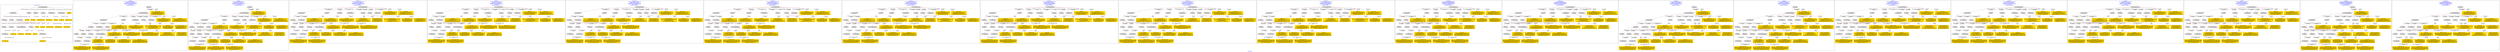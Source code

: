 digraph n0 {
fontcolor="blue"
remincross="true"
label="s02-dma.csv"
subgraph cluster_0 {
label="1-correct model"
n2[style="filled",color="white",fillcolor="lightgray",label="E12_Production1"];
n3[style="filled",color="white",fillcolor="lightgray",label="E21_Person1"];
n4[style="filled",color="white",fillcolor="lightgray",label="E55_Type2"];
n5[style="filled",color="white",fillcolor="lightgray",label="E52_Time-Span3"];
n6[style="filled",color="white",fillcolor="lightgray",label="E69_Death1"];
n7[style="filled",color="white",fillcolor="lightgray",label="E74_Group1"];
n8[style="filled",color="white",fillcolor="lightgray",label="E82_Actor_Appellation1"];
n9[style="filled",color="white",fillcolor="lightgray",label="E67_Birth1"];
n10[shape="plaintext",style="filled",fillcolor="gold",label="Artist URI"];
n11[style="filled",color="white",fillcolor="lightgray",label="E22_Man-Made_Object1"];
n12[style="filled",color="white",fillcolor="lightgray",label="E35_Title1"];
n13[style="filled",color="white",fillcolor="lightgray",label="E30_Right1"];
n14[style="filled",color="white",fillcolor="lightgray",label="E55_Type1"];
n15[style="filled",color="white",fillcolor="lightgray",label="E54_Dimension1"];
n16[style="filled",color="white",fillcolor="lightgray",label="E40_Legal_Body1"];
n17[shape="plaintext",style="filled",fillcolor="gold",label="Object_URI"];
n18[shape="plaintext",style="filled",fillcolor="gold",label="Object Rights"];
n19[shape="plaintext",style="filled",fillcolor="gold",label="Object Title"];
n20[shape="plaintext",style="filled",fillcolor="gold",label="Museum URI"];
n21[shape="plaintext",style="filled",fillcolor="gold",label="Object Link Source"];
n22[style="filled",color="white",fillcolor="lightgray",label="E52_Time-Span1"];
n23[shape="plaintext",style="filled",fillcolor="gold",label="Artist Birth Date"];
n24[style="filled",color="white",fillcolor="lightgray",label="E52_Time-Span2"];
n25[shape="plaintext",style="filled",fillcolor="gold",label="Artist Death Date"];
n26[shape="plaintext",style="filled",fillcolor="gold",label="Object Earliest Date"];
n27[shape="plaintext",style="filled",fillcolor="gold",label="Object Latest Date"];
n28[shape="plaintext",style="filled",fillcolor="gold",label="dimensions"];
n29[shape="plaintext",style="filled",fillcolor="gold",label="Object Work Type URI"];
n30[shape="plaintext",style="filled",fillcolor="gold",label="Object Work Type"];
n31[shape="plaintext",style="filled",fillcolor="gold",label="Medium URI"];
n32[shape="plaintext",style="filled",fillcolor="gold",label="Object Facet Value 1"];
n33[shape="plaintext",style="filled",fillcolor="gold",label="Nationality_URI"];
n34[shape="plaintext",style="filled",fillcolor="gold",label="Artist Nationality"];
n35[shape="plaintext",style="filled",fillcolor="gold",label="Artist Appellation"];
n36[shape="plaintext",style="filled",fillcolor="gold",label="Artist Name"];
}
subgraph cluster_1 {
label="candidate 0\nlink coherence:0.9705882352941176\nnode coherence:0.96875\nconfidence:0.42017270489372316\nmapping score:0.5156058139119428\ncost:33.99784\n-precision:0.68-recall:0.68"
n38[style="filled",color="white",fillcolor="lightgray",label="E12_Production1"];
n39[style="filled",color="white",fillcolor="lightgray",label="E21_Person1"];
n40[style="filled",color="white",fillcolor="lightgray",label="E52_Time-Span2"];
n41[style="filled",color="white",fillcolor="lightgray",label="E55_Type1"];
n42[style="filled",color="white",fillcolor="lightgray",label="E67_Birth1"];
n43[style="filled",color="white",fillcolor="lightgray",label="E69_Death1"];
n44[style="filled",color="white",fillcolor="lightgray",label="E74_Group1"];
n45[style="filled",color="white",fillcolor="lightgray",label="E82_Actor_Appellation1"];
n46[style="filled",color="white",fillcolor="lightgray",label="E22_Man-Made_Object1"];
n47[style="filled",color="white",fillcolor="lightgray",label="E35_Title1"];
n48[style="filled",color="white",fillcolor="lightgray",label="E54_Dimension1"];
n49[style="filled",color="white",fillcolor="lightgray",label="E55_Type2"];
n50[style="filled",color="white",fillcolor="lightgray",label="E8_Acquisition1"];
n51[style="filled",color="white",fillcolor="lightgray",label="E38_Image1"];
n52[style="filled",color="white",fillcolor="lightgray",label="E52_Time-Span1"];
n53[style="filled",color="white",fillcolor="lightgray",label="E52_Time-Span3"];
n54[shape="plaintext",style="filled",fillcolor="gold",label="Object Facet Value 1\n[E29_Design_or_Procedure,P3_has_note,0.341]\n[E57_Material,label,0.266]\n[E55_Type,label,0.259]\n[E12_Production,P3_has_note,0.134]"];
n55[shape="plaintext",style="filled",fillcolor="gold",label="Artist URI\n[E21_Person,classLink,0.428]\n[E31_Document,classLink,0.298]\n[E82_Actor_Appellation,classLink,0.146]\n[E38_Image,classLink,0.127]"];
n56[shape="plaintext",style="filled",fillcolor="gold",label="Object Work Type\n[E55_Type,classLink,0.352]\n[E55_Type,label,0.314]\n[E31_Document,classLink,0.186]\n[E33_Linguistic_Object,P3_has_note,0.148]"];
n57[shape="plaintext",style="filled",fillcolor="gold",label="Medium URI\n[E55_Type,classLink,0.432]\n[E57_Material,classLink,0.358]\n[E74_Group,classLink,0.187]\n[E55_Type,label,0.023]"];
n58[shape="plaintext",style="filled",fillcolor="gold",label="Artist Nationality\n[E74_Group,label,0.491]\n[E74_Group,classLink,0.332]\n[E55_Type,label,0.104]\n[E21_Person,P3_has_note,0.073]"];
n59[shape="plaintext",style="filled",fillcolor="gold",label="Museum URI\n[E31_Document,classLink,0.517]\n[E38_Image,classLink,0.308]\n[E22_Man-Made_Object,classLink,0.106]\n[E21_Person,classLink,0.069]"];
n60[shape="plaintext",style="filled",fillcolor="gold",label="Artist Death Date\n[E52_Time-Span,P82b_end_of_the_end,0.404]\n[E52_Time-Span,P82_at_some_time_within,0.354]\n[E52_Time-Span,P82a_begin_of_the_begin,0.163]\n[E52_Time-Span,label,0.079]"];
n61[shape="plaintext",style="filled",fillcolor="gold",label="Object Work Type URI\n[E55_Type,classLink,0.602]\n[E55_Type,label,0.145]\n[E74_Group,classLink,0.142]\n[E57_Material,classLink,0.111]"];
n62[shape="plaintext",style="filled",fillcolor="gold",label="Object Title\n[E22_Man-Made_Object,P3_has_note,0.3]\n[E35_Title,label,0.25]\n[E73_Information_Object,P3_has_note,0.246]\n[E33_Linguistic_Object,P3_has_note,0.204]"];
n63[shape="plaintext",style="filled",fillcolor="gold",label="Artist Appellation\n[E21_Person,classLink,0.489]\n[E82_Actor_Appellation,classLink,0.396]\n[E31_Document,classLink,0.082]\n[E38_Image,classLink,0.033]"];
n64[shape="plaintext",style="filled",fillcolor="gold",label="Artist Name\n[E82_Actor_Appellation,label,0.523]\n[E22_Man-Made_Object,classLink,0.174]\n[E22_Man-Made_Object,P3_has_note,0.158]\n[E33_Linguistic_Object,P3_has_note,0.146]"];
n65[shape="plaintext",style="filled",fillcolor="gold",label="Nationality_URI\n[E74_Group,classLink,0.694]\n[E55_Type,classLink,0.19]\n[E57_Material,classLink,0.08]\n[E55_Type,label,0.036]"];
n66[shape="plaintext",style="filled",fillcolor="gold",label="Artist Birth Date\n[E52_Time-Span,P82a_begin_of_the_begin,0.472]\n[E52_Time-Span,P82_at_some_time_within,0.342]\n[E52_Time-Span,P82b_end_of_the_end,0.123]\n[E33_Linguistic_Object,P3_has_note,0.064]"];
n67[shape="plaintext",style="filled",fillcolor="gold",label="Object_URI\n[E31_Document,classLink,0.39]\n[E22_Man-Made_Object,classLink,0.389]\n[E38_Image,classLink,0.167]\n[E21_Person,classLink,0.055]"];
n68[shape="plaintext",style="filled",fillcolor="gold",label="Object Link Source\n[E8_Acquisition,P3_has_note,0.511]\n[E38_Image,classLink,0.25]\n[E40_Legal_Body,label,0.12]\n[E30_Right,P3_has_note,0.12]"];
n69[shape="plaintext",style="filled",fillcolor="gold",label="dimensions\n[E54_Dimension,P3_has_note,0.881]\n[E22_Man-Made_Object,P3_has_note,0.051]\n[E8_Acquisition,P3_has_note,0.049]\n[E55_Type,label,0.019]"];
n70[shape="plaintext",style="filled",fillcolor="gold",label="Object Earliest Date\n[E52_Time-Span,P82a_begin_of_the_begin,0.389]\n[E52_Time-Span,P82_at_some_time_within,0.291]\n[E52_Time-Span,P82b_end_of_the_end,0.231]\n[E52_Time-Span,label,0.089]"];
n71[shape="plaintext",style="filled",fillcolor="gold",label="Object Rights\n[E8_Acquisition,P3_has_note,0.517]\n[E30_Right,P3_has_note,0.273]\n[E34_Inscription,P3_has_note,0.105]\n[E22_Man-Made_Object,P3_has_note,0.104]"];
n72[shape="plaintext",style="filled",fillcolor="gold",label="Object Latest Date\n[E52_Time-Span,P82a_begin_of_the_begin,0.373]\n[E52_Time-Span,P82_at_some_time_within,0.287]\n[E52_Time-Span,P82b_end_of_the_end,0.264]\n[E52_Time-Span,label,0.077]"];
}
subgraph cluster_2 {
label="candidate 1\nlink coherence:0.9705882352941176\nnode coherence:0.96875\nconfidence:0.42017270489372316\nmapping score:0.5156058139119428\ncost:132.99784\n-precision:0.68-recall:0.68"
n74[style="filled",color="white",fillcolor="lightgray",label="E12_Production1"];
n75[style="filled",color="white",fillcolor="lightgray",label="E21_Person1"];
n76[style="filled",color="white",fillcolor="lightgray",label="E52_Time-Span2"];
n77[style="filled",color="white",fillcolor="lightgray",label="E55_Type1"];
n78[style="filled",color="white",fillcolor="lightgray",label="E67_Birth1"];
n79[style="filled",color="white",fillcolor="lightgray",label="E69_Death1"];
n80[style="filled",color="white",fillcolor="lightgray",label="E74_Group1"];
n81[style="filled",color="white",fillcolor="lightgray",label="E82_Actor_Appellation1"];
n82[style="filled",color="white",fillcolor="lightgray",label="E22_Man-Made_Object1"];
n83[style="filled",color="white",fillcolor="lightgray",label="E35_Title1"];
n84[style="filled",color="white",fillcolor="lightgray",label="E54_Dimension1"];
n85[style="filled",color="white",fillcolor="lightgray",label="E55_Type2"];
n86[style="filled",color="white",fillcolor="lightgray",label="E8_Acquisition1"];
n87[style="filled",color="white",fillcolor="lightgray",label="E38_Image1"];
n88[style="filled",color="white",fillcolor="lightgray",label="E52_Time-Span1"];
n89[style="filled",color="white",fillcolor="lightgray",label="E52_Time-Span3"];
n90[shape="plaintext",style="filled",fillcolor="gold",label="Object Facet Value 1\n[E29_Design_or_Procedure,P3_has_note,0.341]\n[E57_Material,label,0.266]\n[E55_Type,label,0.259]\n[E12_Production,P3_has_note,0.134]"];
n91[shape="plaintext",style="filled",fillcolor="gold",label="Artist URI\n[E21_Person,classLink,0.428]\n[E31_Document,classLink,0.298]\n[E82_Actor_Appellation,classLink,0.146]\n[E38_Image,classLink,0.127]"];
n92[shape="plaintext",style="filled",fillcolor="gold",label="Object Work Type\n[E55_Type,classLink,0.352]\n[E55_Type,label,0.314]\n[E31_Document,classLink,0.186]\n[E33_Linguistic_Object,P3_has_note,0.148]"];
n93[shape="plaintext",style="filled",fillcolor="gold",label="Medium URI\n[E55_Type,classLink,0.432]\n[E57_Material,classLink,0.358]\n[E74_Group,classLink,0.187]\n[E55_Type,label,0.023]"];
n94[shape="plaintext",style="filled",fillcolor="gold",label="Artist Nationality\n[E74_Group,label,0.491]\n[E74_Group,classLink,0.332]\n[E55_Type,label,0.104]\n[E21_Person,P3_has_note,0.073]"];
n95[shape="plaintext",style="filled",fillcolor="gold",label="Object Earliest Date\n[E52_Time-Span,P82a_begin_of_the_begin,0.389]\n[E52_Time-Span,P82_at_some_time_within,0.291]\n[E52_Time-Span,P82b_end_of_the_end,0.231]\n[E52_Time-Span,label,0.089]"];
n96[shape="plaintext",style="filled",fillcolor="gold",label="Museum URI\n[E31_Document,classLink,0.517]\n[E38_Image,classLink,0.308]\n[E22_Man-Made_Object,classLink,0.106]\n[E21_Person,classLink,0.069]"];
n97[shape="plaintext",style="filled",fillcolor="gold",label="Object Work Type URI\n[E55_Type,classLink,0.602]\n[E55_Type,label,0.145]\n[E74_Group,classLink,0.142]\n[E57_Material,classLink,0.111]"];
n98[shape="plaintext",style="filled",fillcolor="gold",label="Object Title\n[E22_Man-Made_Object,P3_has_note,0.3]\n[E35_Title,label,0.25]\n[E73_Information_Object,P3_has_note,0.246]\n[E33_Linguistic_Object,P3_has_note,0.204]"];
n99[shape="plaintext",style="filled",fillcolor="gold",label="Artist Appellation\n[E21_Person,classLink,0.489]\n[E82_Actor_Appellation,classLink,0.396]\n[E31_Document,classLink,0.082]\n[E38_Image,classLink,0.033]"];
n100[shape="plaintext",style="filled",fillcolor="gold",label="Artist Name\n[E82_Actor_Appellation,label,0.523]\n[E22_Man-Made_Object,classLink,0.174]\n[E22_Man-Made_Object,P3_has_note,0.158]\n[E33_Linguistic_Object,P3_has_note,0.146]"];
n101[shape="plaintext",style="filled",fillcolor="gold",label="Nationality_URI\n[E74_Group,classLink,0.694]\n[E55_Type,classLink,0.19]\n[E57_Material,classLink,0.08]\n[E55_Type,label,0.036]"];
n102[shape="plaintext",style="filled",fillcolor="gold",label="Artist Birth Date\n[E52_Time-Span,P82a_begin_of_the_begin,0.472]\n[E52_Time-Span,P82_at_some_time_within,0.342]\n[E52_Time-Span,P82b_end_of_the_end,0.123]\n[E33_Linguistic_Object,P3_has_note,0.064]"];
n103[shape="plaintext",style="filled",fillcolor="gold",label="Object_URI\n[E31_Document,classLink,0.39]\n[E22_Man-Made_Object,classLink,0.389]\n[E38_Image,classLink,0.167]\n[E21_Person,classLink,0.055]"];
n104[shape="plaintext",style="filled",fillcolor="gold",label="Object Link Source\n[E8_Acquisition,P3_has_note,0.511]\n[E38_Image,classLink,0.25]\n[E40_Legal_Body,label,0.12]\n[E30_Right,P3_has_note,0.12]"];
n105[shape="plaintext",style="filled",fillcolor="gold",label="dimensions\n[E54_Dimension,P3_has_note,0.881]\n[E22_Man-Made_Object,P3_has_note,0.051]\n[E8_Acquisition,P3_has_note,0.049]\n[E55_Type,label,0.019]"];
n106[shape="plaintext",style="filled",fillcolor="gold",label="Artist Death Date\n[E52_Time-Span,P82b_end_of_the_end,0.404]\n[E52_Time-Span,P82_at_some_time_within,0.354]\n[E52_Time-Span,P82a_begin_of_the_begin,0.163]\n[E52_Time-Span,label,0.079]"];
n107[shape="plaintext",style="filled",fillcolor="gold",label="Object Rights\n[E8_Acquisition,P3_has_note,0.517]\n[E30_Right,P3_has_note,0.273]\n[E34_Inscription,P3_has_note,0.105]\n[E22_Man-Made_Object,P3_has_note,0.104]"];
n108[shape="plaintext",style="filled",fillcolor="gold",label="Object Latest Date\n[E52_Time-Span,P82a_begin_of_the_begin,0.373]\n[E52_Time-Span,P82_at_some_time_within,0.287]\n[E52_Time-Span,P82b_end_of_the_end,0.264]\n[E52_Time-Span,label,0.077]"];
}
subgraph cluster_3 {
label="candidate 10\nlink coherence:0.9117647058823529\nnode coherence:0.96875\nconfidence:0.42017270489372316\nmapping score:0.5156058139119428\ncost:33.99809\n-precision:0.71-recall:0.71"
n110[style="filled",color="white",fillcolor="lightgray",label="E12_Production1"];
n111[style="filled",color="white",fillcolor="lightgray",label="E21_Person1"];
n112[style="filled",color="white",fillcolor="lightgray",label="E52_Time-Span2"];
n113[style="filled",color="white",fillcolor="lightgray",label="E67_Birth1"];
n114[style="filled",color="white",fillcolor="lightgray",label="E69_Death1"];
n115[style="filled",color="white",fillcolor="lightgray",label="E74_Group1"];
n116[style="filled",color="white",fillcolor="lightgray",label="E82_Actor_Appellation1"];
n117[style="filled",color="white",fillcolor="lightgray",label="E22_Man-Made_Object1"];
n118[style="filled",color="white",fillcolor="lightgray",label="E35_Title1"];
n119[style="filled",color="white",fillcolor="lightgray",label="E38_Image1"];
n120[style="filled",color="white",fillcolor="lightgray",label="E54_Dimension1"];
n121[style="filled",color="white",fillcolor="lightgray",label="E55_Type1"];
n122[style="filled",color="white",fillcolor="lightgray",label="E55_Type2"];
n123[style="filled",color="white",fillcolor="lightgray",label="E8_Acquisition1"];
n124[style="filled",color="white",fillcolor="lightgray",label="E52_Time-Span1"];
n125[style="filled",color="white",fillcolor="lightgray",label="E52_Time-Span3"];
n126[shape="plaintext",style="filled",fillcolor="gold",label="Object Facet Value 1\n[E29_Design_or_Procedure,P3_has_note,0.341]\n[E57_Material,label,0.266]\n[E55_Type,label,0.259]\n[E12_Production,P3_has_note,0.134]"];
n127[shape="plaintext",style="filled",fillcolor="gold",label="Artist URI\n[E21_Person,classLink,0.428]\n[E31_Document,classLink,0.298]\n[E82_Actor_Appellation,classLink,0.146]\n[E38_Image,classLink,0.127]"];
n128[shape="plaintext",style="filled",fillcolor="gold",label="Object Work Type\n[E55_Type,classLink,0.352]\n[E55_Type,label,0.314]\n[E31_Document,classLink,0.186]\n[E33_Linguistic_Object,P3_has_note,0.148]"];
n129[shape="plaintext",style="filled",fillcolor="gold",label="Medium URI\n[E55_Type,classLink,0.432]\n[E57_Material,classLink,0.358]\n[E74_Group,classLink,0.187]\n[E55_Type,label,0.023]"];
n130[shape="plaintext",style="filled",fillcolor="gold",label="Artist Nationality\n[E74_Group,label,0.491]\n[E74_Group,classLink,0.332]\n[E55_Type,label,0.104]\n[E21_Person,P3_has_note,0.073]"];
n131[shape="plaintext",style="filled",fillcolor="gold",label="Museum URI\n[E31_Document,classLink,0.517]\n[E38_Image,classLink,0.308]\n[E22_Man-Made_Object,classLink,0.106]\n[E21_Person,classLink,0.069]"];
n132[shape="plaintext",style="filled",fillcolor="gold",label="Artist Death Date\n[E52_Time-Span,P82b_end_of_the_end,0.404]\n[E52_Time-Span,P82_at_some_time_within,0.354]\n[E52_Time-Span,P82a_begin_of_the_begin,0.163]\n[E52_Time-Span,label,0.079]"];
n133[shape="plaintext",style="filled",fillcolor="gold",label="Object Work Type URI\n[E55_Type,classLink,0.602]\n[E55_Type,label,0.145]\n[E74_Group,classLink,0.142]\n[E57_Material,classLink,0.111]"];
n134[shape="plaintext",style="filled",fillcolor="gold",label="Object Title\n[E22_Man-Made_Object,P3_has_note,0.3]\n[E35_Title,label,0.25]\n[E73_Information_Object,P3_has_note,0.246]\n[E33_Linguistic_Object,P3_has_note,0.204]"];
n135[shape="plaintext",style="filled",fillcolor="gold",label="Artist Appellation\n[E21_Person,classLink,0.489]\n[E82_Actor_Appellation,classLink,0.396]\n[E31_Document,classLink,0.082]\n[E38_Image,classLink,0.033]"];
n136[shape="plaintext",style="filled",fillcolor="gold",label="Artist Name\n[E82_Actor_Appellation,label,0.523]\n[E22_Man-Made_Object,classLink,0.174]\n[E22_Man-Made_Object,P3_has_note,0.158]\n[E33_Linguistic_Object,P3_has_note,0.146]"];
n137[shape="plaintext",style="filled",fillcolor="gold",label="Nationality_URI\n[E74_Group,classLink,0.694]\n[E55_Type,classLink,0.19]\n[E57_Material,classLink,0.08]\n[E55_Type,label,0.036]"];
n138[shape="plaintext",style="filled",fillcolor="gold",label="Artist Birth Date\n[E52_Time-Span,P82a_begin_of_the_begin,0.472]\n[E52_Time-Span,P82_at_some_time_within,0.342]\n[E52_Time-Span,P82b_end_of_the_end,0.123]\n[E33_Linguistic_Object,P3_has_note,0.064]"];
n139[shape="plaintext",style="filled",fillcolor="gold",label="Object_URI\n[E31_Document,classLink,0.39]\n[E22_Man-Made_Object,classLink,0.389]\n[E38_Image,classLink,0.167]\n[E21_Person,classLink,0.055]"];
n140[shape="plaintext",style="filled",fillcolor="gold",label="Object Link Source\n[E8_Acquisition,P3_has_note,0.511]\n[E38_Image,classLink,0.25]\n[E40_Legal_Body,label,0.12]\n[E30_Right,P3_has_note,0.12]"];
n141[shape="plaintext",style="filled",fillcolor="gold",label="dimensions\n[E54_Dimension,P3_has_note,0.881]\n[E22_Man-Made_Object,P3_has_note,0.051]\n[E8_Acquisition,P3_has_note,0.049]\n[E55_Type,label,0.019]"];
n142[shape="plaintext",style="filled",fillcolor="gold",label="Object Earliest Date\n[E52_Time-Span,P82a_begin_of_the_begin,0.389]\n[E52_Time-Span,P82_at_some_time_within,0.291]\n[E52_Time-Span,P82b_end_of_the_end,0.231]\n[E52_Time-Span,label,0.089]"];
n143[shape="plaintext",style="filled",fillcolor="gold",label="Object Rights\n[E8_Acquisition,P3_has_note,0.517]\n[E30_Right,P3_has_note,0.273]\n[E34_Inscription,P3_has_note,0.105]\n[E22_Man-Made_Object,P3_has_note,0.104]"];
n144[shape="plaintext",style="filled",fillcolor="gold",label="Object Latest Date\n[E52_Time-Span,P82a_begin_of_the_begin,0.373]\n[E52_Time-Span,P82_at_some_time_within,0.287]\n[E52_Time-Span,P82b_end_of_the_end,0.264]\n[E52_Time-Span,label,0.077]"];
}
subgraph cluster_4 {
label="candidate 11\nlink coherence:0.9117647058823529\nnode coherence:0.96875\nconfidence:0.42017270489372316\nmapping score:0.5156058139119428\ncost:33.99811\n-precision:0.68-recall:0.68"
n146[style="filled",color="white",fillcolor="lightgray",label="E12_Production1"];
n147[style="filled",color="white",fillcolor="lightgray",label="E21_Person1"];
n148[style="filled",color="white",fillcolor="lightgray",label="E52_Time-Span2"];
n149[style="filled",color="white",fillcolor="lightgray",label="E67_Birth1"];
n150[style="filled",color="white",fillcolor="lightgray",label="E69_Death1"];
n151[style="filled",color="white",fillcolor="lightgray",label="E74_Group1"];
n152[style="filled",color="white",fillcolor="lightgray",label="E82_Actor_Appellation1"];
n153[style="filled",color="white",fillcolor="lightgray",label="E22_Man-Made_Object1"];
n154[style="filled",color="white",fillcolor="lightgray",label="E35_Title1"];
n155[style="filled",color="white",fillcolor="lightgray",label="E38_Image1"];
n156[style="filled",color="white",fillcolor="lightgray",label="E54_Dimension1"];
n157[style="filled",color="white",fillcolor="lightgray",label="E55_Type1"];
n158[style="filled",color="white",fillcolor="lightgray",label="E55_Type2"];
n159[style="filled",color="white",fillcolor="lightgray",label="E8_Acquisition1"];
n160[style="filled",color="white",fillcolor="lightgray",label="E52_Time-Span1"];
n161[style="filled",color="white",fillcolor="lightgray",label="E52_Time-Span3"];
n162[shape="plaintext",style="filled",fillcolor="gold",label="Object Facet Value 1\n[E29_Design_or_Procedure,P3_has_note,0.341]\n[E57_Material,label,0.266]\n[E55_Type,label,0.259]\n[E12_Production,P3_has_note,0.134]"];
n163[shape="plaintext",style="filled",fillcolor="gold",label="Artist URI\n[E21_Person,classLink,0.428]\n[E31_Document,classLink,0.298]\n[E82_Actor_Appellation,classLink,0.146]\n[E38_Image,classLink,0.127]"];
n164[shape="plaintext",style="filled",fillcolor="gold",label="Object Work Type\n[E55_Type,classLink,0.352]\n[E55_Type,label,0.314]\n[E31_Document,classLink,0.186]\n[E33_Linguistic_Object,P3_has_note,0.148]"];
n165[shape="plaintext",style="filled",fillcolor="gold",label="Medium URI\n[E55_Type,classLink,0.432]\n[E57_Material,classLink,0.358]\n[E74_Group,classLink,0.187]\n[E55_Type,label,0.023]"];
n166[shape="plaintext",style="filled",fillcolor="gold",label="Artist Nationality\n[E74_Group,label,0.491]\n[E74_Group,classLink,0.332]\n[E55_Type,label,0.104]\n[E21_Person,P3_has_note,0.073]"];
n167[shape="plaintext",style="filled",fillcolor="gold",label="Museum URI\n[E31_Document,classLink,0.517]\n[E38_Image,classLink,0.308]\n[E22_Man-Made_Object,classLink,0.106]\n[E21_Person,classLink,0.069]"];
n168[shape="plaintext",style="filled",fillcolor="gold",label="Artist Death Date\n[E52_Time-Span,P82b_end_of_the_end,0.404]\n[E52_Time-Span,P82_at_some_time_within,0.354]\n[E52_Time-Span,P82a_begin_of_the_begin,0.163]\n[E52_Time-Span,label,0.079]"];
n169[shape="plaintext",style="filled",fillcolor="gold",label="Object Work Type URI\n[E55_Type,classLink,0.602]\n[E55_Type,label,0.145]\n[E74_Group,classLink,0.142]\n[E57_Material,classLink,0.111]"];
n170[shape="plaintext",style="filled",fillcolor="gold",label="Object Title\n[E22_Man-Made_Object,P3_has_note,0.3]\n[E35_Title,label,0.25]\n[E73_Information_Object,P3_has_note,0.246]\n[E33_Linguistic_Object,P3_has_note,0.204]"];
n171[shape="plaintext",style="filled",fillcolor="gold",label="Artist Appellation\n[E21_Person,classLink,0.489]\n[E82_Actor_Appellation,classLink,0.396]\n[E31_Document,classLink,0.082]\n[E38_Image,classLink,0.033]"];
n172[shape="plaintext",style="filled",fillcolor="gold",label="Artist Name\n[E82_Actor_Appellation,label,0.523]\n[E22_Man-Made_Object,classLink,0.174]\n[E22_Man-Made_Object,P3_has_note,0.158]\n[E33_Linguistic_Object,P3_has_note,0.146]"];
n173[shape="plaintext",style="filled",fillcolor="gold",label="Nationality_URI\n[E74_Group,classLink,0.694]\n[E55_Type,classLink,0.19]\n[E57_Material,classLink,0.08]\n[E55_Type,label,0.036]"];
n174[shape="plaintext",style="filled",fillcolor="gold",label="Artist Birth Date\n[E52_Time-Span,P82a_begin_of_the_begin,0.472]\n[E52_Time-Span,P82_at_some_time_within,0.342]\n[E52_Time-Span,P82b_end_of_the_end,0.123]\n[E33_Linguistic_Object,P3_has_note,0.064]"];
n175[shape="plaintext",style="filled",fillcolor="gold",label="Object_URI\n[E31_Document,classLink,0.39]\n[E22_Man-Made_Object,classLink,0.389]\n[E38_Image,classLink,0.167]\n[E21_Person,classLink,0.055]"];
n176[shape="plaintext",style="filled",fillcolor="gold",label="Object Link Source\n[E8_Acquisition,P3_has_note,0.511]\n[E38_Image,classLink,0.25]\n[E40_Legal_Body,label,0.12]\n[E30_Right,P3_has_note,0.12]"];
n177[shape="plaintext",style="filled",fillcolor="gold",label="dimensions\n[E54_Dimension,P3_has_note,0.881]\n[E22_Man-Made_Object,P3_has_note,0.051]\n[E8_Acquisition,P3_has_note,0.049]\n[E55_Type,label,0.019]"];
n178[shape="plaintext",style="filled",fillcolor="gold",label="Object Earliest Date\n[E52_Time-Span,P82a_begin_of_the_begin,0.389]\n[E52_Time-Span,P82_at_some_time_within,0.291]\n[E52_Time-Span,P82b_end_of_the_end,0.231]\n[E52_Time-Span,label,0.089]"];
n179[shape="plaintext",style="filled",fillcolor="gold",label="Object Rights\n[E8_Acquisition,P3_has_note,0.517]\n[E30_Right,P3_has_note,0.273]\n[E34_Inscription,P3_has_note,0.105]\n[E22_Man-Made_Object,P3_has_note,0.104]"];
n180[shape="plaintext",style="filled",fillcolor="gold",label="Object Latest Date\n[E52_Time-Span,P82a_begin_of_the_begin,0.373]\n[E52_Time-Span,P82_at_some_time_within,0.287]\n[E52_Time-Span,P82b_end_of_the_end,0.264]\n[E52_Time-Span,label,0.077]"];
}
subgraph cluster_5 {
label="candidate 12\nlink coherence:0.9117647058823529\nnode coherence:0.96875\nconfidence:0.42017270489372316\nmapping score:0.5156058139119428\ncost:132.99809\n-precision:0.71-recall:0.71"
n182[style="filled",color="white",fillcolor="lightgray",label="E12_Production1"];
n183[style="filled",color="white",fillcolor="lightgray",label="E21_Person1"];
n184[style="filled",color="white",fillcolor="lightgray",label="E52_Time-Span2"];
n185[style="filled",color="white",fillcolor="lightgray",label="E67_Birth1"];
n186[style="filled",color="white",fillcolor="lightgray",label="E69_Death1"];
n187[style="filled",color="white",fillcolor="lightgray",label="E74_Group1"];
n188[style="filled",color="white",fillcolor="lightgray",label="E82_Actor_Appellation1"];
n189[style="filled",color="white",fillcolor="lightgray",label="E22_Man-Made_Object1"];
n190[style="filled",color="white",fillcolor="lightgray",label="E35_Title1"];
n191[style="filled",color="white",fillcolor="lightgray",label="E38_Image1"];
n192[style="filled",color="white",fillcolor="lightgray",label="E54_Dimension1"];
n193[style="filled",color="white",fillcolor="lightgray",label="E55_Type1"];
n194[style="filled",color="white",fillcolor="lightgray",label="E55_Type2"];
n195[style="filled",color="white",fillcolor="lightgray",label="E8_Acquisition1"];
n196[style="filled",color="white",fillcolor="lightgray",label="E52_Time-Span1"];
n197[style="filled",color="white",fillcolor="lightgray",label="E52_Time-Span3"];
n198[shape="plaintext",style="filled",fillcolor="gold",label="Object Facet Value 1\n[E29_Design_or_Procedure,P3_has_note,0.341]\n[E57_Material,label,0.266]\n[E55_Type,label,0.259]\n[E12_Production,P3_has_note,0.134]"];
n199[shape="plaintext",style="filled",fillcolor="gold",label="Artist URI\n[E21_Person,classLink,0.428]\n[E31_Document,classLink,0.298]\n[E82_Actor_Appellation,classLink,0.146]\n[E38_Image,classLink,0.127]"];
n200[shape="plaintext",style="filled",fillcolor="gold",label="Object Work Type\n[E55_Type,classLink,0.352]\n[E55_Type,label,0.314]\n[E31_Document,classLink,0.186]\n[E33_Linguistic_Object,P3_has_note,0.148]"];
n201[shape="plaintext",style="filled",fillcolor="gold",label="Medium URI\n[E55_Type,classLink,0.432]\n[E57_Material,classLink,0.358]\n[E74_Group,classLink,0.187]\n[E55_Type,label,0.023]"];
n202[shape="plaintext",style="filled",fillcolor="gold",label="Artist Nationality\n[E74_Group,label,0.491]\n[E74_Group,classLink,0.332]\n[E55_Type,label,0.104]\n[E21_Person,P3_has_note,0.073]"];
n203[shape="plaintext",style="filled",fillcolor="gold",label="Object Earliest Date\n[E52_Time-Span,P82a_begin_of_the_begin,0.389]\n[E52_Time-Span,P82_at_some_time_within,0.291]\n[E52_Time-Span,P82b_end_of_the_end,0.231]\n[E52_Time-Span,label,0.089]"];
n204[shape="plaintext",style="filled",fillcolor="gold",label="Museum URI\n[E31_Document,classLink,0.517]\n[E38_Image,classLink,0.308]\n[E22_Man-Made_Object,classLink,0.106]\n[E21_Person,classLink,0.069]"];
n205[shape="plaintext",style="filled",fillcolor="gold",label="Object Work Type URI\n[E55_Type,classLink,0.602]\n[E55_Type,label,0.145]\n[E74_Group,classLink,0.142]\n[E57_Material,classLink,0.111]"];
n206[shape="plaintext",style="filled",fillcolor="gold",label="Object Title\n[E22_Man-Made_Object,P3_has_note,0.3]\n[E35_Title,label,0.25]\n[E73_Information_Object,P3_has_note,0.246]\n[E33_Linguistic_Object,P3_has_note,0.204]"];
n207[shape="plaintext",style="filled",fillcolor="gold",label="Artist Appellation\n[E21_Person,classLink,0.489]\n[E82_Actor_Appellation,classLink,0.396]\n[E31_Document,classLink,0.082]\n[E38_Image,classLink,0.033]"];
n208[shape="plaintext",style="filled",fillcolor="gold",label="Artist Name\n[E82_Actor_Appellation,label,0.523]\n[E22_Man-Made_Object,classLink,0.174]\n[E22_Man-Made_Object,P3_has_note,0.158]\n[E33_Linguistic_Object,P3_has_note,0.146]"];
n209[shape="plaintext",style="filled",fillcolor="gold",label="Nationality_URI\n[E74_Group,classLink,0.694]\n[E55_Type,classLink,0.19]\n[E57_Material,classLink,0.08]\n[E55_Type,label,0.036]"];
n210[shape="plaintext",style="filled",fillcolor="gold",label="Artist Birth Date\n[E52_Time-Span,P82a_begin_of_the_begin,0.472]\n[E52_Time-Span,P82_at_some_time_within,0.342]\n[E52_Time-Span,P82b_end_of_the_end,0.123]\n[E33_Linguistic_Object,P3_has_note,0.064]"];
n211[shape="plaintext",style="filled",fillcolor="gold",label="Object_URI\n[E31_Document,classLink,0.39]\n[E22_Man-Made_Object,classLink,0.389]\n[E38_Image,classLink,0.167]\n[E21_Person,classLink,0.055]"];
n212[shape="plaintext",style="filled",fillcolor="gold",label="Object Link Source\n[E8_Acquisition,P3_has_note,0.511]\n[E38_Image,classLink,0.25]\n[E40_Legal_Body,label,0.12]\n[E30_Right,P3_has_note,0.12]"];
n213[shape="plaintext",style="filled",fillcolor="gold",label="dimensions\n[E54_Dimension,P3_has_note,0.881]\n[E22_Man-Made_Object,P3_has_note,0.051]\n[E8_Acquisition,P3_has_note,0.049]\n[E55_Type,label,0.019]"];
n214[shape="plaintext",style="filled",fillcolor="gold",label="Artist Death Date\n[E52_Time-Span,P82b_end_of_the_end,0.404]\n[E52_Time-Span,P82_at_some_time_within,0.354]\n[E52_Time-Span,P82a_begin_of_the_begin,0.163]\n[E52_Time-Span,label,0.079]"];
n215[shape="plaintext",style="filled",fillcolor="gold",label="Object Rights\n[E8_Acquisition,P3_has_note,0.517]\n[E30_Right,P3_has_note,0.273]\n[E34_Inscription,P3_has_note,0.105]\n[E22_Man-Made_Object,P3_has_note,0.104]"];
n216[shape="plaintext",style="filled",fillcolor="gold",label="Object Latest Date\n[E52_Time-Span,P82a_begin_of_the_begin,0.373]\n[E52_Time-Span,P82_at_some_time_within,0.287]\n[E52_Time-Span,P82b_end_of_the_end,0.264]\n[E52_Time-Span,label,0.077]"];
}
subgraph cluster_6 {
label="candidate 13\nlink coherence:0.9117647058823529\nnode coherence:0.96875\nconfidence:0.42017270489372316\nmapping score:0.5156058139119428\ncost:132.99811\n-precision:0.68-recall:0.68"
n218[style="filled",color="white",fillcolor="lightgray",label="E12_Production1"];
n219[style="filled",color="white",fillcolor="lightgray",label="E21_Person1"];
n220[style="filled",color="white",fillcolor="lightgray",label="E52_Time-Span2"];
n221[style="filled",color="white",fillcolor="lightgray",label="E67_Birth1"];
n222[style="filled",color="white",fillcolor="lightgray",label="E69_Death1"];
n223[style="filled",color="white",fillcolor="lightgray",label="E74_Group1"];
n224[style="filled",color="white",fillcolor="lightgray",label="E82_Actor_Appellation1"];
n225[style="filled",color="white",fillcolor="lightgray",label="E22_Man-Made_Object1"];
n226[style="filled",color="white",fillcolor="lightgray",label="E35_Title1"];
n227[style="filled",color="white",fillcolor="lightgray",label="E38_Image1"];
n228[style="filled",color="white",fillcolor="lightgray",label="E54_Dimension1"];
n229[style="filled",color="white",fillcolor="lightgray",label="E55_Type1"];
n230[style="filled",color="white",fillcolor="lightgray",label="E55_Type2"];
n231[style="filled",color="white",fillcolor="lightgray",label="E8_Acquisition1"];
n232[style="filled",color="white",fillcolor="lightgray",label="E52_Time-Span1"];
n233[style="filled",color="white",fillcolor="lightgray",label="E52_Time-Span3"];
n234[shape="plaintext",style="filled",fillcolor="gold",label="Object Facet Value 1\n[E29_Design_or_Procedure,P3_has_note,0.341]\n[E57_Material,label,0.266]\n[E55_Type,label,0.259]\n[E12_Production,P3_has_note,0.134]"];
n235[shape="plaintext",style="filled",fillcolor="gold",label="Artist URI\n[E21_Person,classLink,0.428]\n[E31_Document,classLink,0.298]\n[E82_Actor_Appellation,classLink,0.146]\n[E38_Image,classLink,0.127]"];
n236[shape="plaintext",style="filled",fillcolor="gold",label="Object Work Type\n[E55_Type,classLink,0.352]\n[E55_Type,label,0.314]\n[E31_Document,classLink,0.186]\n[E33_Linguistic_Object,P3_has_note,0.148]"];
n237[shape="plaintext",style="filled",fillcolor="gold",label="Medium URI\n[E55_Type,classLink,0.432]\n[E57_Material,classLink,0.358]\n[E74_Group,classLink,0.187]\n[E55_Type,label,0.023]"];
n238[shape="plaintext",style="filled",fillcolor="gold",label="Artist Nationality\n[E74_Group,label,0.491]\n[E74_Group,classLink,0.332]\n[E55_Type,label,0.104]\n[E21_Person,P3_has_note,0.073]"];
n239[shape="plaintext",style="filled",fillcolor="gold",label="Object Earliest Date\n[E52_Time-Span,P82a_begin_of_the_begin,0.389]\n[E52_Time-Span,P82_at_some_time_within,0.291]\n[E52_Time-Span,P82b_end_of_the_end,0.231]\n[E52_Time-Span,label,0.089]"];
n240[shape="plaintext",style="filled",fillcolor="gold",label="Museum URI\n[E31_Document,classLink,0.517]\n[E38_Image,classLink,0.308]\n[E22_Man-Made_Object,classLink,0.106]\n[E21_Person,classLink,0.069]"];
n241[shape="plaintext",style="filled",fillcolor="gold",label="Object Work Type URI\n[E55_Type,classLink,0.602]\n[E55_Type,label,0.145]\n[E74_Group,classLink,0.142]\n[E57_Material,classLink,0.111]"];
n242[shape="plaintext",style="filled",fillcolor="gold",label="Object Title\n[E22_Man-Made_Object,P3_has_note,0.3]\n[E35_Title,label,0.25]\n[E73_Information_Object,P3_has_note,0.246]\n[E33_Linguistic_Object,P3_has_note,0.204]"];
n243[shape="plaintext",style="filled",fillcolor="gold",label="Artist Appellation\n[E21_Person,classLink,0.489]\n[E82_Actor_Appellation,classLink,0.396]\n[E31_Document,classLink,0.082]\n[E38_Image,classLink,0.033]"];
n244[shape="plaintext",style="filled",fillcolor="gold",label="Artist Name\n[E82_Actor_Appellation,label,0.523]\n[E22_Man-Made_Object,classLink,0.174]\n[E22_Man-Made_Object,P3_has_note,0.158]\n[E33_Linguistic_Object,P3_has_note,0.146]"];
n245[shape="plaintext",style="filled",fillcolor="gold",label="Nationality_URI\n[E74_Group,classLink,0.694]\n[E55_Type,classLink,0.19]\n[E57_Material,classLink,0.08]\n[E55_Type,label,0.036]"];
n246[shape="plaintext",style="filled",fillcolor="gold",label="Artist Birth Date\n[E52_Time-Span,P82a_begin_of_the_begin,0.472]\n[E52_Time-Span,P82_at_some_time_within,0.342]\n[E52_Time-Span,P82b_end_of_the_end,0.123]\n[E33_Linguistic_Object,P3_has_note,0.064]"];
n247[shape="plaintext",style="filled",fillcolor="gold",label="Object_URI\n[E31_Document,classLink,0.39]\n[E22_Man-Made_Object,classLink,0.389]\n[E38_Image,classLink,0.167]\n[E21_Person,classLink,0.055]"];
n248[shape="plaintext",style="filled",fillcolor="gold",label="Object Link Source\n[E8_Acquisition,P3_has_note,0.511]\n[E38_Image,classLink,0.25]\n[E40_Legal_Body,label,0.12]\n[E30_Right,P3_has_note,0.12]"];
n249[shape="plaintext",style="filled",fillcolor="gold",label="dimensions\n[E54_Dimension,P3_has_note,0.881]\n[E22_Man-Made_Object,P3_has_note,0.051]\n[E8_Acquisition,P3_has_note,0.049]\n[E55_Type,label,0.019]"];
n250[shape="plaintext",style="filled",fillcolor="gold",label="Artist Death Date\n[E52_Time-Span,P82b_end_of_the_end,0.404]\n[E52_Time-Span,P82_at_some_time_within,0.354]\n[E52_Time-Span,P82a_begin_of_the_begin,0.163]\n[E52_Time-Span,label,0.079]"];
n251[shape="plaintext",style="filled",fillcolor="gold",label="Object Rights\n[E8_Acquisition,P3_has_note,0.517]\n[E30_Right,P3_has_note,0.273]\n[E34_Inscription,P3_has_note,0.105]\n[E22_Man-Made_Object,P3_has_note,0.104]"];
n252[shape="plaintext",style="filled",fillcolor="gold",label="Object Latest Date\n[E52_Time-Span,P82a_begin_of_the_begin,0.373]\n[E52_Time-Span,P82_at_some_time_within,0.287]\n[E52_Time-Span,P82b_end_of_the_end,0.264]\n[E52_Time-Span,label,0.077]"];
}
subgraph cluster_7 {
label="candidate 14\nlink coherence:0.9117647058823529\nnode coherence:0.96875\nconfidence:0.4184791209528655\nmapping score:0.515041285931657\ncost:33.99809\n-precision:0.76-recall:0.76"
n254[style="filled",color="white",fillcolor="lightgray",label="E12_Production1"];
n255[style="filled",color="white",fillcolor="lightgray",label="E21_Person1"];
n256[style="filled",color="white",fillcolor="lightgray",label="E52_Time-Span2"];
n257[style="filled",color="white",fillcolor="lightgray",label="E67_Birth1"];
n258[style="filled",color="white",fillcolor="lightgray",label="E69_Death1"];
n259[style="filled",color="white",fillcolor="lightgray",label="E74_Group1"];
n260[style="filled",color="white",fillcolor="lightgray",label="E82_Actor_Appellation1"];
n261[style="filled",color="white",fillcolor="lightgray",label="E22_Man-Made_Object1"];
n262[style="filled",color="white",fillcolor="lightgray",label="E35_Title1"];
n263[style="filled",color="white",fillcolor="lightgray",label="E38_Image1"];
n264[style="filled",color="white",fillcolor="lightgray",label="E54_Dimension1"];
n265[style="filled",color="white",fillcolor="lightgray",label="E55_Type1"];
n266[style="filled",color="white",fillcolor="lightgray",label="E55_Type2"];
n267[style="filled",color="white",fillcolor="lightgray",label="E8_Acquisition1"];
n268[style="filled",color="white",fillcolor="lightgray",label="E52_Time-Span1"];
n269[style="filled",color="white",fillcolor="lightgray",label="E52_Time-Span3"];
n270[shape="plaintext",style="filled",fillcolor="gold",label="Object Facet Value 1\n[E29_Design_or_Procedure,P3_has_note,0.341]\n[E57_Material,label,0.266]\n[E55_Type,label,0.259]\n[E12_Production,P3_has_note,0.134]"];
n271[shape="plaintext",style="filled",fillcolor="gold",label="Artist URI\n[E21_Person,classLink,0.428]\n[E31_Document,classLink,0.298]\n[E82_Actor_Appellation,classLink,0.146]\n[E38_Image,classLink,0.127]"];
n272[shape="plaintext",style="filled",fillcolor="gold",label="Object Work Type\n[E55_Type,classLink,0.352]\n[E55_Type,label,0.314]\n[E31_Document,classLink,0.186]\n[E33_Linguistic_Object,P3_has_note,0.148]"];
n273[shape="plaintext",style="filled",fillcolor="gold",label="Medium URI\n[E55_Type,classLink,0.432]\n[E57_Material,classLink,0.358]\n[E74_Group,classLink,0.187]\n[E55_Type,label,0.023]"];
n274[shape="plaintext",style="filled",fillcolor="gold",label="Artist Nationality\n[E74_Group,label,0.491]\n[E74_Group,classLink,0.332]\n[E55_Type,label,0.104]\n[E21_Person,P3_has_note,0.073]"];
n275[shape="plaintext",style="filled",fillcolor="gold",label="Museum URI\n[E31_Document,classLink,0.517]\n[E38_Image,classLink,0.308]\n[E22_Man-Made_Object,classLink,0.106]\n[E21_Person,classLink,0.069]"];
n276[shape="plaintext",style="filled",fillcolor="gold",label="Artist Death Date\n[E52_Time-Span,P82b_end_of_the_end,0.404]\n[E52_Time-Span,P82_at_some_time_within,0.354]\n[E52_Time-Span,P82a_begin_of_the_begin,0.163]\n[E52_Time-Span,label,0.079]"];
n277[shape="plaintext",style="filled",fillcolor="gold",label="Object Work Type URI\n[E55_Type,classLink,0.602]\n[E55_Type,label,0.145]\n[E74_Group,classLink,0.142]\n[E57_Material,classLink,0.111]"];
n278[shape="plaintext",style="filled",fillcolor="gold",label="Object Title\n[E22_Man-Made_Object,P3_has_note,0.3]\n[E35_Title,label,0.25]\n[E73_Information_Object,P3_has_note,0.246]\n[E33_Linguistic_Object,P3_has_note,0.204]"];
n279[shape="plaintext",style="filled",fillcolor="gold",label="Artist Appellation\n[E21_Person,classLink,0.489]\n[E82_Actor_Appellation,classLink,0.396]\n[E31_Document,classLink,0.082]\n[E38_Image,classLink,0.033]"];
n280[shape="plaintext",style="filled",fillcolor="gold",label="Artist Name\n[E82_Actor_Appellation,label,0.523]\n[E22_Man-Made_Object,classLink,0.174]\n[E22_Man-Made_Object,P3_has_note,0.158]\n[E33_Linguistic_Object,P3_has_note,0.146]"];
n281[shape="plaintext",style="filled",fillcolor="gold",label="Nationality_URI\n[E74_Group,classLink,0.694]\n[E55_Type,classLink,0.19]\n[E57_Material,classLink,0.08]\n[E55_Type,label,0.036]"];
n282[shape="plaintext",style="filled",fillcolor="gold",label="Object Earliest Date\n[E52_Time-Span,P82a_begin_of_the_begin,0.389]\n[E52_Time-Span,P82_at_some_time_within,0.291]\n[E52_Time-Span,P82b_end_of_the_end,0.231]\n[E52_Time-Span,label,0.089]"];
n283[shape="plaintext",style="filled",fillcolor="gold",label="Object_URI\n[E31_Document,classLink,0.39]\n[E22_Man-Made_Object,classLink,0.389]\n[E38_Image,classLink,0.167]\n[E21_Person,classLink,0.055]"];
n284[shape="plaintext",style="filled",fillcolor="gold",label="Object Link Source\n[E8_Acquisition,P3_has_note,0.511]\n[E38_Image,classLink,0.25]\n[E40_Legal_Body,label,0.12]\n[E30_Right,P3_has_note,0.12]"];
n285[shape="plaintext",style="filled",fillcolor="gold",label="dimensions\n[E54_Dimension,P3_has_note,0.881]\n[E22_Man-Made_Object,P3_has_note,0.051]\n[E8_Acquisition,P3_has_note,0.049]\n[E55_Type,label,0.019]"];
n286[shape="plaintext",style="filled",fillcolor="gold",label="Artist Birth Date\n[E52_Time-Span,P82a_begin_of_the_begin,0.472]\n[E52_Time-Span,P82_at_some_time_within,0.342]\n[E52_Time-Span,P82b_end_of_the_end,0.123]\n[E33_Linguistic_Object,P3_has_note,0.064]"];
n287[shape="plaintext",style="filled",fillcolor="gold",label="Object Rights\n[E8_Acquisition,P3_has_note,0.517]\n[E30_Right,P3_has_note,0.273]\n[E34_Inscription,P3_has_note,0.105]\n[E22_Man-Made_Object,P3_has_note,0.104]"];
n288[shape="plaintext",style="filled",fillcolor="gold",label="Object Latest Date\n[E52_Time-Span,P82a_begin_of_the_begin,0.373]\n[E52_Time-Span,P82_at_some_time_within,0.287]\n[E52_Time-Span,P82b_end_of_the_end,0.264]\n[E52_Time-Span,label,0.077]"];
}
subgraph cluster_8 {
label="candidate 15\nlink coherence:0.9117647058823529\nnode coherence:0.96875\nconfidence:0.4184791209528655\nmapping score:0.515041285931657\ncost:33.99811\n-precision:0.74-recall:0.74"
n290[style="filled",color="white",fillcolor="lightgray",label="E12_Production1"];
n291[style="filled",color="white",fillcolor="lightgray",label="E21_Person1"];
n292[style="filled",color="white",fillcolor="lightgray",label="E52_Time-Span2"];
n293[style="filled",color="white",fillcolor="lightgray",label="E67_Birth1"];
n294[style="filled",color="white",fillcolor="lightgray",label="E69_Death1"];
n295[style="filled",color="white",fillcolor="lightgray",label="E74_Group1"];
n296[style="filled",color="white",fillcolor="lightgray",label="E82_Actor_Appellation1"];
n297[style="filled",color="white",fillcolor="lightgray",label="E22_Man-Made_Object1"];
n298[style="filled",color="white",fillcolor="lightgray",label="E35_Title1"];
n299[style="filled",color="white",fillcolor="lightgray",label="E38_Image1"];
n300[style="filled",color="white",fillcolor="lightgray",label="E54_Dimension1"];
n301[style="filled",color="white",fillcolor="lightgray",label="E55_Type1"];
n302[style="filled",color="white",fillcolor="lightgray",label="E55_Type2"];
n303[style="filled",color="white",fillcolor="lightgray",label="E8_Acquisition1"];
n304[style="filled",color="white",fillcolor="lightgray",label="E52_Time-Span1"];
n305[style="filled",color="white",fillcolor="lightgray",label="E52_Time-Span3"];
n306[shape="plaintext",style="filled",fillcolor="gold",label="Object Facet Value 1\n[E29_Design_or_Procedure,P3_has_note,0.341]\n[E57_Material,label,0.266]\n[E55_Type,label,0.259]\n[E12_Production,P3_has_note,0.134]"];
n307[shape="plaintext",style="filled",fillcolor="gold",label="Artist URI\n[E21_Person,classLink,0.428]\n[E31_Document,classLink,0.298]\n[E82_Actor_Appellation,classLink,0.146]\n[E38_Image,classLink,0.127]"];
n308[shape="plaintext",style="filled",fillcolor="gold",label="Object Work Type\n[E55_Type,classLink,0.352]\n[E55_Type,label,0.314]\n[E31_Document,classLink,0.186]\n[E33_Linguistic_Object,P3_has_note,0.148]"];
n309[shape="plaintext",style="filled",fillcolor="gold",label="Medium URI\n[E55_Type,classLink,0.432]\n[E57_Material,classLink,0.358]\n[E74_Group,classLink,0.187]\n[E55_Type,label,0.023]"];
n310[shape="plaintext",style="filled",fillcolor="gold",label="Artist Nationality\n[E74_Group,label,0.491]\n[E74_Group,classLink,0.332]\n[E55_Type,label,0.104]\n[E21_Person,P3_has_note,0.073]"];
n311[shape="plaintext",style="filled",fillcolor="gold",label="Museum URI\n[E31_Document,classLink,0.517]\n[E38_Image,classLink,0.308]\n[E22_Man-Made_Object,classLink,0.106]\n[E21_Person,classLink,0.069]"];
n312[shape="plaintext",style="filled",fillcolor="gold",label="Artist Death Date\n[E52_Time-Span,P82b_end_of_the_end,0.404]\n[E52_Time-Span,P82_at_some_time_within,0.354]\n[E52_Time-Span,P82a_begin_of_the_begin,0.163]\n[E52_Time-Span,label,0.079]"];
n313[shape="plaintext",style="filled",fillcolor="gold",label="Object Work Type URI\n[E55_Type,classLink,0.602]\n[E55_Type,label,0.145]\n[E74_Group,classLink,0.142]\n[E57_Material,classLink,0.111]"];
n314[shape="plaintext",style="filled",fillcolor="gold",label="Object Title\n[E22_Man-Made_Object,P3_has_note,0.3]\n[E35_Title,label,0.25]\n[E73_Information_Object,P3_has_note,0.246]\n[E33_Linguistic_Object,P3_has_note,0.204]"];
n315[shape="plaintext",style="filled",fillcolor="gold",label="Artist Appellation\n[E21_Person,classLink,0.489]\n[E82_Actor_Appellation,classLink,0.396]\n[E31_Document,classLink,0.082]\n[E38_Image,classLink,0.033]"];
n316[shape="plaintext",style="filled",fillcolor="gold",label="Artist Name\n[E82_Actor_Appellation,label,0.523]\n[E22_Man-Made_Object,classLink,0.174]\n[E22_Man-Made_Object,P3_has_note,0.158]\n[E33_Linguistic_Object,P3_has_note,0.146]"];
n317[shape="plaintext",style="filled",fillcolor="gold",label="Nationality_URI\n[E74_Group,classLink,0.694]\n[E55_Type,classLink,0.19]\n[E57_Material,classLink,0.08]\n[E55_Type,label,0.036]"];
n318[shape="plaintext",style="filled",fillcolor="gold",label="Object Earliest Date\n[E52_Time-Span,P82a_begin_of_the_begin,0.389]\n[E52_Time-Span,P82_at_some_time_within,0.291]\n[E52_Time-Span,P82b_end_of_the_end,0.231]\n[E52_Time-Span,label,0.089]"];
n319[shape="plaintext",style="filled",fillcolor="gold",label="Object_URI\n[E31_Document,classLink,0.39]\n[E22_Man-Made_Object,classLink,0.389]\n[E38_Image,classLink,0.167]\n[E21_Person,classLink,0.055]"];
n320[shape="plaintext",style="filled",fillcolor="gold",label="Object Link Source\n[E8_Acquisition,P3_has_note,0.511]\n[E38_Image,classLink,0.25]\n[E40_Legal_Body,label,0.12]\n[E30_Right,P3_has_note,0.12]"];
n321[shape="plaintext",style="filled",fillcolor="gold",label="dimensions\n[E54_Dimension,P3_has_note,0.881]\n[E22_Man-Made_Object,P3_has_note,0.051]\n[E8_Acquisition,P3_has_note,0.049]\n[E55_Type,label,0.019]"];
n322[shape="plaintext",style="filled",fillcolor="gold",label="Artist Birth Date\n[E52_Time-Span,P82a_begin_of_the_begin,0.472]\n[E52_Time-Span,P82_at_some_time_within,0.342]\n[E52_Time-Span,P82b_end_of_the_end,0.123]\n[E33_Linguistic_Object,P3_has_note,0.064]"];
n323[shape="plaintext",style="filled",fillcolor="gold",label="Object Rights\n[E8_Acquisition,P3_has_note,0.517]\n[E30_Right,P3_has_note,0.273]\n[E34_Inscription,P3_has_note,0.105]\n[E22_Man-Made_Object,P3_has_note,0.104]"];
n324[shape="plaintext",style="filled",fillcolor="gold",label="Object Latest Date\n[E52_Time-Span,P82a_begin_of_the_begin,0.373]\n[E52_Time-Span,P82_at_some_time_within,0.287]\n[E52_Time-Span,P82b_end_of_the_end,0.264]\n[E52_Time-Span,label,0.077]"];
}
subgraph cluster_9 {
label="candidate 16\nlink coherence:0.9117647058823529\nnode coherence:0.96875\nconfidence:0.4184791209528655\nmapping score:0.515041285931657\ncost:132.99809\n-precision:0.74-recall:0.74"
n326[style="filled",color="white",fillcolor="lightgray",label="E12_Production1"];
n327[style="filled",color="white",fillcolor="lightgray",label="E21_Person1"];
n328[style="filled",color="white",fillcolor="lightgray",label="E52_Time-Span2"];
n329[style="filled",color="white",fillcolor="lightgray",label="E67_Birth1"];
n330[style="filled",color="white",fillcolor="lightgray",label="E69_Death1"];
n331[style="filled",color="white",fillcolor="lightgray",label="E74_Group1"];
n332[style="filled",color="white",fillcolor="lightgray",label="E82_Actor_Appellation1"];
n333[style="filled",color="white",fillcolor="lightgray",label="E22_Man-Made_Object1"];
n334[style="filled",color="white",fillcolor="lightgray",label="E35_Title1"];
n335[style="filled",color="white",fillcolor="lightgray",label="E38_Image1"];
n336[style="filled",color="white",fillcolor="lightgray",label="E54_Dimension1"];
n337[style="filled",color="white",fillcolor="lightgray",label="E55_Type1"];
n338[style="filled",color="white",fillcolor="lightgray",label="E55_Type2"];
n339[style="filled",color="white",fillcolor="lightgray",label="E8_Acquisition1"];
n340[style="filled",color="white",fillcolor="lightgray",label="E52_Time-Span1"];
n341[style="filled",color="white",fillcolor="lightgray",label="E52_Time-Span3"];
n342[shape="plaintext",style="filled",fillcolor="gold",label="Object Facet Value 1\n[E29_Design_or_Procedure,P3_has_note,0.341]\n[E57_Material,label,0.266]\n[E55_Type,label,0.259]\n[E12_Production,P3_has_note,0.134]"];
n343[shape="plaintext",style="filled",fillcolor="gold",label="Artist URI\n[E21_Person,classLink,0.428]\n[E31_Document,classLink,0.298]\n[E82_Actor_Appellation,classLink,0.146]\n[E38_Image,classLink,0.127]"];
n344[shape="plaintext",style="filled",fillcolor="gold",label="Object Work Type\n[E55_Type,classLink,0.352]\n[E55_Type,label,0.314]\n[E31_Document,classLink,0.186]\n[E33_Linguistic_Object,P3_has_note,0.148]"];
n345[shape="plaintext",style="filled",fillcolor="gold",label="Medium URI\n[E55_Type,classLink,0.432]\n[E57_Material,classLink,0.358]\n[E74_Group,classLink,0.187]\n[E55_Type,label,0.023]"];
n346[shape="plaintext",style="filled",fillcolor="gold",label="Artist Nationality\n[E74_Group,label,0.491]\n[E74_Group,classLink,0.332]\n[E55_Type,label,0.104]\n[E21_Person,P3_has_note,0.073]"];
n347[shape="plaintext",style="filled",fillcolor="gold",label="Museum URI\n[E31_Document,classLink,0.517]\n[E38_Image,classLink,0.308]\n[E22_Man-Made_Object,classLink,0.106]\n[E21_Person,classLink,0.069]"];
n348[shape="plaintext",style="filled",fillcolor="gold",label="Artist Death Date\n[E52_Time-Span,P82b_end_of_the_end,0.404]\n[E52_Time-Span,P82_at_some_time_within,0.354]\n[E52_Time-Span,P82a_begin_of_the_begin,0.163]\n[E52_Time-Span,label,0.079]"];
n349[shape="plaintext",style="filled",fillcolor="gold",label="Object Work Type URI\n[E55_Type,classLink,0.602]\n[E55_Type,label,0.145]\n[E74_Group,classLink,0.142]\n[E57_Material,classLink,0.111]"];
n350[shape="plaintext",style="filled",fillcolor="gold",label="Object Title\n[E22_Man-Made_Object,P3_has_note,0.3]\n[E35_Title,label,0.25]\n[E73_Information_Object,P3_has_note,0.246]\n[E33_Linguistic_Object,P3_has_note,0.204]"];
n351[shape="plaintext",style="filled",fillcolor="gold",label="Artist Appellation\n[E21_Person,classLink,0.489]\n[E82_Actor_Appellation,classLink,0.396]\n[E31_Document,classLink,0.082]\n[E38_Image,classLink,0.033]"];
n352[shape="plaintext",style="filled",fillcolor="gold",label="Artist Name\n[E82_Actor_Appellation,label,0.523]\n[E22_Man-Made_Object,classLink,0.174]\n[E22_Man-Made_Object,P3_has_note,0.158]\n[E33_Linguistic_Object,P3_has_note,0.146]"];
n353[shape="plaintext",style="filled",fillcolor="gold",label="Nationality_URI\n[E74_Group,classLink,0.694]\n[E55_Type,classLink,0.19]\n[E57_Material,classLink,0.08]\n[E55_Type,label,0.036]"];
n354[shape="plaintext",style="filled",fillcolor="gold",label="Object Earliest Date\n[E52_Time-Span,P82a_begin_of_the_begin,0.389]\n[E52_Time-Span,P82_at_some_time_within,0.291]\n[E52_Time-Span,P82b_end_of_the_end,0.231]\n[E52_Time-Span,label,0.089]"];
n355[shape="plaintext",style="filled",fillcolor="gold",label="Object_URI\n[E31_Document,classLink,0.39]\n[E22_Man-Made_Object,classLink,0.389]\n[E38_Image,classLink,0.167]\n[E21_Person,classLink,0.055]"];
n356[shape="plaintext",style="filled",fillcolor="gold",label="Object Link Source\n[E8_Acquisition,P3_has_note,0.511]\n[E38_Image,classLink,0.25]\n[E40_Legal_Body,label,0.12]\n[E30_Right,P3_has_note,0.12]"];
n357[shape="plaintext",style="filled",fillcolor="gold",label="dimensions\n[E54_Dimension,P3_has_note,0.881]\n[E22_Man-Made_Object,P3_has_note,0.051]\n[E8_Acquisition,P3_has_note,0.049]\n[E55_Type,label,0.019]"];
n358[shape="plaintext",style="filled",fillcolor="gold",label="Artist Birth Date\n[E52_Time-Span,P82a_begin_of_the_begin,0.472]\n[E52_Time-Span,P82_at_some_time_within,0.342]\n[E52_Time-Span,P82b_end_of_the_end,0.123]\n[E33_Linguistic_Object,P3_has_note,0.064]"];
n359[shape="plaintext",style="filled",fillcolor="gold",label="Object Rights\n[E8_Acquisition,P3_has_note,0.517]\n[E30_Right,P3_has_note,0.273]\n[E34_Inscription,P3_has_note,0.105]\n[E22_Man-Made_Object,P3_has_note,0.104]"];
n360[shape="plaintext",style="filled",fillcolor="gold",label="Object Latest Date\n[E52_Time-Span,P82a_begin_of_the_begin,0.373]\n[E52_Time-Span,P82_at_some_time_within,0.287]\n[E52_Time-Span,P82b_end_of_the_end,0.264]\n[E52_Time-Span,label,0.077]"];
}
subgraph cluster_10 {
label="candidate 17\nlink coherence:0.9117647058823529\nnode coherence:0.96875\nconfidence:0.4184791209528655\nmapping score:0.515041285931657\ncost:132.99811\n-precision:0.71-recall:0.71"
n362[style="filled",color="white",fillcolor="lightgray",label="E12_Production1"];
n363[style="filled",color="white",fillcolor="lightgray",label="E21_Person1"];
n364[style="filled",color="white",fillcolor="lightgray",label="E52_Time-Span2"];
n365[style="filled",color="white",fillcolor="lightgray",label="E67_Birth1"];
n366[style="filled",color="white",fillcolor="lightgray",label="E69_Death1"];
n367[style="filled",color="white",fillcolor="lightgray",label="E74_Group1"];
n368[style="filled",color="white",fillcolor="lightgray",label="E82_Actor_Appellation1"];
n369[style="filled",color="white",fillcolor="lightgray",label="E22_Man-Made_Object1"];
n370[style="filled",color="white",fillcolor="lightgray",label="E35_Title1"];
n371[style="filled",color="white",fillcolor="lightgray",label="E38_Image1"];
n372[style="filled",color="white",fillcolor="lightgray",label="E54_Dimension1"];
n373[style="filled",color="white",fillcolor="lightgray",label="E55_Type1"];
n374[style="filled",color="white",fillcolor="lightgray",label="E55_Type2"];
n375[style="filled",color="white",fillcolor="lightgray",label="E8_Acquisition1"];
n376[style="filled",color="white",fillcolor="lightgray",label="E52_Time-Span1"];
n377[style="filled",color="white",fillcolor="lightgray",label="E52_Time-Span3"];
n378[shape="plaintext",style="filled",fillcolor="gold",label="Object Facet Value 1\n[E29_Design_or_Procedure,P3_has_note,0.341]\n[E57_Material,label,0.266]\n[E55_Type,label,0.259]\n[E12_Production,P3_has_note,0.134]"];
n379[shape="plaintext",style="filled",fillcolor="gold",label="Artist URI\n[E21_Person,classLink,0.428]\n[E31_Document,classLink,0.298]\n[E82_Actor_Appellation,classLink,0.146]\n[E38_Image,classLink,0.127]"];
n380[shape="plaintext",style="filled",fillcolor="gold",label="Object Work Type\n[E55_Type,classLink,0.352]\n[E55_Type,label,0.314]\n[E31_Document,classLink,0.186]\n[E33_Linguistic_Object,P3_has_note,0.148]"];
n381[shape="plaintext",style="filled",fillcolor="gold",label="Medium URI\n[E55_Type,classLink,0.432]\n[E57_Material,classLink,0.358]\n[E74_Group,classLink,0.187]\n[E55_Type,label,0.023]"];
n382[shape="plaintext",style="filled",fillcolor="gold",label="Artist Nationality\n[E74_Group,label,0.491]\n[E74_Group,classLink,0.332]\n[E55_Type,label,0.104]\n[E21_Person,P3_has_note,0.073]"];
n383[shape="plaintext",style="filled",fillcolor="gold",label="Museum URI\n[E31_Document,classLink,0.517]\n[E38_Image,classLink,0.308]\n[E22_Man-Made_Object,classLink,0.106]\n[E21_Person,classLink,0.069]"];
n384[shape="plaintext",style="filled",fillcolor="gold",label="Artist Death Date\n[E52_Time-Span,P82b_end_of_the_end,0.404]\n[E52_Time-Span,P82_at_some_time_within,0.354]\n[E52_Time-Span,P82a_begin_of_the_begin,0.163]\n[E52_Time-Span,label,0.079]"];
n385[shape="plaintext",style="filled",fillcolor="gold",label="Object Work Type URI\n[E55_Type,classLink,0.602]\n[E55_Type,label,0.145]\n[E74_Group,classLink,0.142]\n[E57_Material,classLink,0.111]"];
n386[shape="plaintext",style="filled",fillcolor="gold",label="Object Title\n[E22_Man-Made_Object,P3_has_note,0.3]\n[E35_Title,label,0.25]\n[E73_Information_Object,P3_has_note,0.246]\n[E33_Linguistic_Object,P3_has_note,0.204]"];
n387[shape="plaintext",style="filled",fillcolor="gold",label="Artist Appellation\n[E21_Person,classLink,0.489]\n[E82_Actor_Appellation,classLink,0.396]\n[E31_Document,classLink,0.082]\n[E38_Image,classLink,0.033]"];
n388[shape="plaintext",style="filled",fillcolor="gold",label="Artist Name\n[E82_Actor_Appellation,label,0.523]\n[E22_Man-Made_Object,classLink,0.174]\n[E22_Man-Made_Object,P3_has_note,0.158]\n[E33_Linguistic_Object,P3_has_note,0.146]"];
n389[shape="plaintext",style="filled",fillcolor="gold",label="Nationality_URI\n[E74_Group,classLink,0.694]\n[E55_Type,classLink,0.19]\n[E57_Material,classLink,0.08]\n[E55_Type,label,0.036]"];
n390[shape="plaintext",style="filled",fillcolor="gold",label="Object Earliest Date\n[E52_Time-Span,P82a_begin_of_the_begin,0.389]\n[E52_Time-Span,P82_at_some_time_within,0.291]\n[E52_Time-Span,P82b_end_of_the_end,0.231]\n[E52_Time-Span,label,0.089]"];
n391[shape="plaintext",style="filled",fillcolor="gold",label="Object_URI\n[E31_Document,classLink,0.39]\n[E22_Man-Made_Object,classLink,0.389]\n[E38_Image,classLink,0.167]\n[E21_Person,classLink,0.055]"];
n392[shape="plaintext",style="filled",fillcolor="gold",label="Object Link Source\n[E8_Acquisition,P3_has_note,0.511]\n[E38_Image,classLink,0.25]\n[E40_Legal_Body,label,0.12]\n[E30_Right,P3_has_note,0.12]"];
n393[shape="plaintext",style="filled",fillcolor="gold",label="dimensions\n[E54_Dimension,P3_has_note,0.881]\n[E22_Man-Made_Object,P3_has_note,0.051]\n[E8_Acquisition,P3_has_note,0.049]\n[E55_Type,label,0.019]"];
n394[shape="plaintext",style="filled",fillcolor="gold",label="Artist Birth Date\n[E52_Time-Span,P82a_begin_of_the_begin,0.472]\n[E52_Time-Span,P82_at_some_time_within,0.342]\n[E52_Time-Span,P82b_end_of_the_end,0.123]\n[E33_Linguistic_Object,P3_has_note,0.064]"];
n395[shape="plaintext",style="filled",fillcolor="gold",label="Object Rights\n[E8_Acquisition,P3_has_note,0.517]\n[E30_Right,P3_has_note,0.273]\n[E34_Inscription,P3_has_note,0.105]\n[E22_Man-Made_Object,P3_has_note,0.104]"];
n396[shape="plaintext",style="filled",fillcolor="gold",label="Object Latest Date\n[E52_Time-Span,P82a_begin_of_the_begin,0.373]\n[E52_Time-Span,P82_at_some_time_within,0.287]\n[E52_Time-Span,P82b_end_of_the_end,0.264]\n[E52_Time-Span,label,0.077]"];
}
subgraph cluster_11 {
label="candidate 18\nlink coherence:0.9090909090909091\nnode coherence:0.9354838709677419\nconfidence:0.4246951904555811\nmapping score:0.5147965292463708\ncost:230.99815\n-precision:0.64-recall:0.62"
n398[style="filled",color="white",fillcolor="lightgray",label="E12_Production1"];
n399[style="filled",color="white",fillcolor="lightgray",label="E21_Person1"];
n400[style="filled",color="white",fillcolor="lightgray",label="E55_Type1"];
n401[style="filled",color="white",fillcolor="lightgray",label="E67_Birth1"];
n402[style="filled",color="white",fillcolor="lightgray",label="E69_Death1"];
n403[style="filled",color="white",fillcolor="lightgray",label="E74_Group1"];
n404[style="filled",color="white",fillcolor="lightgray",label="E82_Actor_Appellation1"];
n405[style="filled",color="white",fillcolor="lightgray",label="E22_Man-Made_Object1"];
n406[style="filled",color="white",fillcolor="lightgray",label="E35_Title1"];
n407[style="filled",color="white",fillcolor="lightgray",label="E38_Image1"];
n408[style="filled",color="white",fillcolor="lightgray",label="E54_Dimension1"];
n409[style="filled",color="white",fillcolor="lightgray",label="E55_Type2"];
n410[style="filled",color="white",fillcolor="lightgray",label="E8_Acquisition1"];
n411[style="filled",color="white",fillcolor="lightgray",label="E52_Time-Span1"];
n412[style="filled",color="white",fillcolor="lightgray",label="E52_Time-Span3"];
n413[shape="plaintext",style="filled",fillcolor="gold",label="Object Facet Value 1\n[E29_Design_or_Procedure,P3_has_note,0.341]\n[E57_Material,label,0.266]\n[E55_Type,label,0.259]\n[E12_Production,P3_has_note,0.134]"];
n414[shape="plaintext",style="filled",fillcolor="gold",label="Artist URI\n[E21_Person,classLink,0.428]\n[E31_Document,classLink,0.298]\n[E82_Actor_Appellation,classLink,0.146]\n[E38_Image,classLink,0.127]"];
n415[shape="plaintext",style="filled",fillcolor="gold",label="Object Work Type\n[E55_Type,classLink,0.352]\n[E55_Type,label,0.314]\n[E31_Document,classLink,0.186]\n[E33_Linguistic_Object,P3_has_note,0.148]"];
n416[shape="plaintext",style="filled",fillcolor="gold",label="Medium URI\n[E55_Type,classLink,0.432]\n[E57_Material,classLink,0.358]\n[E74_Group,classLink,0.187]\n[E55_Type,label,0.023]"];
n417[shape="plaintext",style="filled",fillcolor="gold",label="Artist Nationality\n[E74_Group,label,0.491]\n[E74_Group,classLink,0.332]\n[E55_Type,label,0.104]\n[E21_Person,P3_has_note,0.073]"];
n418[shape="plaintext",style="filled",fillcolor="gold",label="Museum URI\n[E31_Document,classLink,0.517]\n[E38_Image,classLink,0.308]\n[E22_Man-Made_Object,classLink,0.106]\n[E21_Person,classLink,0.069]"];
n419[shape="plaintext",style="filled",fillcolor="gold",label="Object Work Type URI\n[E55_Type,classLink,0.602]\n[E55_Type,label,0.145]\n[E74_Group,classLink,0.142]\n[E57_Material,classLink,0.111]"];
n420[shape="plaintext",style="filled",fillcolor="gold",label="Object Title\n[E22_Man-Made_Object,P3_has_note,0.3]\n[E35_Title,label,0.25]\n[E73_Information_Object,P3_has_note,0.246]\n[E33_Linguistic_Object,P3_has_note,0.204]"];
n421[shape="plaintext",style="filled",fillcolor="gold",label="Object Latest Date\n[E52_Time-Span,P82a_begin_of_the_begin,0.373]\n[E52_Time-Span,P82_at_some_time_within,0.287]\n[E52_Time-Span,P82b_end_of_the_end,0.264]\n[E52_Time-Span,label,0.077]"];
n422[shape="plaintext",style="filled",fillcolor="gold",label="Artist Appellation\n[E21_Person,classLink,0.489]\n[E82_Actor_Appellation,classLink,0.396]\n[E31_Document,classLink,0.082]\n[E38_Image,classLink,0.033]"];
n423[shape="plaintext",style="filled",fillcolor="gold",label="Artist Name\n[E82_Actor_Appellation,label,0.523]\n[E22_Man-Made_Object,classLink,0.174]\n[E22_Man-Made_Object,P3_has_note,0.158]\n[E33_Linguistic_Object,P3_has_note,0.146]"];
n424[shape="plaintext",style="filled",fillcolor="gold",label="Nationality_URI\n[E74_Group,classLink,0.694]\n[E55_Type,classLink,0.19]\n[E57_Material,classLink,0.08]\n[E55_Type,label,0.036]"];
n425[shape="plaintext",style="filled",fillcolor="gold",label="Artist Birth Date\n[E52_Time-Span,P82a_begin_of_the_begin,0.472]\n[E52_Time-Span,P82_at_some_time_within,0.342]\n[E52_Time-Span,P82b_end_of_the_end,0.123]\n[E33_Linguistic_Object,P3_has_note,0.064]"];
n426[shape="plaintext",style="filled",fillcolor="gold",label="Object_URI\n[E31_Document,classLink,0.39]\n[E22_Man-Made_Object,classLink,0.389]\n[E38_Image,classLink,0.167]\n[E21_Person,classLink,0.055]"];
n427[shape="plaintext",style="filled",fillcolor="gold",label="Object Link Source\n[E8_Acquisition,P3_has_note,0.511]\n[E38_Image,classLink,0.25]\n[E40_Legal_Body,label,0.12]\n[E30_Right,P3_has_note,0.12]"];
n428[shape="plaintext",style="filled",fillcolor="gold",label="dimensions\n[E54_Dimension,P3_has_note,0.881]\n[E22_Man-Made_Object,P3_has_note,0.051]\n[E8_Acquisition,P3_has_note,0.049]\n[E55_Type,label,0.019]"];
n429[shape="plaintext",style="filled",fillcolor="gold",label="Artist Death Date\n[E52_Time-Span,P82b_end_of_the_end,0.404]\n[E52_Time-Span,P82_at_some_time_within,0.354]\n[E52_Time-Span,P82a_begin_of_the_begin,0.163]\n[E52_Time-Span,label,0.079]"];
n430[shape="plaintext",style="filled",fillcolor="gold",label="Object Rights\n[E8_Acquisition,P3_has_note,0.517]\n[E30_Right,P3_has_note,0.273]\n[E34_Inscription,P3_has_note,0.105]\n[E22_Man-Made_Object,P3_has_note,0.104]"];
n431[shape="plaintext",style="filled",fillcolor="gold",label="Object Earliest Date\n[E52_Time-Span,P82a_begin_of_the_begin,0.389]\n[E52_Time-Span,P82_at_some_time_within,0.291]\n[E52_Time-Span,P82b_end_of_the_end,0.231]\n[E52_Time-Span,label,0.089]"];
}
subgraph cluster_12 {
label="candidate 19\nlink coherence:0.90625\nnode coherence:0.9354838709677419\nconfidence:0.4246951904555811\nmapping score:0.5147965292463708\ncost:130.99824\n-precision:0.66-recall:0.62"
n433[style="filled",color="white",fillcolor="lightgray",label="E12_Production1"];
n434[style="filled",color="white",fillcolor="lightgray",label="E21_Person1"];
n435[style="filled",color="white",fillcolor="lightgray",label="E52_Time-Span2"];
n436[style="filled",color="white",fillcolor="lightgray",label="E55_Type1"];
n437[style="filled",color="white",fillcolor="lightgray",label="E67_Birth1"];
n438[style="filled",color="white",fillcolor="lightgray",label="E74_Group1"];
n439[style="filled",color="white",fillcolor="lightgray",label="E82_Actor_Appellation1"];
n440[style="filled",color="white",fillcolor="lightgray",label="E22_Man-Made_Object1"];
n441[style="filled",color="white",fillcolor="lightgray",label="E35_Title1"];
n442[style="filled",color="white",fillcolor="lightgray",label="E38_Image1"];
n443[style="filled",color="white",fillcolor="lightgray",label="E54_Dimension1"];
n444[style="filled",color="white",fillcolor="lightgray",label="E55_Type2"];
n445[style="filled",color="white",fillcolor="lightgray",label="E8_Acquisition1"];
n446[style="filled",color="white",fillcolor="lightgray",label="E52_Time-Span1"];
n447[shape="plaintext",style="filled",fillcolor="gold",label="Object Facet Value 1\n[E29_Design_or_Procedure,P3_has_note,0.341]\n[E57_Material,label,0.266]\n[E55_Type,label,0.259]\n[E12_Production,P3_has_note,0.134]"];
n448[shape="plaintext",style="filled",fillcolor="gold",label="Artist URI\n[E21_Person,classLink,0.428]\n[E31_Document,classLink,0.298]\n[E82_Actor_Appellation,classLink,0.146]\n[E38_Image,classLink,0.127]"];
n449[shape="plaintext",style="filled",fillcolor="gold",label="Object Work Type\n[E55_Type,classLink,0.352]\n[E55_Type,label,0.314]\n[E31_Document,classLink,0.186]\n[E33_Linguistic_Object,P3_has_note,0.148]"];
n450[shape="plaintext",style="filled",fillcolor="gold",label="Medium URI\n[E55_Type,classLink,0.432]\n[E57_Material,classLink,0.358]\n[E74_Group,classLink,0.187]\n[E55_Type,label,0.023]"];
n451[shape="plaintext",style="filled",fillcolor="gold",label="Artist Nationality\n[E74_Group,label,0.491]\n[E74_Group,classLink,0.332]\n[E55_Type,label,0.104]\n[E21_Person,P3_has_note,0.073]"];
n452[shape="plaintext",style="filled",fillcolor="gold",label="Object Earliest Date\n[E52_Time-Span,P82a_begin_of_the_begin,0.389]\n[E52_Time-Span,P82_at_some_time_within,0.291]\n[E52_Time-Span,P82b_end_of_the_end,0.231]\n[E52_Time-Span,label,0.089]"];
n453[shape="plaintext",style="filled",fillcolor="gold",label="Museum URI\n[E31_Document,classLink,0.517]\n[E38_Image,classLink,0.308]\n[E22_Man-Made_Object,classLink,0.106]\n[E21_Person,classLink,0.069]"];
n454[shape="plaintext",style="filled",fillcolor="gold",label="Object Work Type URI\n[E55_Type,classLink,0.602]\n[E55_Type,label,0.145]\n[E74_Group,classLink,0.142]\n[E57_Material,classLink,0.111]"];
n455[shape="plaintext",style="filled",fillcolor="gold",label="Object Title\n[E22_Man-Made_Object,P3_has_note,0.3]\n[E35_Title,label,0.25]\n[E73_Information_Object,P3_has_note,0.246]\n[E33_Linguistic_Object,P3_has_note,0.204]"];
n456[shape="plaintext",style="filled",fillcolor="gold",label="Artist Appellation\n[E21_Person,classLink,0.489]\n[E82_Actor_Appellation,classLink,0.396]\n[E31_Document,classLink,0.082]\n[E38_Image,classLink,0.033]"];
n457[shape="plaintext",style="filled",fillcolor="gold",label="Artist Name\n[E82_Actor_Appellation,label,0.523]\n[E22_Man-Made_Object,classLink,0.174]\n[E22_Man-Made_Object,P3_has_note,0.158]\n[E33_Linguistic_Object,P3_has_note,0.146]"];
n458[shape="plaintext",style="filled",fillcolor="gold",label="Nationality_URI\n[E74_Group,classLink,0.694]\n[E55_Type,classLink,0.19]\n[E57_Material,classLink,0.08]\n[E55_Type,label,0.036]"];
n459[shape="plaintext",style="filled",fillcolor="gold",label="Artist Birth Date\n[E52_Time-Span,P82a_begin_of_the_begin,0.472]\n[E52_Time-Span,P82_at_some_time_within,0.342]\n[E52_Time-Span,P82b_end_of_the_end,0.123]\n[E33_Linguistic_Object,P3_has_note,0.064]"];
n460[shape="plaintext",style="filled",fillcolor="gold",label="Object_URI\n[E31_Document,classLink,0.39]\n[E22_Man-Made_Object,classLink,0.389]\n[E38_Image,classLink,0.167]\n[E21_Person,classLink,0.055]"];
n461[shape="plaintext",style="filled",fillcolor="gold",label="Object Link Source\n[E8_Acquisition,P3_has_note,0.511]\n[E38_Image,classLink,0.25]\n[E40_Legal_Body,label,0.12]\n[E30_Right,P3_has_note,0.12]"];
n462[shape="plaintext",style="filled",fillcolor="gold",label="Object Latest Date\n[E52_Time-Span,P82a_begin_of_the_begin,0.373]\n[E52_Time-Span,P82_at_some_time_within,0.287]\n[E52_Time-Span,P82b_end_of_the_end,0.264]\n[E52_Time-Span,label,0.077]"];
n463[shape="plaintext",style="filled",fillcolor="gold",label="dimensions\n[E54_Dimension,P3_has_note,0.881]\n[E22_Man-Made_Object,P3_has_note,0.051]\n[E8_Acquisition,P3_has_note,0.049]\n[E55_Type,label,0.019]"];
n464[shape="plaintext",style="filled",fillcolor="gold",label="Artist Death Date\n[E52_Time-Span,P82b_end_of_the_end,0.404]\n[E52_Time-Span,P82_at_some_time_within,0.354]\n[E52_Time-Span,P82a_begin_of_the_begin,0.163]\n[E52_Time-Span,label,0.079]"];
n465[shape="plaintext",style="filled",fillcolor="gold",label="Object Rights\n[E8_Acquisition,P3_has_note,0.517]\n[E30_Right,P3_has_note,0.273]\n[E34_Inscription,P3_has_note,0.105]\n[E22_Man-Made_Object,P3_has_note,0.104]"];
}
subgraph cluster_13 {
label="candidate 2\nlink coherence:0.9705882352941176\nnode coherence:0.96875\nconfidence:0.4184791209528655\nmapping score:0.515041285931657\ncost:33.99784\n-precision:0.74-recall:0.74"
n467[style="filled",color="white",fillcolor="lightgray",label="E12_Production1"];
n468[style="filled",color="white",fillcolor="lightgray",label="E21_Person1"];
n469[style="filled",color="white",fillcolor="lightgray",label="E52_Time-Span2"];
n470[style="filled",color="white",fillcolor="lightgray",label="E55_Type1"];
n471[style="filled",color="white",fillcolor="lightgray",label="E67_Birth1"];
n472[style="filled",color="white",fillcolor="lightgray",label="E69_Death1"];
n473[style="filled",color="white",fillcolor="lightgray",label="E74_Group1"];
n474[style="filled",color="white",fillcolor="lightgray",label="E82_Actor_Appellation1"];
n475[style="filled",color="white",fillcolor="lightgray",label="E22_Man-Made_Object1"];
n476[style="filled",color="white",fillcolor="lightgray",label="E35_Title1"];
n477[style="filled",color="white",fillcolor="lightgray",label="E54_Dimension1"];
n478[style="filled",color="white",fillcolor="lightgray",label="E55_Type2"];
n479[style="filled",color="white",fillcolor="lightgray",label="E8_Acquisition1"];
n480[style="filled",color="white",fillcolor="lightgray",label="E38_Image1"];
n481[style="filled",color="white",fillcolor="lightgray",label="E52_Time-Span1"];
n482[style="filled",color="white",fillcolor="lightgray",label="E52_Time-Span3"];
n483[shape="plaintext",style="filled",fillcolor="gold",label="Object Facet Value 1\n[E29_Design_or_Procedure,P3_has_note,0.341]\n[E57_Material,label,0.266]\n[E55_Type,label,0.259]\n[E12_Production,P3_has_note,0.134]"];
n484[shape="plaintext",style="filled",fillcolor="gold",label="Artist URI\n[E21_Person,classLink,0.428]\n[E31_Document,classLink,0.298]\n[E82_Actor_Appellation,classLink,0.146]\n[E38_Image,classLink,0.127]"];
n485[shape="plaintext",style="filled",fillcolor="gold",label="Object Work Type\n[E55_Type,classLink,0.352]\n[E55_Type,label,0.314]\n[E31_Document,classLink,0.186]\n[E33_Linguistic_Object,P3_has_note,0.148]"];
n486[shape="plaintext",style="filled",fillcolor="gold",label="Medium URI\n[E55_Type,classLink,0.432]\n[E57_Material,classLink,0.358]\n[E74_Group,classLink,0.187]\n[E55_Type,label,0.023]"];
n487[shape="plaintext",style="filled",fillcolor="gold",label="Artist Nationality\n[E74_Group,label,0.491]\n[E74_Group,classLink,0.332]\n[E55_Type,label,0.104]\n[E21_Person,P3_has_note,0.073]"];
n488[shape="plaintext",style="filled",fillcolor="gold",label="Museum URI\n[E31_Document,classLink,0.517]\n[E38_Image,classLink,0.308]\n[E22_Man-Made_Object,classLink,0.106]\n[E21_Person,classLink,0.069]"];
n489[shape="plaintext",style="filled",fillcolor="gold",label="Artist Death Date\n[E52_Time-Span,P82b_end_of_the_end,0.404]\n[E52_Time-Span,P82_at_some_time_within,0.354]\n[E52_Time-Span,P82a_begin_of_the_begin,0.163]\n[E52_Time-Span,label,0.079]"];
n490[shape="plaintext",style="filled",fillcolor="gold",label="Object Work Type URI\n[E55_Type,classLink,0.602]\n[E55_Type,label,0.145]\n[E74_Group,classLink,0.142]\n[E57_Material,classLink,0.111]"];
n491[shape="plaintext",style="filled",fillcolor="gold",label="Object Title\n[E22_Man-Made_Object,P3_has_note,0.3]\n[E35_Title,label,0.25]\n[E73_Information_Object,P3_has_note,0.246]\n[E33_Linguistic_Object,P3_has_note,0.204]"];
n492[shape="plaintext",style="filled",fillcolor="gold",label="Artist Appellation\n[E21_Person,classLink,0.489]\n[E82_Actor_Appellation,classLink,0.396]\n[E31_Document,classLink,0.082]\n[E38_Image,classLink,0.033]"];
n493[shape="plaintext",style="filled",fillcolor="gold",label="Artist Name\n[E82_Actor_Appellation,label,0.523]\n[E22_Man-Made_Object,classLink,0.174]\n[E22_Man-Made_Object,P3_has_note,0.158]\n[E33_Linguistic_Object,P3_has_note,0.146]"];
n494[shape="plaintext",style="filled",fillcolor="gold",label="Nationality_URI\n[E74_Group,classLink,0.694]\n[E55_Type,classLink,0.19]\n[E57_Material,classLink,0.08]\n[E55_Type,label,0.036]"];
n495[shape="plaintext",style="filled",fillcolor="gold",label="Object Earliest Date\n[E52_Time-Span,P82a_begin_of_the_begin,0.389]\n[E52_Time-Span,P82_at_some_time_within,0.291]\n[E52_Time-Span,P82b_end_of_the_end,0.231]\n[E52_Time-Span,label,0.089]"];
n496[shape="plaintext",style="filled",fillcolor="gold",label="Object_URI\n[E31_Document,classLink,0.39]\n[E22_Man-Made_Object,classLink,0.389]\n[E38_Image,classLink,0.167]\n[E21_Person,classLink,0.055]"];
n497[shape="plaintext",style="filled",fillcolor="gold",label="Object Link Source\n[E8_Acquisition,P3_has_note,0.511]\n[E38_Image,classLink,0.25]\n[E40_Legal_Body,label,0.12]\n[E30_Right,P3_has_note,0.12]"];
n498[shape="plaintext",style="filled",fillcolor="gold",label="dimensions\n[E54_Dimension,P3_has_note,0.881]\n[E22_Man-Made_Object,P3_has_note,0.051]\n[E8_Acquisition,P3_has_note,0.049]\n[E55_Type,label,0.019]"];
n499[shape="plaintext",style="filled",fillcolor="gold",label="Artist Birth Date\n[E52_Time-Span,P82a_begin_of_the_begin,0.472]\n[E52_Time-Span,P82_at_some_time_within,0.342]\n[E52_Time-Span,P82b_end_of_the_end,0.123]\n[E33_Linguistic_Object,P3_has_note,0.064]"];
n500[shape="plaintext",style="filled",fillcolor="gold",label="Object Rights\n[E8_Acquisition,P3_has_note,0.517]\n[E30_Right,P3_has_note,0.273]\n[E34_Inscription,P3_has_note,0.105]\n[E22_Man-Made_Object,P3_has_note,0.104]"];
n501[shape="plaintext",style="filled",fillcolor="gold",label="Object Latest Date\n[E52_Time-Span,P82a_begin_of_the_begin,0.373]\n[E52_Time-Span,P82_at_some_time_within,0.287]\n[E52_Time-Span,P82b_end_of_the_end,0.264]\n[E52_Time-Span,label,0.077]"];
}
subgraph cluster_14 {
label="candidate 3\nlink coherence:0.9705882352941176\nnode coherence:0.96875\nconfidence:0.4184791209528655\nmapping score:0.515041285931657\ncost:132.99784\n-precision:0.71-recall:0.71"
n503[style="filled",color="white",fillcolor="lightgray",label="E12_Production1"];
n504[style="filled",color="white",fillcolor="lightgray",label="E21_Person1"];
n505[style="filled",color="white",fillcolor="lightgray",label="E52_Time-Span2"];
n506[style="filled",color="white",fillcolor="lightgray",label="E55_Type1"];
n507[style="filled",color="white",fillcolor="lightgray",label="E67_Birth1"];
n508[style="filled",color="white",fillcolor="lightgray",label="E69_Death1"];
n509[style="filled",color="white",fillcolor="lightgray",label="E74_Group1"];
n510[style="filled",color="white",fillcolor="lightgray",label="E82_Actor_Appellation1"];
n511[style="filled",color="white",fillcolor="lightgray",label="E22_Man-Made_Object1"];
n512[style="filled",color="white",fillcolor="lightgray",label="E35_Title1"];
n513[style="filled",color="white",fillcolor="lightgray",label="E54_Dimension1"];
n514[style="filled",color="white",fillcolor="lightgray",label="E55_Type2"];
n515[style="filled",color="white",fillcolor="lightgray",label="E8_Acquisition1"];
n516[style="filled",color="white",fillcolor="lightgray",label="E38_Image1"];
n517[style="filled",color="white",fillcolor="lightgray",label="E52_Time-Span1"];
n518[style="filled",color="white",fillcolor="lightgray",label="E52_Time-Span3"];
n519[shape="plaintext",style="filled",fillcolor="gold",label="Object Facet Value 1\n[E29_Design_or_Procedure,P3_has_note,0.341]\n[E57_Material,label,0.266]\n[E55_Type,label,0.259]\n[E12_Production,P3_has_note,0.134]"];
n520[shape="plaintext",style="filled",fillcolor="gold",label="Artist URI\n[E21_Person,classLink,0.428]\n[E31_Document,classLink,0.298]\n[E82_Actor_Appellation,classLink,0.146]\n[E38_Image,classLink,0.127]"];
n521[shape="plaintext",style="filled",fillcolor="gold",label="Object Work Type\n[E55_Type,classLink,0.352]\n[E55_Type,label,0.314]\n[E31_Document,classLink,0.186]\n[E33_Linguistic_Object,P3_has_note,0.148]"];
n522[shape="plaintext",style="filled",fillcolor="gold",label="Medium URI\n[E55_Type,classLink,0.432]\n[E57_Material,classLink,0.358]\n[E74_Group,classLink,0.187]\n[E55_Type,label,0.023]"];
n523[shape="plaintext",style="filled",fillcolor="gold",label="Artist Nationality\n[E74_Group,label,0.491]\n[E74_Group,classLink,0.332]\n[E55_Type,label,0.104]\n[E21_Person,P3_has_note,0.073]"];
n524[shape="plaintext",style="filled",fillcolor="gold",label="Museum URI\n[E31_Document,classLink,0.517]\n[E38_Image,classLink,0.308]\n[E22_Man-Made_Object,classLink,0.106]\n[E21_Person,classLink,0.069]"];
n525[shape="plaintext",style="filled",fillcolor="gold",label="Artist Death Date\n[E52_Time-Span,P82b_end_of_the_end,0.404]\n[E52_Time-Span,P82_at_some_time_within,0.354]\n[E52_Time-Span,P82a_begin_of_the_begin,0.163]\n[E52_Time-Span,label,0.079]"];
n526[shape="plaintext",style="filled",fillcolor="gold",label="Object Work Type URI\n[E55_Type,classLink,0.602]\n[E55_Type,label,0.145]\n[E74_Group,classLink,0.142]\n[E57_Material,classLink,0.111]"];
n527[shape="plaintext",style="filled",fillcolor="gold",label="Object Title\n[E22_Man-Made_Object,P3_has_note,0.3]\n[E35_Title,label,0.25]\n[E73_Information_Object,P3_has_note,0.246]\n[E33_Linguistic_Object,P3_has_note,0.204]"];
n528[shape="plaintext",style="filled",fillcolor="gold",label="Artist Appellation\n[E21_Person,classLink,0.489]\n[E82_Actor_Appellation,classLink,0.396]\n[E31_Document,classLink,0.082]\n[E38_Image,classLink,0.033]"];
n529[shape="plaintext",style="filled",fillcolor="gold",label="Artist Name\n[E82_Actor_Appellation,label,0.523]\n[E22_Man-Made_Object,classLink,0.174]\n[E22_Man-Made_Object,P3_has_note,0.158]\n[E33_Linguistic_Object,P3_has_note,0.146]"];
n530[shape="plaintext",style="filled",fillcolor="gold",label="Nationality_URI\n[E74_Group,classLink,0.694]\n[E55_Type,classLink,0.19]\n[E57_Material,classLink,0.08]\n[E55_Type,label,0.036]"];
n531[shape="plaintext",style="filled",fillcolor="gold",label="Object Earliest Date\n[E52_Time-Span,P82a_begin_of_the_begin,0.389]\n[E52_Time-Span,P82_at_some_time_within,0.291]\n[E52_Time-Span,P82b_end_of_the_end,0.231]\n[E52_Time-Span,label,0.089]"];
n532[shape="plaintext",style="filled",fillcolor="gold",label="Object_URI\n[E31_Document,classLink,0.39]\n[E22_Man-Made_Object,classLink,0.389]\n[E38_Image,classLink,0.167]\n[E21_Person,classLink,0.055]"];
n533[shape="plaintext",style="filled",fillcolor="gold",label="Object Link Source\n[E8_Acquisition,P3_has_note,0.511]\n[E38_Image,classLink,0.25]\n[E40_Legal_Body,label,0.12]\n[E30_Right,P3_has_note,0.12]"];
n534[shape="plaintext",style="filled",fillcolor="gold",label="dimensions\n[E54_Dimension,P3_has_note,0.881]\n[E22_Man-Made_Object,P3_has_note,0.051]\n[E8_Acquisition,P3_has_note,0.049]\n[E55_Type,label,0.019]"];
n535[shape="plaintext",style="filled",fillcolor="gold",label="Artist Birth Date\n[E52_Time-Span,P82a_begin_of_the_begin,0.472]\n[E52_Time-Span,P82_at_some_time_within,0.342]\n[E52_Time-Span,P82b_end_of_the_end,0.123]\n[E33_Linguistic_Object,P3_has_note,0.064]"];
n536[shape="plaintext",style="filled",fillcolor="gold",label="Object Rights\n[E8_Acquisition,P3_has_note,0.517]\n[E30_Right,P3_has_note,0.273]\n[E34_Inscription,P3_has_note,0.105]\n[E22_Man-Made_Object,P3_has_note,0.104]"];
n537[shape="plaintext",style="filled",fillcolor="gold",label="Object Latest Date\n[E52_Time-Span,P82a_begin_of_the_begin,0.373]\n[E52_Time-Span,P82_at_some_time_within,0.287]\n[E52_Time-Span,P82b_end_of_the_end,0.264]\n[E52_Time-Span,label,0.077]"];
}
subgraph cluster_15 {
label="candidate 4\nlink coherence:0.9411764705882353\nnode coherence:0.96875\nconfidence:0.42017270489372316\nmapping score:0.5156058139119428\ncost:33.998\n-precision:0.68-recall:0.68"
n539[style="filled",color="white",fillcolor="lightgray",label="E12_Production1"];
n540[style="filled",color="white",fillcolor="lightgray",label="E21_Person1"];
n541[style="filled",color="white",fillcolor="lightgray",label="E52_Time-Span2"];
n542[style="filled",color="white",fillcolor="lightgray",label="E55_Type1"];
n543[style="filled",color="white",fillcolor="lightgray",label="E67_Birth1"];
n544[style="filled",color="white",fillcolor="lightgray",label="E69_Death1"];
n545[style="filled",color="white",fillcolor="lightgray",label="E74_Group1"];
n546[style="filled",color="white",fillcolor="lightgray",label="E82_Actor_Appellation1"];
n547[style="filled",color="white",fillcolor="lightgray",label="E22_Man-Made_Object1"];
n548[style="filled",color="white",fillcolor="lightgray",label="E35_Title1"];
n549[style="filled",color="white",fillcolor="lightgray",label="E38_Image1"];
n550[style="filled",color="white",fillcolor="lightgray",label="E54_Dimension1"];
n551[style="filled",color="white",fillcolor="lightgray",label="E55_Type2"];
n552[style="filled",color="white",fillcolor="lightgray",label="E8_Acquisition1"];
n553[style="filled",color="white",fillcolor="lightgray",label="E52_Time-Span1"];
n554[style="filled",color="white",fillcolor="lightgray",label="E52_Time-Span3"];
n555[shape="plaintext",style="filled",fillcolor="gold",label="Object Facet Value 1\n[E29_Design_or_Procedure,P3_has_note,0.341]\n[E57_Material,label,0.266]\n[E55_Type,label,0.259]\n[E12_Production,P3_has_note,0.134]"];
n556[shape="plaintext",style="filled",fillcolor="gold",label="Artist URI\n[E21_Person,classLink,0.428]\n[E31_Document,classLink,0.298]\n[E82_Actor_Appellation,classLink,0.146]\n[E38_Image,classLink,0.127]"];
n557[shape="plaintext",style="filled",fillcolor="gold",label="Object Work Type\n[E55_Type,classLink,0.352]\n[E55_Type,label,0.314]\n[E31_Document,classLink,0.186]\n[E33_Linguistic_Object,P3_has_note,0.148]"];
n558[shape="plaintext",style="filled",fillcolor="gold",label="Medium URI\n[E55_Type,classLink,0.432]\n[E57_Material,classLink,0.358]\n[E74_Group,classLink,0.187]\n[E55_Type,label,0.023]"];
n559[shape="plaintext",style="filled",fillcolor="gold",label="Artist Nationality\n[E74_Group,label,0.491]\n[E74_Group,classLink,0.332]\n[E55_Type,label,0.104]\n[E21_Person,P3_has_note,0.073]"];
n560[shape="plaintext",style="filled",fillcolor="gold",label="Museum URI\n[E31_Document,classLink,0.517]\n[E38_Image,classLink,0.308]\n[E22_Man-Made_Object,classLink,0.106]\n[E21_Person,classLink,0.069]"];
n561[shape="plaintext",style="filled",fillcolor="gold",label="Artist Death Date\n[E52_Time-Span,P82b_end_of_the_end,0.404]\n[E52_Time-Span,P82_at_some_time_within,0.354]\n[E52_Time-Span,P82a_begin_of_the_begin,0.163]\n[E52_Time-Span,label,0.079]"];
n562[shape="plaintext",style="filled",fillcolor="gold",label="Object Work Type URI\n[E55_Type,classLink,0.602]\n[E55_Type,label,0.145]\n[E74_Group,classLink,0.142]\n[E57_Material,classLink,0.111]"];
n563[shape="plaintext",style="filled",fillcolor="gold",label="Object Title\n[E22_Man-Made_Object,P3_has_note,0.3]\n[E35_Title,label,0.25]\n[E73_Information_Object,P3_has_note,0.246]\n[E33_Linguistic_Object,P3_has_note,0.204]"];
n564[shape="plaintext",style="filled",fillcolor="gold",label="Artist Appellation\n[E21_Person,classLink,0.489]\n[E82_Actor_Appellation,classLink,0.396]\n[E31_Document,classLink,0.082]\n[E38_Image,classLink,0.033]"];
n565[shape="plaintext",style="filled",fillcolor="gold",label="Artist Name\n[E82_Actor_Appellation,label,0.523]\n[E22_Man-Made_Object,classLink,0.174]\n[E22_Man-Made_Object,P3_has_note,0.158]\n[E33_Linguistic_Object,P3_has_note,0.146]"];
n566[shape="plaintext",style="filled",fillcolor="gold",label="Nationality_URI\n[E74_Group,classLink,0.694]\n[E55_Type,classLink,0.19]\n[E57_Material,classLink,0.08]\n[E55_Type,label,0.036]"];
n567[shape="plaintext",style="filled",fillcolor="gold",label="Artist Birth Date\n[E52_Time-Span,P82a_begin_of_the_begin,0.472]\n[E52_Time-Span,P82_at_some_time_within,0.342]\n[E52_Time-Span,P82b_end_of_the_end,0.123]\n[E33_Linguistic_Object,P3_has_note,0.064]"];
n568[shape="plaintext",style="filled",fillcolor="gold",label="Object_URI\n[E31_Document,classLink,0.39]\n[E22_Man-Made_Object,classLink,0.389]\n[E38_Image,classLink,0.167]\n[E21_Person,classLink,0.055]"];
n569[shape="plaintext",style="filled",fillcolor="gold",label="Object Link Source\n[E8_Acquisition,P3_has_note,0.511]\n[E38_Image,classLink,0.25]\n[E40_Legal_Body,label,0.12]\n[E30_Right,P3_has_note,0.12]"];
n570[shape="plaintext",style="filled",fillcolor="gold",label="dimensions\n[E54_Dimension,P3_has_note,0.881]\n[E22_Man-Made_Object,P3_has_note,0.051]\n[E8_Acquisition,P3_has_note,0.049]\n[E55_Type,label,0.019]"];
n571[shape="plaintext",style="filled",fillcolor="gold",label="Object Earliest Date\n[E52_Time-Span,P82a_begin_of_the_begin,0.389]\n[E52_Time-Span,P82_at_some_time_within,0.291]\n[E52_Time-Span,P82b_end_of_the_end,0.231]\n[E52_Time-Span,label,0.089]"];
n572[shape="plaintext",style="filled",fillcolor="gold",label="Object Rights\n[E8_Acquisition,P3_has_note,0.517]\n[E30_Right,P3_has_note,0.273]\n[E34_Inscription,P3_has_note,0.105]\n[E22_Man-Made_Object,P3_has_note,0.104]"];
n573[shape="plaintext",style="filled",fillcolor="gold",label="Object Latest Date\n[E52_Time-Span,P82a_begin_of_the_begin,0.373]\n[E52_Time-Span,P82_at_some_time_within,0.287]\n[E52_Time-Span,P82b_end_of_the_end,0.264]\n[E52_Time-Span,label,0.077]"];
}
subgraph cluster_16 {
label="candidate 5\nlink coherence:0.9411764705882353\nnode coherence:0.96875\nconfidence:0.42017270489372316\nmapping score:0.5156058139119428\ncost:132.998\n-precision:0.68-recall:0.68"
n575[style="filled",color="white",fillcolor="lightgray",label="E12_Production1"];
n576[style="filled",color="white",fillcolor="lightgray",label="E21_Person1"];
n577[style="filled",color="white",fillcolor="lightgray",label="E52_Time-Span2"];
n578[style="filled",color="white",fillcolor="lightgray",label="E55_Type1"];
n579[style="filled",color="white",fillcolor="lightgray",label="E67_Birth1"];
n580[style="filled",color="white",fillcolor="lightgray",label="E69_Death1"];
n581[style="filled",color="white",fillcolor="lightgray",label="E74_Group1"];
n582[style="filled",color="white",fillcolor="lightgray",label="E82_Actor_Appellation1"];
n583[style="filled",color="white",fillcolor="lightgray",label="E22_Man-Made_Object1"];
n584[style="filled",color="white",fillcolor="lightgray",label="E35_Title1"];
n585[style="filled",color="white",fillcolor="lightgray",label="E38_Image1"];
n586[style="filled",color="white",fillcolor="lightgray",label="E54_Dimension1"];
n587[style="filled",color="white",fillcolor="lightgray",label="E55_Type2"];
n588[style="filled",color="white",fillcolor="lightgray",label="E8_Acquisition1"];
n589[style="filled",color="white",fillcolor="lightgray",label="E52_Time-Span1"];
n590[style="filled",color="white",fillcolor="lightgray",label="E52_Time-Span3"];
n591[shape="plaintext",style="filled",fillcolor="gold",label="Object Facet Value 1\n[E29_Design_or_Procedure,P3_has_note,0.341]\n[E57_Material,label,0.266]\n[E55_Type,label,0.259]\n[E12_Production,P3_has_note,0.134]"];
n592[shape="plaintext",style="filled",fillcolor="gold",label="Artist URI\n[E21_Person,classLink,0.428]\n[E31_Document,classLink,0.298]\n[E82_Actor_Appellation,classLink,0.146]\n[E38_Image,classLink,0.127]"];
n593[shape="plaintext",style="filled",fillcolor="gold",label="Object Work Type\n[E55_Type,classLink,0.352]\n[E55_Type,label,0.314]\n[E31_Document,classLink,0.186]\n[E33_Linguistic_Object,P3_has_note,0.148]"];
n594[shape="plaintext",style="filled",fillcolor="gold",label="Medium URI\n[E55_Type,classLink,0.432]\n[E57_Material,classLink,0.358]\n[E74_Group,classLink,0.187]\n[E55_Type,label,0.023]"];
n595[shape="plaintext",style="filled",fillcolor="gold",label="Artist Nationality\n[E74_Group,label,0.491]\n[E74_Group,classLink,0.332]\n[E55_Type,label,0.104]\n[E21_Person,P3_has_note,0.073]"];
n596[shape="plaintext",style="filled",fillcolor="gold",label="Object Earliest Date\n[E52_Time-Span,P82a_begin_of_the_begin,0.389]\n[E52_Time-Span,P82_at_some_time_within,0.291]\n[E52_Time-Span,P82b_end_of_the_end,0.231]\n[E52_Time-Span,label,0.089]"];
n597[shape="plaintext",style="filled",fillcolor="gold",label="Museum URI\n[E31_Document,classLink,0.517]\n[E38_Image,classLink,0.308]\n[E22_Man-Made_Object,classLink,0.106]\n[E21_Person,classLink,0.069]"];
n598[shape="plaintext",style="filled",fillcolor="gold",label="Object Work Type URI\n[E55_Type,classLink,0.602]\n[E55_Type,label,0.145]\n[E74_Group,classLink,0.142]\n[E57_Material,classLink,0.111]"];
n599[shape="plaintext",style="filled",fillcolor="gold",label="Object Title\n[E22_Man-Made_Object,P3_has_note,0.3]\n[E35_Title,label,0.25]\n[E73_Information_Object,P3_has_note,0.246]\n[E33_Linguistic_Object,P3_has_note,0.204]"];
n600[shape="plaintext",style="filled",fillcolor="gold",label="Artist Appellation\n[E21_Person,classLink,0.489]\n[E82_Actor_Appellation,classLink,0.396]\n[E31_Document,classLink,0.082]\n[E38_Image,classLink,0.033]"];
n601[shape="plaintext",style="filled",fillcolor="gold",label="Artist Name\n[E82_Actor_Appellation,label,0.523]\n[E22_Man-Made_Object,classLink,0.174]\n[E22_Man-Made_Object,P3_has_note,0.158]\n[E33_Linguistic_Object,P3_has_note,0.146]"];
n602[shape="plaintext",style="filled",fillcolor="gold",label="Nationality_URI\n[E74_Group,classLink,0.694]\n[E55_Type,classLink,0.19]\n[E57_Material,classLink,0.08]\n[E55_Type,label,0.036]"];
n603[shape="plaintext",style="filled",fillcolor="gold",label="Artist Birth Date\n[E52_Time-Span,P82a_begin_of_the_begin,0.472]\n[E52_Time-Span,P82_at_some_time_within,0.342]\n[E52_Time-Span,P82b_end_of_the_end,0.123]\n[E33_Linguistic_Object,P3_has_note,0.064]"];
n604[shape="plaintext",style="filled",fillcolor="gold",label="Object_URI\n[E31_Document,classLink,0.39]\n[E22_Man-Made_Object,classLink,0.389]\n[E38_Image,classLink,0.167]\n[E21_Person,classLink,0.055]"];
n605[shape="plaintext",style="filled",fillcolor="gold",label="Object Link Source\n[E8_Acquisition,P3_has_note,0.511]\n[E38_Image,classLink,0.25]\n[E40_Legal_Body,label,0.12]\n[E30_Right,P3_has_note,0.12]"];
n606[shape="plaintext",style="filled",fillcolor="gold",label="dimensions\n[E54_Dimension,P3_has_note,0.881]\n[E22_Man-Made_Object,P3_has_note,0.051]\n[E8_Acquisition,P3_has_note,0.049]\n[E55_Type,label,0.019]"];
n607[shape="plaintext",style="filled",fillcolor="gold",label="Artist Death Date\n[E52_Time-Span,P82b_end_of_the_end,0.404]\n[E52_Time-Span,P82_at_some_time_within,0.354]\n[E52_Time-Span,P82a_begin_of_the_begin,0.163]\n[E52_Time-Span,label,0.079]"];
n608[shape="plaintext",style="filled",fillcolor="gold",label="Object Rights\n[E8_Acquisition,P3_has_note,0.517]\n[E30_Right,P3_has_note,0.273]\n[E34_Inscription,P3_has_note,0.105]\n[E22_Man-Made_Object,P3_has_note,0.104]"];
n609[shape="plaintext",style="filled",fillcolor="gold",label="Object Latest Date\n[E52_Time-Span,P82a_begin_of_the_begin,0.373]\n[E52_Time-Span,P82_at_some_time_within,0.287]\n[E52_Time-Span,P82b_end_of_the_end,0.264]\n[E52_Time-Span,label,0.077]"];
}
subgraph cluster_17 {
label="candidate 6\nlink coherence:0.9411764705882353\nnode coherence:0.96875\nconfidence:0.4184791209528655\nmapping score:0.515041285931657\ncost:33.998\n-precision:0.74-recall:0.74"
n611[style="filled",color="white",fillcolor="lightgray",label="E12_Production1"];
n612[style="filled",color="white",fillcolor="lightgray",label="E21_Person1"];
n613[style="filled",color="white",fillcolor="lightgray",label="E52_Time-Span2"];
n614[style="filled",color="white",fillcolor="lightgray",label="E55_Type1"];
n615[style="filled",color="white",fillcolor="lightgray",label="E67_Birth1"];
n616[style="filled",color="white",fillcolor="lightgray",label="E69_Death1"];
n617[style="filled",color="white",fillcolor="lightgray",label="E74_Group1"];
n618[style="filled",color="white",fillcolor="lightgray",label="E82_Actor_Appellation1"];
n619[style="filled",color="white",fillcolor="lightgray",label="E22_Man-Made_Object1"];
n620[style="filled",color="white",fillcolor="lightgray",label="E35_Title1"];
n621[style="filled",color="white",fillcolor="lightgray",label="E38_Image1"];
n622[style="filled",color="white",fillcolor="lightgray",label="E54_Dimension1"];
n623[style="filled",color="white",fillcolor="lightgray",label="E55_Type2"];
n624[style="filled",color="white",fillcolor="lightgray",label="E8_Acquisition1"];
n625[style="filled",color="white",fillcolor="lightgray",label="E52_Time-Span1"];
n626[style="filled",color="white",fillcolor="lightgray",label="E52_Time-Span3"];
n627[shape="plaintext",style="filled",fillcolor="gold",label="Object Facet Value 1\n[E29_Design_or_Procedure,P3_has_note,0.341]\n[E57_Material,label,0.266]\n[E55_Type,label,0.259]\n[E12_Production,P3_has_note,0.134]"];
n628[shape="plaintext",style="filled",fillcolor="gold",label="Artist URI\n[E21_Person,classLink,0.428]\n[E31_Document,classLink,0.298]\n[E82_Actor_Appellation,classLink,0.146]\n[E38_Image,classLink,0.127]"];
n629[shape="plaintext",style="filled",fillcolor="gold",label="Object Work Type\n[E55_Type,classLink,0.352]\n[E55_Type,label,0.314]\n[E31_Document,classLink,0.186]\n[E33_Linguistic_Object,P3_has_note,0.148]"];
n630[shape="plaintext",style="filled",fillcolor="gold",label="Medium URI\n[E55_Type,classLink,0.432]\n[E57_Material,classLink,0.358]\n[E74_Group,classLink,0.187]\n[E55_Type,label,0.023]"];
n631[shape="plaintext",style="filled",fillcolor="gold",label="Artist Nationality\n[E74_Group,label,0.491]\n[E74_Group,classLink,0.332]\n[E55_Type,label,0.104]\n[E21_Person,P3_has_note,0.073]"];
n632[shape="plaintext",style="filled",fillcolor="gold",label="Museum URI\n[E31_Document,classLink,0.517]\n[E38_Image,classLink,0.308]\n[E22_Man-Made_Object,classLink,0.106]\n[E21_Person,classLink,0.069]"];
n633[shape="plaintext",style="filled",fillcolor="gold",label="Artist Death Date\n[E52_Time-Span,P82b_end_of_the_end,0.404]\n[E52_Time-Span,P82_at_some_time_within,0.354]\n[E52_Time-Span,P82a_begin_of_the_begin,0.163]\n[E52_Time-Span,label,0.079]"];
n634[shape="plaintext",style="filled",fillcolor="gold",label="Object Work Type URI\n[E55_Type,classLink,0.602]\n[E55_Type,label,0.145]\n[E74_Group,classLink,0.142]\n[E57_Material,classLink,0.111]"];
n635[shape="plaintext",style="filled",fillcolor="gold",label="Object Title\n[E22_Man-Made_Object,P3_has_note,0.3]\n[E35_Title,label,0.25]\n[E73_Information_Object,P3_has_note,0.246]\n[E33_Linguistic_Object,P3_has_note,0.204]"];
n636[shape="plaintext",style="filled",fillcolor="gold",label="Artist Appellation\n[E21_Person,classLink,0.489]\n[E82_Actor_Appellation,classLink,0.396]\n[E31_Document,classLink,0.082]\n[E38_Image,classLink,0.033]"];
n637[shape="plaintext",style="filled",fillcolor="gold",label="Artist Name\n[E82_Actor_Appellation,label,0.523]\n[E22_Man-Made_Object,classLink,0.174]\n[E22_Man-Made_Object,P3_has_note,0.158]\n[E33_Linguistic_Object,P3_has_note,0.146]"];
n638[shape="plaintext",style="filled",fillcolor="gold",label="Nationality_URI\n[E74_Group,classLink,0.694]\n[E55_Type,classLink,0.19]\n[E57_Material,classLink,0.08]\n[E55_Type,label,0.036]"];
n639[shape="plaintext",style="filled",fillcolor="gold",label="Object Earliest Date\n[E52_Time-Span,P82a_begin_of_the_begin,0.389]\n[E52_Time-Span,P82_at_some_time_within,0.291]\n[E52_Time-Span,P82b_end_of_the_end,0.231]\n[E52_Time-Span,label,0.089]"];
n640[shape="plaintext",style="filled",fillcolor="gold",label="Object_URI\n[E31_Document,classLink,0.39]\n[E22_Man-Made_Object,classLink,0.389]\n[E38_Image,classLink,0.167]\n[E21_Person,classLink,0.055]"];
n641[shape="plaintext",style="filled",fillcolor="gold",label="Object Link Source\n[E8_Acquisition,P3_has_note,0.511]\n[E38_Image,classLink,0.25]\n[E40_Legal_Body,label,0.12]\n[E30_Right,P3_has_note,0.12]"];
n642[shape="plaintext",style="filled",fillcolor="gold",label="dimensions\n[E54_Dimension,P3_has_note,0.881]\n[E22_Man-Made_Object,P3_has_note,0.051]\n[E8_Acquisition,P3_has_note,0.049]\n[E55_Type,label,0.019]"];
n643[shape="plaintext",style="filled",fillcolor="gold",label="Artist Birth Date\n[E52_Time-Span,P82a_begin_of_the_begin,0.472]\n[E52_Time-Span,P82_at_some_time_within,0.342]\n[E52_Time-Span,P82b_end_of_the_end,0.123]\n[E33_Linguistic_Object,P3_has_note,0.064]"];
n644[shape="plaintext",style="filled",fillcolor="gold",label="Object Rights\n[E8_Acquisition,P3_has_note,0.517]\n[E30_Right,P3_has_note,0.273]\n[E34_Inscription,P3_has_note,0.105]\n[E22_Man-Made_Object,P3_has_note,0.104]"];
n645[shape="plaintext",style="filled",fillcolor="gold",label="Object Latest Date\n[E52_Time-Span,P82a_begin_of_the_begin,0.373]\n[E52_Time-Span,P82_at_some_time_within,0.287]\n[E52_Time-Span,P82b_end_of_the_end,0.264]\n[E52_Time-Span,label,0.077]"];
}
subgraph cluster_18 {
label="candidate 7\nlink coherence:0.9411764705882353\nnode coherence:0.96875\nconfidence:0.4184791209528655\nmapping score:0.515041285931657\ncost:132.998\n-precision:0.71-recall:0.71"
n647[style="filled",color="white",fillcolor="lightgray",label="E12_Production1"];
n648[style="filled",color="white",fillcolor="lightgray",label="E21_Person1"];
n649[style="filled",color="white",fillcolor="lightgray",label="E52_Time-Span2"];
n650[style="filled",color="white",fillcolor="lightgray",label="E55_Type1"];
n651[style="filled",color="white",fillcolor="lightgray",label="E67_Birth1"];
n652[style="filled",color="white",fillcolor="lightgray",label="E69_Death1"];
n653[style="filled",color="white",fillcolor="lightgray",label="E74_Group1"];
n654[style="filled",color="white",fillcolor="lightgray",label="E82_Actor_Appellation1"];
n655[style="filled",color="white",fillcolor="lightgray",label="E22_Man-Made_Object1"];
n656[style="filled",color="white",fillcolor="lightgray",label="E35_Title1"];
n657[style="filled",color="white",fillcolor="lightgray",label="E38_Image1"];
n658[style="filled",color="white",fillcolor="lightgray",label="E54_Dimension1"];
n659[style="filled",color="white",fillcolor="lightgray",label="E55_Type2"];
n660[style="filled",color="white",fillcolor="lightgray",label="E8_Acquisition1"];
n661[style="filled",color="white",fillcolor="lightgray",label="E52_Time-Span1"];
n662[style="filled",color="white",fillcolor="lightgray",label="E52_Time-Span3"];
n663[shape="plaintext",style="filled",fillcolor="gold",label="Object Facet Value 1\n[E29_Design_or_Procedure,P3_has_note,0.341]\n[E57_Material,label,0.266]\n[E55_Type,label,0.259]\n[E12_Production,P3_has_note,0.134]"];
n664[shape="plaintext",style="filled",fillcolor="gold",label="Artist URI\n[E21_Person,classLink,0.428]\n[E31_Document,classLink,0.298]\n[E82_Actor_Appellation,classLink,0.146]\n[E38_Image,classLink,0.127]"];
n665[shape="plaintext",style="filled",fillcolor="gold",label="Object Work Type\n[E55_Type,classLink,0.352]\n[E55_Type,label,0.314]\n[E31_Document,classLink,0.186]\n[E33_Linguistic_Object,P3_has_note,0.148]"];
n666[shape="plaintext",style="filled",fillcolor="gold",label="Medium URI\n[E55_Type,classLink,0.432]\n[E57_Material,classLink,0.358]\n[E74_Group,classLink,0.187]\n[E55_Type,label,0.023]"];
n667[shape="plaintext",style="filled",fillcolor="gold",label="Artist Nationality\n[E74_Group,label,0.491]\n[E74_Group,classLink,0.332]\n[E55_Type,label,0.104]\n[E21_Person,P3_has_note,0.073]"];
n668[shape="plaintext",style="filled",fillcolor="gold",label="Museum URI\n[E31_Document,classLink,0.517]\n[E38_Image,classLink,0.308]\n[E22_Man-Made_Object,classLink,0.106]\n[E21_Person,classLink,0.069]"];
n669[shape="plaintext",style="filled",fillcolor="gold",label="Artist Death Date\n[E52_Time-Span,P82b_end_of_the_end,0.404]\n[E52_Time-Span,P82_at_some_time_within,0.354]\n[E52_Time-Span,P82a_begin_of_the_begin,0.163]\n[E52_Time-Span,label,0.079]"];
n670[shape="plaintext",style="filled",fillcolor="gold",label="Object Work Type URI\n[E55_Type,classLink,0.602]\n[E55_Type,label,0.145]\n[E74_Group,classLink,0.142]\n[E57_Material,classLink,0.111]"];
n671[shape="plaintext",style="filled",fillcolor="gold",label="Object Title\n[E22_Man-Made_Object,P3_has_note,0.3]\n[E35_Title,label,0.25]\n[E73_Information_Object,P3_has_note,0.246]\n[E33_Linguistic_Object,P3_has_note,0.204]"];
n672[shape="plaintext",style="filled",fillcolor="gold",label="Artist Appellation\n[E21_Person,classLink,0.489]\n[E82_Actor_Appellation,classLink,0.396]\n[E31_Document,classLink,0.082]\n[E38_Image,classLink,0.033]"];
n673[shape="plaintext",style="filled",fillcolor="gold",label="Artist Name\n[E82_Actor_Appellation,label,0.523]\n[E22_Man-Made_Object,classLink,0.174]\n[E22_Man-Made_Object,P3_has_note,0.158]\n[E33_Linguistic_Object,P3_has_note,0.146]"];
n674[shape="plaintext",style="filled",fillcolor="gold",label="Nationality_URI\n[E74_Group,classLink,0.694]\n[E55_Type,classLink,0.19]\n[E57_Material,classLink,0.08]\n[E55_Type,label,0.036]"];
n675[shape="plaintext",style="filled",fillcolor="gold",label="Object Earliest Date\n[E52_Time-Span,P82a_begin_of_the_begin,0.389]\n[E52_Time-Span,P82_at_some_time_within,0.291]\n[E52_Time-Span,P82b_end_of_the_end,0.231]\n[E52_Time-Span,label,0.089]"];
n676[shape="plaintext",style="filled",fillcolor="gold",label="Object_URI\n[E31_Document,classLink,0.39]\n[E22_Man-Made_Object,classLink,0.389]\n[E38_Image,classLink,0.167]\n[E21_Person,classLink,0.055]"];
n677[shape="plaintext",style="filled",fillcolor="gold",label="Object Link Source\n[E8_Acquisition,P3_has_note,0.511]\n[E38_Image,classLink,0.25]\n[E40_Legal_Body,label,0.12]\n[E30_Right,P3_has_note,0.12]"];
n678[shape="plaintext",style="filled",fillcolor="gold",label="dimensions\n[E54_Dimension,P3_has_note,0.881]\n[E22_Man-Made_Object,P3_has_note,0.051]\n[E8_Acquisition,P3_has_note,0.049]\n[E55_Type,label,0.019]"];
n679[shape="plaintext",style="filled",fillcolor="gold",label="Artist Birth Date\n[E52_Time-Span,P82a_begin_of_the_begin,0.472]\n[E52_Time-Span,P82_at_some_time_within,0.342]\n[E52_Time-Span,P82b_end_of_the_end,0.123]\n[E33_Linguistic_Object,P3_has_note,0.064]"];
n680[shape="plaintext",style="filled",fillcolor="gold",label="Object Rights\n[E8_Acquisition,P3_has_note,0.517]\n[E30_Right,P3_has_note,0.273]\n[E34_Inscription,P3_has_note,0.105]\n[E22_Man-Made_Object,P3_has_note,0.104]"];
n681[shape="plaintext",style="filled",fillcolor="gold",label="Object Latest Date\n[E52_Time-Span,P82a_begin_of_the_begin,0.373]\n[E52_Time-Span,P82_at_some_time_within,0.287]\n[E52_Time-Span,P82b_end_of_the_end,0.264]\n[E52_Time-Span,label,0.077]"];
}
subgraph cluster_19 {
label="candidate 8\nlink coherence:0.9393939393939394\nnode coherence:0.9354838709677419\nconfidence:0.4246951904555811\nmapping score:0.5147965292463708\ncost:230.99799\n-precision:0.64-recall:0.62"
n683[style="filled",color="white",fillcolor="lightgray",label="E12_Production1"];
n684[style="filled",color="white",fillcolor="lightgray",label="E21_Person1"];
n685[style="filled",color="white",fillcolor="lightgray",label="E55_Type1"];
n686[style="filled",color="white",fillcolor="lightgray",label="E67_Birth1"];
n687[style="filled",color="white",fillcolor="lightgray",label="E69_Death1"];
n688[style="filled",color="white",fillcolor="lightgray",label="E74_Group1"];
n689[style="filled",color="white",fillcolor="lightgray",label="E82_Actor_Appellation1"];
n690[style="filled",color="white",fillcolor="lightgray",label="E22_Man-Made_Object1"];
n691[style="filled",color="white",fillcolor="lightgray",label="E35_Title1"];
n692[style="filled",color="white",fillcolor="lightgray",label="E54_Dimension1"];
n693[style="filled",color="white",fillcolor="lightgray",label="E55_Type2"];
n694[style="filled",color="white",fillcolor="lightgray",label="E8_Acquisition1"];
n695[style="filled",color="white",fillcolor="lightgray",label="E38_Image1"];
n696[style="filled",color="white",fillcolor="lightgray",label="E52_Time-Span1"];
n697[style="filled",color="white",fillcolor="lightgray",label="E52_Time-Span3"];
n698[shape="plaintext",style="filled",fillcolor="gold",label="Object Facet Value 1\n[E29_Design_or_Procedure,P3_has_note,0.341]\n[E57_Material,label,0.266]\n[E55_Type,label,0.259]\n[E12_Production,P3_has_note,0.134]"];
n699[shape="plaintext",style="filled",fillcolor="gold",label="Artist URI\n[E21_Person,classLink,0.428]\n[E31_Document,classLink,0.298]\n[E82_Actor_Appellation,classLink,0.146]\n[E38_Image,classLink,0.127]"];
n700[shape="plaintext",style="filled",fillcolor="gold",label="Object Work Type\n[E55_Type,classLink,0.352]\n[E55_Type,label,0.314]\n[E31_Document,classLink,0.186]\n[E33_Linguistic_Object,P3_has_note,0.148]"];
n701[shape="plaintext",style="filled",fillcolor="gold",label="Medium URI\n[E55_Type,classLink,0.432]\n[E57_Material,classLink,0.358]\n[E74_Group,classLink,0.187]\n[E55_Type,label,0.023]"];
n702[shape="plaintext",style="filled",fillcolor="gold",label="Artist Nationality\n[E74_Group,label,0.491]\n[E74_Group,classLink,0.332]\n[E55_Type,label,0.104]\n[E21_Person,P3_has_note,0.073]"];
n703[shape="plaintext",style="filled",fillcolor="gold",label="Museum URI\n[E31_Document,classLink,0.517]\n[E38_Image,classLink,0.308]\n[E22_Man-Made_Object,classLink,0.106]\n[E21_Person,classLink,0.069]"];
n704[shape="plaintext",style="filled",fillcolor="gold",label="Object Work Type URI\n[E55_Type,classLink,0.602]\n[E55_Type,label,0.145]\n[E74_Group,classLink,0.142]\n[E57_Material,classLink,0.111]"];
n705[shape="plaintext",style="filled",fillcolor="gold",label="Object Title\n[E22_Man-Made_Object,P3_has_note,0.3]\n[E35_Title,label,0.25]\n[E73_Information_Object,P3_has_note,0.246]\n[E33_Linguistic_Object,P3_has_note,0.204]"];
n706[shape="plaintext",style="filled",fillcolor="gold",label="Object Latest Date\n[E52_Time-Span,P82a_begin_of_the_begin,0.373]\n[E52_Time-Span,P82_at_some_time_within,0.287]\n[E52_Time-Span,P82b_end_of_the_end,0.264]\n[E52_Time-Span,label,0.077]"];
n707[shape="plaintext",style="filled",fillcolor="gold",label="Artist Appellation\n[E21_Person,classLink,0.489]\n[E82_Actor_Appellation,classLink,0.396]\n[E31_Document,classLink,0.082]\n[E38_Image,classLink,0.033]"];
n708[shape="plaintext",style="filled",fillcolor="gold",label="Artist Name\n[E82_Actor_Appellation,label,0.523]\n[E22_Man-Made_Object,classLink,0.174]\n[E22_Man-Made_Object,P3_has_note,0.158]\n[E33_Linguistic_Object,P3_has_note,0.146]"];
n709[shape="plaintext",style="filled",fillcolor="gold",label="Nationality_URI\n[E74_Group,classLink,0.694]\n[E55_Type,classLink,0.19]\n[E57_Material,classLink,0.08]\n[E55_Type,label,0.036]"];
n710[shape="plaintext",style="filled",fillcolor="gold",label="Artist Birth Date\n[E52_Time-Span,P82a_begin_of_the_begin,0.472]\n[E52_Time-Span,P82_at_some_time_within,0.342]\n[E52_Time-Span,P82b_end_of_the_end,0.123]\n[E33_Linguistic_Object,P3_has_note,0.064]"];
n711[shape="plaintext",style="filled",fillcolor="gold",label="Object_URI\n[E31_Document,classLink,0.39]\n[E22_Man-Made_Object,classLink,0.389]\n[E38_Image,classLink,0.167]\n[E21_Person,classLink,0.055]"];
n712[shape="plaintext",style="filled",fillcolor="gold",label="Object Link Source\n[E8_Acquisition,P3_has_note,0.511]\n[E38_Image,classLink,0.25]\n[E40_Legal_Body,label,0.12]\n[E30_Right,P3_has_note,0.12]"];
n713[shape="plaintext",style="filled",fillcolor="gold",label="dimensions\n[E54_Dimension,P3_has_note,0.881]\n[E22_Man-Made_Object,P3_has_note,0.051]\n[E8_Acquisition,P3_has_note,0.049]\n[E55_Type,label,0.019]"];
n714[shape="plaintext",style="filled",fillcolor="gold",label="Artist Death Date\n[E52_Time-Span,P82b_end_of_the_end,0.404]\n[E52_Time-Span,P82_at_some_time_within,0.354]\n[E52_Time-Span,P82a_begin_of_the_begin,0.163]\n[E52_Time-Span,label,0.079]"];
n715[shape="plaintext",style="filled",fillcolor="gold",label="Object Rights\n[E8_Acquisition,P3_has_note,0.517]\n[E30_Right,P3_has_note,0.273]\n[E34_Inscription,P3_has_note,0.105]\n[E22_Man-Made_Object,P3_has_note,0.104]"];
n716[shape="plaintext",style="filled",fillcolor="gold",label="Object Earliest Date\n[E52_Time-Span,P82a_begin_of_the_begin,0.389]\n[E52_Time-Span,P82_at_some_time_within,0.291]\n[E52_Time-Span,P82b_end_of_the_end,0.231]\n[E52_Time-Span,label,0.089]"];
}
subgraph cluster_20 {
label="candidate 9\nlink coherence:0.9375\nnode coherence:0.9354838709677419\nconfidence:0.4246951904555811\nmapping score:0.5147965292463708\ncost:130.99808\n-precision:0.66-recall:0.62"
n718[style="filled",color="white",fillcolor="lightgray",label="E12_Production1"];
n719[style="filled",color="white",fillcolor="lightgray",label="E21_Person1"];
n720[style="filled",color="white",fillcolor="lightgray",label="E52_Time-Span2"];
n721[style="filled",color="white",fillcolor="lightgray",label="E55_Type1"];
n722[style="filled",color="white",fillcolor="lightgray",label="E67_Birth1"];
n723[style="filled",color="white",fillcolor="lightgray",label="E74_Group1"];
n724[style="filled",color="white",fillcolor="lightgray",label="E82_Actor_Appellation1"];
n725[style="filled",color="white",fillcolor="lightgray",label="E22_Man-Made_Object1"];
n726[style="filled",color="white",fillcolor="lightgray",label="E35_Title1"];
n727[style="filled",color="white",fillcolor="lightgray",label="E54_Dimension1"];
n728[style="filled",color="white",fillcolor="lightgray",label="E55_Type2"];
n729[style="filled",color="white",fillcolor="lightgray",label="E8_Acquisition1"];
n730[style="filled",color="white",fillcolor="lightgray",label="E38_Image1"];
n731[style="filled",color="white",fillcolor="lightgray",label="E52_Time-Span1"];
n732[shape="plaintext",style="filled",fillcolor="gold",label="Object Facet Value 1\n[E29_Design_or_Procedure,P3_has_note,0.341]\n[E57_Material,label,0.266]\n[E55_Type,label,0.259]\n[E12_Production,P3_has_note,0.134]"];
n733[shape="plaintext",style="filled",fillcolor="gold",label="Artist URI\n[E21_Person,classLink,0.428]\n[E31_Document,classLink,0.298]\n[E82_Actor_Appellation,classLink,0.146]\n[E38_Image,classLink,0.127]"];
n734[shape="plaintext",style="filled",fillcolor="gold",label="Object Work Type\n[E55_Type,classLink,0.352]\n[E55_Type,label,0.314]\n[E31_Document,classLink,0.186]\n[E33_Linguistic_Object,P3_has_note,0.148]"];
n735[shape="plaintext",style="filled",fillcolor="gold",label="Medium URI\n[E55_Type,classLink,0.432]\n[E57_Material,classLink,0.358]\n[E74_Group,classLink,0.187]\n[E55_Type,label,0.023]"];
n736[shape="plaintext",style="filled",fillcolor="gold",label="Artist Nationality\n[E74_Group,label,0.491]\n[E74_Group,classLink,0.332]\n[E55_Type,label,0.104]\n[E21_Person,P3_has_note,0.073]"];
n737[shape="plaintext",style="filled",fillcolor="gold",label="Object Earliest Date\n[E52_Time-Span,P82a_begin_of_the_begin,0.389]\n[E52_Time-Span,P82_at_some_time_within,0.291]\n[E52_Time-Span,P82b_end_of_the_end,0.231]\n[E52_Time-Span,label,0.089]"];
n738[shape="plaintext",style="filled",fillcolor="gold",label="Museum URI\n[E31_Document,classLink,0.517]\n[E38_Image,classLink,0.308]\n[E22_Man-Made_Object,classLink,0.106]\n[E21_Person,classLink,0.069]"];
n739[shape="plaintext",style="filled",fillcolor="gold",label="Object Work Type URI\n[E55_Type,classLink,0.602]\n[E55_Type,label,0.145]\n[E74_Group,classLink,0.142]\n[E57_Material,classLink,0.111]"];
n740[shape="plaintext",style="filled",fillcolor="gold",label="Object Title\n[E22_Man-Made_Object,P3_has_note,0.3]\n[E35_Title,label,0.25]\n[E73_Information_Object,P3_has_note,0.246]\n[E33_Linguistic_Object,P3_has_note,0.204]"];
n741[shape="plaintext",style="filled",fillcolor="gold",label="Artist Appellation\n[E21_Person,classLink,0.489]\n[E82_Actor_Appellation,classLink,0.396]\n[E31_Document,classLink,0.082]\n[E38_Image,classLink,0.033]"];
n742[shape="plaintext",style="filled",fillcolor="gold",label="Artist Name\n[E82_Actor_Appellation,label,0.523]\n[E22_Man-Made_Object,classLink,0.174]\n[E22_Man-Made_Object,P3_has_note,0.158]\n[E33_Linguistic_Object,P3_has_note,0.146]"];
n743[shape="plaintext",style="filled",fillcolor="gold",label="Nationality_URI\n[E74_Group,classLink,0.694]\n[E55_Type,classLink,0.19]\n[E57_Material,classLink,0.08]\n[E55_Type,label,0.036]"];
n744[shape="plaintext",style="filled",fillcolor="gold",label="Artist Birth Date\n[E52_Time-Span,P82a_begin_of_the_begin,0.472]\n[E52_Time-Span,P82_at_some_time_within,0.342]\n[E52_Time-Span,P82b_end_of_the_end,0.123]\n[E33_Linguistic_Object,P3_has_note,0.064]"];
n745[shape="plaintext",style="filled",fillcolor="gold",label="Object_URI\n[E31_Document,classLink,0.39]\n[E22_Man-Made_Object,classLink,0.389]\n[E38_Image,classLink,0.167]\n[E21_Person,classLink,0.055]"];
n746[shape="plaintext",style="filled",fillcolor="gold",label="Object Link Source\n[E8_Acquisition,P3_has_note,0.511]\n[E38_Image,classLink,0.25]\n[E40_Legal_Body,label,0.12]\n[E30_Right,P3_has_note,0.12]"];
n747[shape="plaintext",style="filled",fillcolor="gold",label="Object Latest Date\n[E52_Time-Span,P82a_begin_of_the_begin,0.373]\n[E52_Time-Span,P82_at_some_time_within,0.287]\n[E52_Time-Span,P82b_end_of_the_end,0.264]\n[E52_Time-Span,label,0.077]"];
n748[shape="plaintext",style="filled",fillcolor="gold",label="dimensions\n[E54_Dimension,P3_has_note,0.881]\n[E22_Man-Made_Object,P3_has_note,0.051]\n[E8_Acquisition,P3_has_note,0.049]\n[E55_Type,label,0.019]"];
n749[shape="plaintext",style="filled",fillcolor="gold",label="Artist Death Date\n[E52_Time-Span,P82b_end_of_the_end,0.404]\n[E52_Time-Span,P82_at_some_time_within,0.354]\n[E52_Time-Span,P82a_begin_of_the_begin,0.163]\n[E52_Time-Span,label,0.079]"];
n750[shape="plaintext",style="filled",fillcolor="gold",label="Object Rights\n[E8_Acquisition,P3_has_note,0.517]\n[E30_Right,P3_has_note,0.273]\n[E34_Inscription,P3_has_note,0.105]\n[E22_Man-Made_Object,P3_has_note,0.104]"];
}
n2 -> n3[color="brown",fontcolor="black",label="P14_carried_out_by"]
n2 -> n4[color="brown",fontcolor="black",label="P32_used_general_technique"]
n2 -> n5[color="brown",fontcolor="black",label="P4_has_time-span"]
n3 -> n6[color="brown",fontcolor="black",label="P100i_died_in"]
n3 -> n7[color="brown",fontcolor="black",label="P107i_is_current_or_former_member_of"]
n3 -> n8[color="brown",fontcolor="black",label="P131_is_identified_by"]
n3 -> n9[color="brown",fontcolor="black",label="P98i_was_born"]
n3 -> n10[color="brown",fontcolor="black",label="classLink"]
n11 -> n12[color="brown",fontcolor="black",label="P102_has_title"]
n11 -> n13[color="brown",fontcolor="black",label="P104_is_subject_to"]
n11 -> n2[color="brown",fontcolor="black",label="P108i_was_produced_by"]
n11 -> n14[color="brown",fontcolor="black",label="P2_has_type"]
n11 -> n15[color="brown",fontcolor="black",label="P43_has_dimension"]
n11 -> n16[color="brown",fontcolor="black",label="P51_has_former_or_current_owner"]
n11 -> n17[color="brown",fontcolor="black",label="classLink"]
n13 -> n18[color="brown",fontcolor="black",label="P3_has_note"]
n12 -> n19[color="brown",fontcolor="black",label="label"]
n16 -> n20[color="brown",fontcolor="black",label="classLink"]
n16 -> n21[color="brown",fontcolor="black",label="label"]
n22 -> n23[color="brown",fontcolor="black",label="P82_at_some_time_within"]
n24 -> n25[color="brown",fontcolor="black",label="P82_at_some_time_within"]
n5 -> n26[color="brown",fontcolor="black",label="P82a_begin_of_the_begin"]
n5 -> n27[color="brown",fontcolor="black",label="P82b_end_of_the_end"]
n15 -> n28[color="brown",fontcolor="black",label="P3_has_note"]
n14 -> n29[color="brown",fontcolor="black",label="classLink"]
n14 -> n30[color="brown",fontcolor="black",label="label"]
n4 -> n31[color="brown",fontcolor="black",label="classLink"]
n4 -> n32[color="brown",fontcolor="black",label="label"]
n9 -> n22[color="brown",fontcolor="black",label="P4_has_time-span"]
n6 -> n24[color="brown",fontcolor="black",label="P4_has_time-span"]
n7 -> n33[color="brown",fontcolor="black",label="classLink"]
n7 -> n34[color="brown",fontcolor="black",label="label"]
n8 -> n35[color="brown",fontcolor="black",label="classLink"]
n8 -> n36[color="brown",fontcolor="black",label="label"]
n38 -> n39[color="brown",fontcolor="black",label="P14_carried_out_by\nw=0.9998"]
n38 -> n40[color="brown",fontcolor="black",label="P4_has_time-span\nw=0.99985"]
n38 -> n41[color="brown",fontcolor="black",label="P32_used_general_technique\nw=0.99989"]
n39 -> n42[color="brown",fontcolor="black",label="P98i_was_born\nw=0.99986"]
n39 -> n43[color="brown",fontcolor="black",label="P100i_died_in\nw=0.99986"]
n39 -> n44[color="brown",fontcolor="black",label="P107i_is_current_or_former_member_of\nw=0.99989"]
n39 -> n45[color="brown",fontcolor="black",label="P131_is_identified_by\nw=0.9998"]
n46 -> n38[color="brown",fontcolor="black",label="P108i_was_produced_by\nw=0.99979"]
n46 -> n47[color="brown",fontcolor="black",label="P102_has_title\nw=0.99982"]
n46 -> n48[color="brown",fontcolor="black",label="P43_has_dimension\nw=0.99984"]
n46 -> n49[color="brown",fontcolor="black",label="P2_has_type\nw=0.99994"]
n46 -> n50[color="brown",fontcolor="black",label="P24i_changed_ownership_through\nw=0.99986"]
n51 -> n46[color="brown",fontcolor="black",label="P138_represents\nw=0.99984"]
n42 -> n52[color="brown",fontcolor="black",label="P4_has_time-span\nw=0.9999"]
n43 -> n53[color="brown",fontcolor="black",label="P4_has_time-span\nw=0.9999"]
n49 -> n54[color="brown",fontcolor="black",label="label\nw=1.0"]
n39 -> n55[color="brown",fontcolor="black",label="classLink\nw=1.0"]
n41 -> n56[color="brown",fontcolor="black",label="label\nw=1.0"]
n49 -> n57[color="brown",fontcolor="black",label="classLink\nw=1.0"]
n44 -> n58[color="brown",fontcolor="black",label="label\nw=1.0"]
n51 -> n59[color="brown",fontcolor="black",label="classLink\nw=1.0"]
n40 -> n60[color="brown",fontcolor="black",label="P82_at_some_time_within\nw=1.0"]
n41 -> n61[color="brown",fontcolor="black",label="classLink\nw=1.0"]
n47 -> n62[color="brown",fontcolor="black",label="label\nw=1.0"]
n45 -> n63[color="brown",fontcolor="black",label="classLink\nw=1.0"]
n45 -> n64[color="brown",fontcolor="black",label="label\nw=1.0"]
n44 -> n65[color="brown",fontcolor="black",label="classLink\nw=1.0"]
n40 -> n66[color="brown",fontcolor="black",label="P82a_begin_of_the_begin\nw=1.0"]
n46 -> n67[color="brown",fontcolor="black",label="classLink\nw=1.0"]
n50 -> n68[color="brown",fontcolor="black",label="P3_has_note\nw=1.0"]
n48 -> n69[color="brown",fontcolor="black",label="P3_has_note\nw=1.0"]
n52 -> n70[color="brown",fontcolor="black",label="P82_at_some_time_within\nw=1.0"]
n46 -> n71[color="brown",fontcolor="black",label="P3_has_note\nw=1.0"]
n53 -> n72[color="brown",fontcolor="black",label="P82_at_some_time_within\nw=1.0"]
n74 -> n75[color="brown",fontcolor="black",label="P14_carried_out_by\nw=0.9998"]
n74 -> n76[color="brown",fontcolor="black",label="P4_has_time-span\nw=0.99985"]
n74 -> n77[color="brown",fontcolor="black",label="P32_used_general_technique\nw=0.99989"]
n75 -> n78[color="brown",fontcolor="black",label="P98i_was_born\nw=0.99986"]
n75 -> n79[color="brown",fontcolor="black",label="P100i_died_in\nw=0.99986"]
n75 -> n80[color="brown",fontcolor="black",label="P107i_is_current_or_former_member_of\nw=0.99989"]
n75 -> n81[color="brown",fontcolor="black",label="P131_is_identified_by\nw=0.9998"]
n82 -> n74[color="brown",fontcolor="black",label="P108i_was_produced_by\nw=0.99979"]
n82 -> n83[color="brown",fontcolor="black",label="P102_has_title\nw=0.99982"]
n82 -> n84[color="brown",fontcolor="black",label="P43_has_dimension\nw=0.99984"]
n82 -> n85[color="brown",fontcolor="black",label="P2_has_type\nw=0.99994"]
n82 -> n86[color="brown",fontcolor="black",label="P24i_changed_ownership_through\nw=0.99986"]
n87 -> n82[color="brown",fontcolor="black",label="P138_represents\nw=0.99984"]
n78 -> n88[color="brown",fontcolor="black",label="P4_has_time-span\nw=0.9999"]
n79 -> n89[color="brown",fontcolor="black",label="P4_has_time-span\nw=0.9999"]
n85 -> n90[color="brown",fontcolor="black",label="label\nw=1.0"]
n75 -> n91[color="brown",fontcolor="black",label="classLink\nw=1.0"]
n77 -> n92[color="brown",fontcolor="black",label="label\nw=1.0"]
n85 -> n93[color="brown",fontcolor="black",label="classLink\nw=1.0"]
n80 -> n94[color="brown",fontcolor="black",label="label\nw=1.0"]
n76 -> n95[color="brown",fontcolor="black",label="P82_at_some_time_within\nw=1.0"]
n87 -> n96[color="brown",fontcolor="black",label="classLink\nw=1.0"]
n77 -> n97[color="brown",fontcolor="black",label="classLink\nw=1.0"]
n83 -> n98[color="brown",fontcolor="black",label="label\nw=1.0"]
n81 -> n99[color="brown",fontcolor="black",label="classLink\nw=1.0"]
n81 -> n100[color="brown",fontcolor="black",label="label\nw=1.0"]
n80 -> n101[color="brown",fontcolor="black",label="classLink\nw=1.0"]
n88 -> n102[color="brown",fontcolor="black",label="P82a_begin_of_the_begin\nw=100.0"]
n82 -> n103[color="brown",fontcolor="black",label="classLink\nw=1.0"]
n86 -> n104[color="brown",fontcolor="black",label="P3_has_note\nw=1.0"]
n84 -> n105[color="brown",fontcolor="black",label="P3_has_note\nw=1.0"]
n88 -> n106[color="brown",fontcolor="black",label="P82_at_some_time_within\nw=1.0"]
n82 -> n107[color="brown",fontcolor="black",label="P3_has_note\nw=1.0"]
n89 -> n108[color="brown",fontcolor="black",label="P82_at_some_time_within\nw=1.0"]
n110 -> n111[color="brown",fontcolor="black",label="P14_carried_out_by\nw=0.9998"]
n110 -> n112[color="brown",fontcolor="black",label="P4_has_time-span\nw=0.99985"]
n111 -> n113[color="brown",fontcolor="black",label="P98i_was_born\nw=0.99986"]
n111 -> n114[color="brown",fontcolor="black",label="P100i_died_in\nw=0.99986"]
n111 -> n115[color="brown",fontcolor="black",label="P107i_is_current_or_former_member_of\nw=0.99989"]
n111 -> n116[color="brown",fontcolor="black",label="P131_is_identified_by\nw=0.9998"]
n117 -> n110[color="brown",fontcolor="black",label="P108i_was_produced_by\nw=0.99979"]
n117 -> n118[color="brown",fontcolor="black",label="P102_has_title\nw=0.99982"]
n117 -> n119[color="brown",fontcolor="black",label="P138i_has_representation\nw=1.0"]
n117 -> n120[color="brown",fontcolor="black",label="P43_has_dimension\nw=0.99984"]
n117 -> n121[color="brown",fontcolor="black",label="P2_has_type\nw=0.99998"]
n117 -> n122[color="brown",fontcolor="black",label="P2_has_type\nw=0.99994"]
n117 -> n123[color="brown",fontcolor="black",label="P24i_changed_ownership_through\nw=0.99986"]
n113 -> n124[color="brown",fontcolor="black",label="P4_has_time-span\nw=0.9999"]
n114 -> n125[color="brown",fontcolor="black",label="P4_has_time-span\nw=0.9999"]
n122 -> n126[color="brown",fontcolor="black",label="label\nw=1.0"]
n111 -> n127[color="brown",fontcolor="black",label="classLink\nw=1.0"]
n121 -> n128[color="brown",fontcolor="black",label="label\nw=1.0"]
n122 -> n129[color="brown",fontcolor="black",label="classLink\nw=1.0"]
n115 -> n130[color="brown",fontcolor="black",label="label\nw=1.0"]
n119 -> n131[color="brown",fontcolor="black",label="classLink\nw=1.0"]
n112 -> n132[color="brown",fontcolor="black",label="P82_at_some_time_within\nw=1.0"]
n121 -> n133[color="brown",fontcolor="black",label="classLink\nw=1.0"]
n118 -> n134[color="brown",fontcolor="black",label="label\nw=1.0"]
n116 -> n135[color="brown",fontcolor="black",label="classLink\nw=1.0"]
n116 -> n136[color="brown",fontcolor="black",label="label\nw=1.0"]
n115 -> n137[color="brown",fontcolor="black",label="classLink\nw=1.0"]
n112 -> n138[color="brown",fontcolor="black",label="P82a_begin_of_the_begin\nw=1.0"]
n117 -> n139[color="brown",fontcolor="black",label="classLink\nw=1.0"]
n123 -> n140[color="brown",fontcolor="black",label="P3_has_note\nw=1.0"]
n120 -> n141[color="brown",fontcolor="black",label="P3_has_note\nw=1.0"]
n124 -> n142[color="brown",fontcolor="black",label="P82_at_some_time_within\nw=1.0"]
n117 -> n143[color="brown",fontcolor="black",label="P3_has_note\nw=1.0"]
n125 -> n144[color="brown",fontcolor="black",label="P82_at_some_time_within\nw=1.0"]
n146 -> n147[color="brown",fontcolor="black",label="P14_carried_out_by\nw=0.9998"]
n146 -> n148[color="brown",fontcolor="black",label="P4_has_time-span\nw=0.99985"]
n147 -> n149[color="brown",fontcolor="black",label="P98i_was_born\nw=0.99986"]
n147 -> n150[color="brown",fontcolor="black",label="P100i_died_in\nw=0.99986"]
n147 -> n151[color="brown",fontcolor="black",label="P107i_is_current_or_former_member_of\nw=0.99989"]
n147 -> n152[color="brown",fontcolor="black",label="P131_is_identified_by\nw=0.9998"]
n153 -> n146[color="brown",fontcolor="black",label="P108i_was_produced_by\nw=0.99979"]
n153 -> n154[color="brown",fontcolor="black",label="P102_has_title\nw=0.99982"]
n153 -> n155[color="brown",fontcolor="black",label="P138i_has_representation\nw=1.0"]
n153 -> n156[color="brown",fontcolor="black",label="P43_has_dimension\nw=0.99984"]
n153 -> n157[color="brown",fontcolor="black",label="P32_used_general_technique\nw=1.0"]
n153 -> n158[color="brown",fontcolor="black",label="P2_has_type\nw=0.99994"]
n153 -> n159[color="brown",fontcolor="black",label="P24i_changed_ownership_through\nw=0.99986"]
n149 -> n160[color="brown",fontcolor="black",label="P4_has_time-span\nw=0.9999"]
n150 -> n161[color="brown",fontcolor="black",label="P4_has_time-span\nw=0.9999"]
n158 -> n162[color="brown",fontcolor="black",label="label\nw=1.0"]
n147 -> n163[color="brown",fontcolor="black",label="classLink\nw=1.0"]
n157 -> n164[color="brown",fontcolor="black",label="label\nw=1.0"]
n158 -> n165[color="brown",fontcolor="black",label="classLink\nw=1.0"]
n151 -> n166[color="brown",fontcolor="black",label="label\nw=1.0"]
n155 -> n167[color="brown",fontcolor="black",label="classLink\nw=1.0"]
n148 -> n168[color="brown",fontcolor="black",label="P82_at_some_time_within\nw=1.0"]
n157 -> n169[color="brown",fontcolor="black",label="classLink\nw=1.0"]
n154 -> n170[color="brown",fontcolor="black",label="label\nw=1.0"]
n152 -> n171[color="brown",fontcolor="black",label="classLink\nw=1.0"]
n152 -> n172[color="brown",fontcolor="black",label="label\nw=1.0"]
n151 -> n173[color="brown",fontcolor="black",label="classLink\nw=1.0"]
n148 -> n174[color="brown",fontcolor="black",label="P82a_begin_of_the_begin\nw=1.0"]
n153 -> n175[color="brown",fontcolor="black",label="classLink\nw=1.0"]
n159 -> n176[color="brown",fontcolor="black",label="P3_has_note\nw=1.0"]
n156 -> n177[color="brown",fontcolor="black",label="P3_has_note\nw=1.0"]
n160 -> n178[color="brown",fontcolor="black",label="P82_at_some_time_within\nw=1.0"]
n153 -> n179[color="brown",fontcolor="black",label="P3_has_note\nw=1.0"]
n161 -> n180[color="brown",fontcolor="black",label="P82_at_some_time_within\nw=1.0"]
n182 -> n183[color="brown",fontcolor="black",label="P14_carried_out_by\nw=0.9998"]
n182 -> n184[color="brown",fontcolor="black",label="P4_has_time-span\nw=0.99985"]
n183 -> n185[color="brown",fontcolor="black",label="P98i_was_born\nw=0.99986"]
n183 -> n186[color="brown",fontcolor="black",label="P100i_died_in\nw=0.99986"]
n183 -> n187[color="brown",fontcolor="black",label="P107i_is_current_or_former_member_of\nw=0.99989"]
n183 -> n188[color="brown",fontcolor="black",label="P131_is_identified_by\nw=0.9998"]
n189 -> n182[color="brown",fontcolor="black",label="P108i_was_produced_by\nw=0.99979"]
n189 -> n190[color="brown",fontcolor="black",label="P102_has_title\nw=0.99982"]
n189 -> n191[color="brown",fontcolor="black",label="P138i_has_representation\nw=1.0"]
n189 -> n192[color="brown",fontcolor="black",label="P43_has_dimension\nw=0.99984"]
n189 -> n193[color="brown",fontcolor="black",label="P2_has_type\nw=0.99998"]
n189 -> n194[color="brown",fontcolor="black",label="P2_has_type\nw=0.99994"]
n189 -> n195[color="brown",fontcolor="black",label="P24i_changed_ownership_through\nw=0.99986"]
n185 -> n196[color="brown",fontcolor="black",label="P4_has_time-span\nw=0.9999"]
n186 -> n197[color="brown",fontcolor="black",label="P4_has_time-span\nw=0.9999"]
n194 -> n198[color="brown",fontcolor="black",label="label\nw=1.0"]
n183 -> n199[color="brown",fontcolor="black",label="classLink\nw=1.0"]
n193 -> n200[color="brown",fontcolor="black",label="label\nw=1.0"]
n194 -> n201[color="brown",fontcolor="black",label="classLink\nw=1.0"]
n187 -> n202[color="brown",fontcolor="black",label="label\nw=1.0"]
n184 -> n203[color="brown",fontcolor="black",label="P82_at_some_time_within\nw=1.0"]
n191 -> n204[color="brown",fontcolor="black",label="classLink\nw=1.0"]
n193 -> n205[color="brown",fontcolor="black",label="classLink\nw=1.0"]
n190 -> n206[color="brown",fontcolor="black",label="label\nw=1.0"]
n188 -> n207[color="brown",fontcolor="black",label="classLink\nw=1.0"]
n188 -> n208[color="brown",fontcolor="black",label="label\nw=1.0"]
n187 -> n209[color="brown",fontcolor="black",label="classLink\nw=1.0"]
n196 -> n210[color="brown",fontcolor="black",label="P82a_begin_of_the_begin\nw=100.0"]
n189 -> n211[color="brown",fontcolor="black",label="classLink\nw=1.0"]
n195 -> n212[color="brown",fontcolor="black",label="P3_has_note\nw=1.0"]
n192 -> n213[color="brown",fontcolor="black",label="P3_has_note\nw=1.0"]
n196 -> n214[color="brown",fontcolor="black",label="P82_at_some_time_within\nw=1.0"]
n189 -> n215[color="brown",fontcolor="black",label="P3_has_note\nw=1.0"]
n197 -> n216[color="brown",fontcolor="black",label="P82_at_some_time_within\nw=1.0"]
n218 -> n219[color="brown",fontcolor="black",label="P14_carried_out_by\nw=0.9998"]
n218 -> n220[color="brown",fontcolor="black",label="P4_has_time-span\nw=0.99985"]
n219 -> n221[color="brown",fontcolor="black",label="P98i_was_born\nw=0.99986"]
n219 -> n222[color="brown",fontcolor="black",label="P100i_died_in\nw=0.99986"]
n219 -> n223[color="brown",fontcolor="black",label="P107i_is_current_or_former_member_of\nw=0.99989"]
n219 -> n224[color="brown",fontcolor="black",label="P131_is_identified_by\nw=0.9998"]
n225 -> n218[color="brown",fontcolor="black",label="P108i_was_produced_by\nw=0.99979"]
n225 -> n226[color="brown",fontcolor="black",label="P102_has_title\nw=0.99982"]
n225 -> n227[color="brown",fontcolor="black",label="P138i_has_representation\nw=1.0"]
n225 -> n228[color="brown",fontcolor="black",label="P43_has_dimension\nw=0.99984"]
n225 -> n229[color="brown",fontcolor="black",label="P32_used_general_technique\nw=1.0"]
n225 -> n230[color="brown",fontcolor="black",label="P2_has_type\nw=0.99994"]
n225 -> n231[color="brown",fontcolor="black",label="P24i_changed_ownership_through\nw=0.99986"]
n221 -> n232[color="brown",fontcolor="black",label="P4_has_time-span\nw=0.9999"]
n222 -> n233[color="brown",fontcolor="black",label="P4_has_time-span\nw=0.9999"]
n230 -> n234[color="brown",fontcolor="black",label="label\nw=1.0"]
n219 -> n235[color="brown",fontcolor="black",label="classLink\nw=1.0"]
n229 -> n236[color="brown",fontcolor="black",label="label\nw=1.0"]
n230 -> n237[color="brown",fontcolor="black",label="classLink\nw=1.0"]
n223 -> n238[color="brown",fontcolor="black",label="label\nw=1.0"]
n220 -> n239[color="brown",fontcolor="black",label="P82_at_some_time_within\nw=1.0"]
n227 -> n240[color="brown",fontcolor="black",label="classLink\nw=1.0"]
n229 -> n241[color="brown",fontcolor="black",label="classLink\nw=1.0"]
n226 -> n242[color="brown",fontcolor="black",label="label\nw=1.0"]
n224 -> n243[color="brown",fontcolor="black",label="classLink\nw=1.0"]
n224 -> n244[color="brown",fontcolor="black",label="label\nw=1.0"]
n223 -> n245[color="brown",fontcolor="black",label="classLink\nw=1.0"]
n232 -> n246[color="brown",fontcolor="black",label="P82a_begin_of_the_begin\nw=100.0"]
n225 -> n247[color="brown",fontcolor="black",label="classLink\nw=1.0"]
n231 -> n248[color="brown",fontcolor="black",label="P3_has_note\nw=1.0"]
n228 -> n249[color="brown",fontcolor="black",label="P3_has_note\nw=1.0"]
n232 -> n250[color="brown",fontcolor="black",label="P82_at_some_time_within\nw=1.0"]
n225 -> n251[color="brown",fontcolor="black",label="P3_has_note\nw=1.0"]
n233 -> n252[color="brown",fontcolor="black",label="P82_at_some_time_within\nw=1.0"]
n254 -> n255[color="brown",fontcolor="black",label="P14_carried_out_by\nw=0.9998"]
n254 -> n256[color="brown",fontcolor="black",label="P4_has_time-span\nw=0.99985"]
n255 -> n257[color="brown",fontcolor="black",label="P98i_was_born\nw=0.99986"]
n255 -> n258[color="brown",fontcolor="black",label="P100i_died_in\nw=0.99986"]
n255 -> n259[color="brown",fontcolor="black",label="P107i_is_current_or_former_member_of\nw=0.99989"]
n255 -> n260[color="brown",fontcolor="black",label="P131_is_identified_by\nw=0.9998"]
n261 -> n254[color="brown",fontcolor="black",label="P108i_was_produced_by\nw=0.99979"]
n261 -> n262[color="brown",fontcolor="black",label="P102_has_title\nw=0.99982"]
n261 -> n263[color="brown",fontcolor="black",label="P138i_has_representation\nw=1.0"]
n261 -> n264[color="brown",fontcolor="black",label="P43_has_dimension\nw=0.99984"]
n261 -> n265[color="brown",fontcolor="black",label="P2_has_type\nw=0.99998"]
n261 -> n266[color="brown",fontcolor="black",label="P2_has_type\nw=0.99994"]
n261 -> n267[color="brown",fontcolor="black",label="P24i_changed_ownership_through\nw=0.99986"]
n257 -> n268[color="brown",fontcolor="black",label="P4_has_time-span\nw=0.9999"]
n258 -> n269[color="brown",fontcolor="black",label="P4_has_time-span\nw=0.9999"]
n266 -> n270[color="brown",fontcolor="black",label="label\nw=1.0"]
n255 -> n271[color="brown",fontcolor="black",label="classLink\nw=1.0"]
n265 -> n272[color="brown",fontcolor="black",label="label\nw=1.0"]
n266 -> n273[color="brown",fontcolor="black",label="classLink\nw=1.0"]
n259 -> n274[color="brown",fontcolor="black",label="label\nw=1.0"]
n263 -> n275[color="brown",fontcolor="black",label="classLink\nw=1.0"]
n256 -> n276[color="brown",fontcolor="black",label="P82_at_some_time_within\nw=1.0"]
n265 -> n277[color="brown",fontcolor="black",label="classLink\nw=1.0"]
n262 -> n278[color="brown",fontcolor="black",label="label\nw=1.0"]
n260 -> n279[color="brown",fontcolor="black",label="classLink\nw=1.0"]
n260 -> n280[color="brown",fontcolor="black",label="label\nw=1.0"]
n259 -> n281[color="brown",fontcolor="black",label="classLink\nw=1.0"]
n256 -> n282[color="brown",fontcolor="black",label="P82a_begin_of_the_begin\nw=1.0"]
n261 -> n283[color="brown",fontcolor="black",label="classLink\nw=1.0"]
n267 -> n284[color="brown",fontcolor="black",label="P3_has_note\nw=1.0"]
n264 -> n285[color="brown",fontcolor="black",label="P3_has_note\nw=1.0"]
n268 -> n286[color="brown",fontcolor="black",label="P82_at_some_time_within\nw=1.0"]
n261 -> n287[color="brown",fontcolor="black",label="P3_has_note\nw=1.0"]
n269 -> n288[color="brown",fontcolor="black",label="P82_at_some_time_within\nw=1.0"]
n290 -> n291[color="brown",fontcolor="black",label="P14_carried_out_by\nw=0.9998"]
n290 -> n292[color="brown",fontcolor="black",label="P4_has_time-span\nw=0.99985"]
n291 -> n293[color="brown",fontcolor="black",label="P98i_was_born\nw=0.99986"]
n291 -> n294[color="brown",fontcolor="black",label="P100i_died_in\nw=0.99986"]
n291 -> n295[color="brown",fontcolor="black",label="P107i_is_current_or_former_member_of\nw=0.99989"]
n291 -> n296[color="brown",fontcolor="black",label="P131_is_identified_by\nw=0.9998"]
n297 -> n290[color="brown",fontcolor="black",label="P108i_was_produced_by\nw=0.99979"]
n297 -> n298[color="brown",fontcolor="black",label="P102_has_title\nw=0.99982"]
n297 -> n299[color="brown",fontcolor="black",label="P138i_has_representation\nw=1.0"]
n297 -> n300[color="brown",fontcolor="black",label="P43_has_dimension\nw=0.99984"]
n297 -> n301[color="brown",fontcolor="black",label="P32_used_general_technique\nw=1.0"]
n297 -> n302[color="brown",fontcolor="black",label="P2_has_type\nw=0.99994"]
n297 -> n303[color="brown",fontcolor="black",label="P24i_changed_ownership_through\nw=0.99986"]
n293 -> n304[color="brown",fontcolor="black",label="P4_has_time-span\nw=0.9999"]
n294 -> n305[color="brown",fontcolor="black",label="P4_has_time-span\nw=0.9999"]
n302 -> n306[color="brown",fontcolor="black",label="label\nw=1.0"]
n291 -> n307[color="brown",fontcolor="black",label="classLink\nw=1.0"]
n301 -> n308[color="brown",fontcolor="black",label="label\nw=1.0"]
n302 -> n309[color="brown",fontcolor="black",label="classLink\nw=1.0"]
n295 -> n310[color="brown",fontcolor="black",label="label\nw=1.0"]
n299 -> n311[color="brown",fontcolor="black",label="classLink\nw=1.0"]
n292 -> n312[color="brown",fontcolor="black",label="P82_at_some_time_within\nw=1.0"]
n301 -> n313[color="brown",fontcolor="black",label="classLink\nw=1.0"]
n298 -> n314[color="brown",fontcolor="black",label="label\nw=1.0"]
n296 -> n315[color="brown",fontcolor="black",label="classLink\nw=1.0"]
n296 -> n316[color="brown",fontcolor="black",label="label\nw=1.0"]
n295 -> n317[color="brown",fontcolor="black",label="classLink\nw=1.0"]
n292 -> n318[color="brown",fontcolor="black",label="P82a_begin_of_the_begin\nw=1.0"]
n297 -> n319[color="brown",fontcolor="black",label="classLink\nw=1.0"]
n303 -> n320[color="brown",fontcolor="black",label="P3_has_note\nw=1.0"]
n300 -> n321[color="brown",fontcolor="black",label="P3_has_note\nw=1.0"]
n304 -> n322[color="brown",fontcolor="black",label="P82_at_some_time_within\nw=1.0"]
n297 -> n323[color="brown",fontcolor="black",label="P3_has_note\nw=1.0"]
n305 -> n324[color="brown",fontcolor="black",label="P82_at_some_time_within\nw=1.0"]
n326 -> n327[color="brown",fontcolor="black",label="P14_carried_out_by\nw=0.9998"]
n326 -> n328[color="brown",fontcolor="black",label="P4_has_time-span\nw=0.99985"]
n327 -> n329[color="brown",fontcolor="black",label="P98i_was_born\nw=0.99986"]
n327 -> n330[color="brown",fontcolor="black",label="P100i_died_in\nw=0.99986"]
n327 -> n331[color="brown",fontcolor="black",label="P107i_is_current_or_former_member_of\nw=0.99989"]
n327 -> n332[color="brown",fontcolor="black",label="P131_is_identified_by\nw=0.9998"]
n333 -> n326[color="brown",fontcolor="black",label="P108i_was_produced_by\nw=0.99979"]
n333 -> n334[color="brown",fontcolor="black",label="P102_has_title\nw=0.99982"]
n333 -> n335[color="brown",fontcolor="black",label="P138i_has_representation\nw=1.0"]
n333 -> n336[color="brown",fontcolor="black",label="P43_has_dimension\nw=0.99984"]
n333 -> n337[color="brown",fontcolor="black",label="P2_has_type\nw=0.99998"]
n333 -> n338[color="brown",fontcolor="black",label="P2_has_type\nw=0.99994"]
n333 -> n339[color="brown",fontcolor="black",label="P24i_changed_ownership_through\nw=0.99986"]
n329 -> n340[color="brown",fontcolor="black",label="P4_has_time-span\nw=0.9999"]
n330 -> n341[color="brown",fontcolor="black",label="P4_has_time-span\nw=0.9999"]
n338 -> n342[color="brown",fontcolor="black",label="label\nw=1.0"]
n327 -> n343[color="brown",fontcolor="black",label="classLink\nw=1.0"]
n337 -> n344[color="brown",fontcolor="black",label="label\nw=1.0"]
n338 -> n345[color="brown",fontcolor="black",label="classLink\nw=1.0"]
n331 -> n346[color="brown",fontcolor="black",label="label\nw=1.0"]
n335 -> n347[color="brown",fontcolor="black",label="classLink\nw=1.0"]
n328 -> n348[color="brown",fontcolor="black",label="P82_at_some_time_within\nw=1.0"]
n337 -> n349[color="brown",fontcolor="black",label="classLink\nw=1.0"]
n334 -> n350[color="brown",fontcolor="black",label="label\nw=1.0"]
n332 -> n351[color="brown",fontcolor="black",label="classLink\nw=1.0"]
n332 -> n352[color="brown",fontcolor="black",label="label\nw=1.0"]
n331 -> n353[color="brown",fontcolor="black",label="classLink\nw=1.0"]
n340 -> n354[color="brown",fontcolor="black",label="P82a_begin_of_the_begin\nw=100.0"]
n333 -> n355[color="brown",fontcolor="black",label="classLink\nw=1.0"]
n339 -> n356[color="brown",fontcolor="black",label="P3_has_note\nw=1.0"]
n336 -> n357[color="brown",fontcolor="black",label="P3_has_note\nw=1.0"]
n340 -> n358[color="brown",fontcolor="black",label="P82_at_some_time_within\nw=1.0"]
n333 -> n359[color="brown",fontcolor="black",label="P3_has_note\nw=1.0"]
n341 -> n360[color="brown",fontcolor="black",label="P82_at_some_time_within\nw=1.0"]
n362 -> n363[color="brown",fontcolor="black",label="P14_carried_out_by\nw=0.9998"]
n362 -> n364[color="brown",fontcolor="black",label="P4_has_time-span\nw=0.99985"]
n363 -> n365[color="brown",fontcolor="black",label="P98i_was_born\nw=0.99986"]
n363 -> n366[color="brown",fontcolor="black",label="P100i_died_in\nw=0.99986"]
n363 -> n367[color="brown",fontcolor="black",label="P107i_is_current_or_former_member_of\nw=0.99989"]
n363 -> n368[color="brown",fontcolor="black",label="P131_is_identified_by\nw=0.9998"]
n369 -> n362[color="brown",fontcolor="black",label="P108i_was_produced_by\nw=0.99979"]
n369 -> n370[color="brown",fontcolor="black",label="P102_has_title\nw=0.99982"]
n369 -> n371[color="brown",fontcolor="black",label="P138i_has_representation\nw=1.0"]
n369 -> n372[color="brown",fontcolor="black",label="P43_has_dimension\nw=0.99984"]
n369 -> n373[color="brown",fontcolor="black",label="P32_used_general_technique\nw=1.0"]
n369 -> n374[color="brown",fontcolor="black",label="P2_has_type\nw=0.99994"]
n369 -> n375[color="brown",fontcolor="black",label="P24i_changed_ownership_through\nw=0.99986"]
n365 -> n376[color="brown",fontcolor="black",label="P4_has_time-span\nw=0.9999"]
n366 -> n377[color="brown",fontcolor="black",label="P4_has_time-span\nw=0.9999"]
n374 -> n378[color="brown",fontcolor="black",label="label\nw=1.0"]
n363 -> n379[color="brown",fontcolor="black",label="classLink\nw=1.0"]
n373 -> n380[color="brown",fontcolor="black",label="label\nw=1.0"]
n374 -> n381[color="brown",fontcolor="black",label="classLink\nw=1.0"]
n367 -> n382[color="brown",fontcolor="black",label="label\nw=1.0"]
n371 -> n383[color="brown",fontcolor="black",label="classLink\nw=1.0"]
n364 -> n384[color="brown",fontcolor="black",label="P82_at_some_time_within\nw=1.0"]
n373 -> n385[color="brown",fontcolor="black",label="classLink\nw=1.0"]
n370 -> n386[color="brown",fontcolor="black",label="label\nw=1.0"]
n368 -> n387[color="brown",fontcolor="black",label="classLink\nw=1.0"]
n368 -> n388[color="brown",fontcolor="black",label="label\nw=1.0"]
n367 -> n389[color="brown",fontcolor="black",label="classLink\nw=1.0"]
n376 -> n390[color="brown",fontcolor="black",label="P82a_begin_of_the_begin\nw=100.0"]
n369 -> n391[color="brown",fontcolor="black",label="classLink\nw=1.0"]
n375 -> n392[color="brown",fontcolor="black",label="P3_has_note\nw=1.0"]
n372 -> n393[color="brown",fontcolor="black",label="P3_has_note\nw=1.0"]
n376 -> n394[color="brown",fontcolor="black",label="P82_at_some_time_within\nw=1.0"]
n369 -> n395[color="brown",fontcolor="black",label="P3_has_note\nw=1.0"]
n377 -> n396[color="brown",fontcolor="black",label="P82_at_some_time_within\nw=1.0"]
n398 -> n399[color="brown",fontcolor="black",label="P14_carried_out_by\nw=0.9998"]
n398 -> n400[color="brown",fontcolor="black",label="P32_used_general_technique\nw=0.99989"]
n399 -> n401[color="brown",fontcolor="black",label="P98i_was_born\nw=0.99986"]
n399 -> n402[color="brown",fontcolor="black",label="P100i_died_in\nw=0.99986"]
n399 -> n403[color="brown",fontcolor="black",label="P107i_is_current_or_former_member_of\nw=0.99989"]
n399 -> n404[color="brown",fontcolor="black",label="P131_is_identified_by\nw=0.9998"]
n405 -> n398[color="brown",fontcolor="black",label="P108i_was_produced_by\nw=0.99979"]
n405 -> n406[color="brown",fontcolor="black",label="P102_has_title\nw=0.99982"]
n405 -> n407[color="brown",fontcolor="black",label="P138i_has_representation\nw=1.0"]
n405 -> n408[color="brown",fontcolor="black",label="P43_has_dimension\nw=0.99984"]
n405 -> n409[color="brown",fontcolor="black",label="P2_has_type\nw=0.99994"]
n405 -> n410[color="brown",fontcolor="black",label="P24i_changed_ownership_through\nw=0.99986"]
n401 -> n411[color="brown",fontcolor="black",label="P4_has_time-span\nw=0.9999"]
n402 -> n412[color="brown",fontcolor="black",label="P4_has_time-span\nw=0.9999"]
n409 -> n413[color="brown",fontcolor="black",label="label\nw=1.0"]
n399 -> n414[color="brown",fontcolor="black",label="classLink\nw=1.0"]
n400 -> n415[color="brown",fontcolor="black",label="label\nw=1.0"]
n409 -> n416[color="brown",fontcolor="black",label="classLink\nw=1.0"]
n403 -> n417[color="brown",fontcolor="black",label="label\nw=1.0"]
n407 -> n418[color="brown",fontcolor="black",label="classLink\nw=1.0"]
n400 -> n419[color="brown",fontcolor="black",label="classLink\nw=1.0"]
n406 -> n420[color="brown",fontcolor="black",label="label\nw=1.0"]
n412 -> n421[color="brown",fontcolor="black",label="P82a_begin_of_the_begin\nw=100.0"]
n404 -> n422[color="brown",fontcolor="black",label="classLink\nw=1.0"]
n404 -> n423[color="brown",fontcolor="black",label="label\nw=1.0"]
n403 -> n424[color="brown",fontcolor="black",label="classLink\nw=1.0"]
n411 -> n425[color="brown",fontcolor="black",label="P82a_begin_of_the_begin\nw=100.0"]
n405 -> n426[color="brown",fontcolor="black",label="classLink\nw=1.0"]
n410 -> n427[color="brown",fontcolor="black",label="P3_has_note\nw=1.0"]
n408 -> n428[color="brown",fontcolor="black",label="P3_has_note\nw=1.0"]
n411 -> n429[color="brown",fontcolor="black",label="P82_at_some_time_within\nw=1.0"]
n405 -> n430[color="brown",fontcolor="black",label="P3_has_note\nw=1.0"]
n412 -> n431[color="brown",fontcolor="black",label="P82_at_some_time_within\nw=1.0"]
n433 -> n434[color="brown",fontcolor="black",label="P14_carried_out_by\nw=0.9998"]
n433 -> n435[color="brown",fontcolor="black",label="P4_has_time-span\nw=0.99985"]
n433 -> n436[color="brown",fontcolor="black",label="P32_used_general_technique\nw=0.99989"]
n434 -> n437[color="brown",fontcolor="black",label="P98i_was_born\nw=0.99986"]
n434 -> n438[color="brown",fontcolor="black",label="P107i_is_current_or_former_member_of\nw=0.99989"]
n434 -> n439[color="brown",fontcolor="black",label="P131_is_identified_by\nw=0.9998"]
n440 -> n433[color="brown",fontcolor="black",label="P108i_was_produced_by\nw=0.99979"]
n440 -> n441[color="brown",fontcolor="black",label="P102_has_title\nw=0.99982"]
n440 -> n442[color="brown",fontcolor="black",label="P138i_has_representation\nw=1.0"]
n440 -> n443[color="brown",fontcolor="black",label="P43_has_dimension\nw=0.99984"]
n440 -> n444[color="brown",fontcolor="black",label="P2_has_type\nw=0.99994"]
n440 -> n445[color="brown",fontcolor="black",label="P24i_changed_ownership_through\nw=0.99986"]
n437 -> n446[color="brown",fontcolor="black",label="P4_has_time-span\nw=0.9999"]
n444 -> n447[color="brown",fontcolor="black",label="label\nw=1.0"]
n434 -> n448[color="brown",fontcolor="black",label="classLink\nw=1.0"]
n436 -> n449[color="brown",fontcolor="black",label="label\nw=1.0"]
n444 -> n450[color="brown",fontcolor="black",label="classLink\nw=1.0"]
n438 -> n451[color="brown",fontcolor="black",label="label\nw=1.0"]
n435 -> n452[color="brown",fontcolor="black",label="P82_at_some_time_within\nw=1.0"]
n442 -> n453[color="brown",fontcolor="black",label="classLink\nw=1.0"]
n436 -> n454[color="brown",fontcolor="black",label="classLink\nw=1.0"]
n441 -> n455[color="brown",fontcolor="black",label="label\nw=1.0"]
n439 -> n456[color="brown",fontcolor="black",label="classLink\nw=1.0"]
n439 -> n457[color="brown",fontcolor="black",label="label\nw=1.0"]
n438 -> n458[color="brown",fontcolor="black",label="classLink\nw=1.0"]
n446 -> n459[color="brown",fontcolor="black",label="P82a_begin_of_the_begin\nw=100.0"]
n440 -> n460[color="brown",fontcolor="black",label="classLink\nw=1.0"]
n445 -> n461[color="brown",fontcolor="black",label="P3_has_note\nw=1.0"]
n435 -> n462[color="brown",fontcolor="black",label="P82a_begin_of_the_begin\nw=1.0"]
n443 -> n463[color="brown",fontcolor="black",label="P3_has_note\nw=1.0"]
n446 -> n464[color="brown",fontcolor="black",label="P82_at_some_time_within\nw=1.0"]
n440 -> n465[color="brown",fontcolor="black",label="P3_has_note\nw=1.0"]
n467 -> n468[color="brown",fontcolor="black",label="P14_carried_out_by\nw=0.9998"]
n467 -> n469[color="brown",fontcolor="black",label="P4_has_time-span\nw=0.99985"]
n467 -> n470[color="brown",fontcolor="black",label="P32_used_general_technique\nw=0.99989"]
n468 -> n471[color="brown",fontcolor="black",label="P98i_was_born\nw=0.99986"]
n468 -> n472[color="brown",fontcolor="black",label="P100i_died_in\nw=0.99986"]
n468 -> n473[color="brown",fontcolor="black",label="P107i_is_current_or_former_member_of\nw=0.99989"]
n468 -> n474[color="brown",fontcolor="black",label="P131_is_identified_by\nw=0.9998"]
n475 -> n467[color="brown",fontcolor="black",label="P108i_was_produced_by\nw=0.99979"]
n475 -> n476[color="brown",fontcolor="black",label="P102_has_title\nw=0.99982"]
n475 -> n477[color="brown",fontcolor="black",label="P43_has_dimension\nw=0.99984"]
n475 -> n478[color="brown",fontcolor="black",label="P2_has_type\nw=0.99994"]
n475 -> n479[color="brown",fontcolor="black",label="P24i_changed_ownership_through\nw=0.99986"]
n480 -> n475[color="brown",fontcolor="black",label="P138_represents\nw=0.99984"]
n471 -> n481[color="brown",fontcolor="black",label="P4_has_time-span\nw=0.9999"]
n472 -> n482[color="brown",fontcolor="black",label="P4_has_time-span\nw=0.9999"]
n478 -> n483[color="brown",fontcolor="black",label="label\nw=1.0"]
n468 -> n484[color="brown",fontcolor="black",label="classLink\nw=1.0"]
n470 -> n485[color="brown",fontcolor="black",label="label\nw=1.0"]
n478 -> n486[color="brown",fontcolor="black",label="classLink\nw=1.0"]
n473 -> n487[color="brown",fontcolor="black",label="label\nw=1.0"]
n480 -> n488[color="brown",fontcolor="black",label="classLink\nw=1.0"]
n469 -> n489[color="brown",fontcolor="black",label="P82_at_some_time_within\nw=1.0"]
n470 -> n490[color="brown",fontcolor="black",label="classLink\nw=1.0"]
n476 -> n491[color="brown",fontcolor="black",label="label\nw=1.0"]
n474 -> n492[color="brown",fontcolor="black",label="classLink\nw=1.0"]
n474 -> n493[color="brown",fontcolor="black",label="label\nw=1.0"]
n473 -> n494[color="brown",fontcolor="black",label="classLink\nw=1.0"]
n469 -> n495[color="brown",fontcolor="black",label="P82a_begin_of_the_begin\nw=1.0"]
n475 -> n496[color="brown",fontcolor="black",label="classLink\nw=1.0"]
n479 -> n497[color="brown",fontcolor="black",label="P3_has_note\nw=1.0"]
n477 -> n498[color="brown",fontcolor="black",label="P3_has_note\nw=1.0"]
n481 -> n499[color="brown",fontcolor="black",label="P82_at_some_time_within\nw=1.0"]
n475 -> n500[color="brown",fontcolor="black",label="P3_has_note\nw=1.0"]
n482 -> n501[color="brown",fontcolor="black",label="P82_at_some_time_within\nw=1.0"]
n503 -> n504[color="brown",fontcolor="black",label="P14_carried_out_by\nw=0.9998"]
n503 -> n505[color="brown",fontcolor="black",label="P4_has_time-span\nw=0.99985"]
n503 -> n506[color="brown",fontcolor="black",label="P32_used_general_technique\nw=0.99989"]
n504 -> n507[color="brown",fontcolor="black",label="P98i_was_born\nw=0.99986"]
n504 -> n508[color="brown",fontcolor="black",label="P100i_died_in\nw=0.99986"]
n504 -> n509[color="brown",fontcolor="black",label="P107i_is_current_or_former_member_of\nw=0.99989"]
n504 -> n510[color="brown",fontcolor="black",label="P131_is_identified_by\nw=0.9998"]
n511 -> n503[color="brown",fontcolor="black",label="P108i_was_produced_by\nw=0.99979"]
n511 -> n512[color="brown",fontcolor="black",label="P102_has_title\nw=0.99982"]
n511 -> n513[color="brown",fontcolor="black",label="P43_has_dimension\nw=0.99984"]
n511 -> n514[color="brown",fontcolor="black",label="P2_has_type\nw=0.99994"]
n511 -> n515[color="brown",fontcolor="black",label="P24i_changed_ownership_through\nw=0.99986"]
n516 -> n511[color="brown",fontcolor="black",label="P138_represents\nw=0.99984"]
n507 -> n517[color="brown",fontcolor="black",label="P4_has_time-span\nw=0.9999"]
n508 -> n518[color="brown",fontcolor="black",label="P4_has_time-span\nw=0.9999"]
n514 -> n519[color="brown",fontcolor="black",label="label\nw=1.0"]
n504 -> n520[color="brown",fontcolor="black",label="classLink\nw=1.0"]
n506 -> n521[color="brown",fontcolor="black",label="label\nw=1.0"]
n514 -> n522[color="brown",fontcolor="black",label="classLink\nw=1.0"]
n509 -> n523[color="brown",fontcolor="black",label="label\nw=1.0"]
n516 -> n524[color="brown",fontcolor="black",label="classLink\nw=1.0"]
n505 -> n525[color="brown",fontcolor="black",label="P82_at_some_time_within\nw=1.0"]
n506 -> n526[color="brown",fontcolor="black",label="classLink\nw=1.0"]
n512 -> n527[color="brown",fontcolor="black",label="label\nw=1.0"]
n510 -> n528[color="brown",fontcolor="black",label="classLink\nw=1.0"]
n510 -> n529[color="brown",fontcolor="black",label="label\nw=1.0"]
n509 -> n530[color="brown",fontcolor="black",label="classLink\nw=1.0"]
n517 -> n531[color="brown",fontcolor="black",label="P82a_begin_of_the_begin\nw=100.0"]
n511 -> n532[color="brown",fontcolor="black",label="classLink\nw=1.0"]
n515 -> n533[color="brown",fontcolor="black",label="P3_has_note\nw=1.0"]
n513 -> n534[color="brown",fontcolor="black",label="P3_has_note\nw=1.0"]
n517 -> n535[color="brown",fontcolor="black",label="P82_at_some_time_within\nw=1.0"]
n511 -> n536[color="brown",fontcolor="black",label="P3_has_note\nw=1.0"]
n518 -> n537[color="brown",fontcolor="black",label="P82_at_some_time_within\nw=1.0"]
n539 -> n540[color="brown",fontcolor="black",label="P14_carried_out_by\nw=0.9998"]
n539 -> n541[color="brown",fontcolor="black",label="P4_has_time-span\nw=0.99985"]
n539 -> n542[color="brown",fontcolor="black",label="P32_used_general_technique\nw=0.99989"]
n540 -> n543[color="brown",fontcolor="black",label="P98i_was_born\nw=0.99986"]
n540 -> n544[color="brown",fontcolor="black",label="P100i_died_in\nw=0.99986"]
n540 -> n545[color="brown",fontcolor="black",label="P107i_is_current_or_former_member_of\nw=0.99989"]
n540 -> n546[color="brown",fontcolor="black",label="P131_is_identified_by\nw=0.9998"]
n547 -> n539[color="brown",fontcolor="black",label="P108i_was_produced_by\nw=0.99979"]
n547 -> n548[color="brown",fontcolor="black",label="P102_has_title\nw=0.99982"]
n547 -> n549[color="brown",fontcolor="black",label="P138i_has_representation\nw=1.0"]
n547 -> n550[color="brown",fontcolor="black",label="P43_has_dimension\nw=0.99984"]
n547 -> n551[color="brown",fontcolor="black",label="P2_has_type\nw=0.99994"]
n547 -> n552[color="brown",fontcolor="black",label="P24i_changed_ownership_through\nw=0.99986"]
n543 -> n553[color="brown",fontcolor="black",label="P4_has_time-span\nw=0.9999"]
n544 -> n554[color="brown",fontcolor="black",label="P4_has_time-span\nw=0.9999"]
n551 -> n555[color="brown",fontcolor="black",label="label\nw=1.0"]
n540 -> n556[color="brown",fontcolor="black",label="classLink\nw=1.0"]
n542 -> n557[color="brown",fontcolor="black",label="label\nw=1.0"]
n551 -> n558[color="brown",fontcolor="black",label="classLink\nw=1.0"]
n545 -> n559[color="brown",fontcolor="black",label="label\nw=1.0"]
n549 -> n560[color="brown",fontcolor="black",label="classLink\nw=1.0"]
n541 -> n561[color="brown",fontcolor="black",label="P82_at_some_time_within\nw=1.0"]
n542 -> n562[color="brown",fontcolor="black",label="classLink\nw=1.0"]
n548 -> n563[color="brown",fontcolor="black",label="label\nw=1.0"]
n546 -> n564[color="brown",fontcolor="black",label="classLink\nw=1.0"]
n546 -> n565[color="brown",fontcolor="black",label="label\nw=1.0"]
n545 -> n566[color="brown",fontcolor="black",label="classLink\nw=1.0"]
n541 -> n567[color="brown",fontcolor="black",label="P82a_begin_of_the_begin\nw=1.0"]
n547 -> n568[color="brown",fontcolor="black",label="classLink\nw=1.0"]
n552 -> n569[color="brown",fontcolor="black",label="P3_has_note\nw=1.0"]
n550 -> n570[color="brown",fontcolor="black",label="P3_has_note\nw=1.0"]
n553 -> n571[color="brown",fontcolor="black",label="P82_at_some_time_within\nw=1.0"]
n547 -> n572[color="brown",fontcolor="black",label="P3_has_note\nw=1.0"]
n554 -> n573[color="brown",fontcolor="black",label="P82_at_some_time_within\nw=1.0"]
n575 -> n576[color="brown",fontcolor="black",label="P14_carried_out_by\nw=0.9998"]
n575 -> n577[color="brown",fontcolor="black",label="P4_has_time-span\nw=0.99985"]
n575 -> n578[color="brown",fontcolor="black",label="P32_used_general_technique\nw=0.99989"]
n576 -> n579[color="brown",fontcolor="black",label="P98i_was_born\nw=0.99986"]
n576 -> n580[color="brown",fontcolor="black",label="P100i_died_in\nw=0.99986"]
n576 -> n581[color="brown",fontcolor="black",label="P107i_is_current_or_former_member_of\nw=0.99989"]
n576 -> n582[color="brown",fontcolor="black",label="P131_is_identified_by\nw=0.9998"]
n583 -> n575[color="brown",fontcolor="black",label="P108i_was_produced_by\nw=0.99979"]
n583 -> n584[color="brown",fontcolor="black",label="P102_has_title\nw=0.99982"]
n583 -> n585[color="brown",fontcolor="black",label="P138i_has_representation\nw=1.0"]
n583 -> n586[color="brown",fontcolor="black",label="P43_has_dimension\nw=0.99984"]
n583 -> n587[color="brown",fontcolor="black",label="P2_has_type\nw=0.99994"]
n583 -> n588[color="brown",fontcolor="black",label="P24i_changed_ownership_through\nw=0.99986"]
n579 -> n589[color="brown",fontcolor="black",label="P4_has_time-span\nw=0.9999"]
n580 -> n590[color="brown",fontcolor="black",label="P4_has_time-span\nw=0.9999"]
n587 -> n591[color="brown",fontcolor="black",label="label\nw=1.0"]
n576 -> n592[color="brown",fontcolor="black",label="classLink\nw=1.0"]
n578 -> n593[color="brown",fontcolor="black",label="label\nw=1.0"]
n587 -> n594[color="brown",fontcolor="black",label="classLink\nw=1.0"]
n581 -> n595[color="brown",fontcolor="black",label="label\nw=1.0"]
n577 -> n596[color="brown",fontcolor="black",label="P82_at_some_time_within\nw=1.0"]
n585 -> n597[color="brown",fontcolor="black",label="classLink\nw=1.0"]
n578 -> n598[color="brown",fontcolor="black",label="classLink\nw=1.0"]
n584 -> n599[color="brown",fontcolor="black",label="label\nw=1.0"]
n582 -> n600[color="brown",fontcolor="black",label="classLink\nw=1.0"]
n582 -> n601[color="brown",fontcolor="black",label="label\nw=1.0"]
n581 -> n602[color="brown",fontcolor="black",label="classLink\nw=1.0"]
n589 -> n603[color="brown",fontcolor="black",label="P82a_begin_of_the_begin\nw=100.0"]
n583 -> n604[color="brown",fontcolor="black",label="classLink\nw=1.0"]
n588 -> n605[color="brown",fontcolor="black",label="P3_has_note\nw=1.0"]
n586 -> n606[color="brown",fontcolor="black",label="P3_has_note\nw=1.0"]
n589 -> n607[color="brown",fontcolor="black",label="P82_at_some_time_within\nw=1.0"]
n583 -> n608[color="brown",fontcolor="black",label="P3_has_note\nw=1.0"]
n590 -> n609[color="brown",fontcolor="black",label="P82_at_some_time_within\nw=1.0"]
n611 -> n612[color="brown",fontcolor="black",label="P14_carried_out_by\nw=0.9998"]
n611 -> n613[color="brown",fontcolor="black",label="P4_has_time-span\nw=0.99985"]
n611 -> n614[color="brown",fontcolor="black",label="P32_used_general_technique\nw=0.99989"]
n612 -> n615[color="brown",fontcolor="black",label="P98i_was_born\nw=0.99986"]
n612 -> n616[color="brown",fontcolor="black",label="P100i_died_in\nw=0.99986"]
n612 -> n617[color="brown",fontcolor="black",label="P107i_is_current_or_former_member_of\nw=0.99989"]
n612 -> n618[color="brown",fontcolor="black",label="P131_is_identified_by\nw=0.9998"]
n619 -> n611[color="brown",fontcolor="black",label="P108i_was_produced_by\nw=0.99979"]
n619 -> n620[color="brown",fontcolor="black",label="P102_has_title\nw=0.99982"]
n619 -> n621[color="brown",fontcolor="black",label="P138i_has_representation\nw=1.0"]
n619 -> n622[color="brown",fontcolor="black",label="P43_has_dimension\nw=0.99984"]
n619 -> n623[color="brown",fontcolor="black",label="P2_has_type\nw=0.99994"]
n619 -> n624[color="brown",fontcolor="black",label="P24i_changed_ownership_through\nw=0.99986"]
n615 -> n625[color="brown",fontcolor="black",label="P4_has_time-span\nw=0.9999"]
n616 -> n626[color="brown",fontcolor="black",label="P4_has_time-span\nw=0.9999"]
n623 -> n627[color="brown",fontcolor="black",label="label\nw=1.0"]
n612 -> n628[color="brown",fontcolor="black",label="classLink\nw=1.0"]
n614 -> n629[color="brown",fontcolor="black",label="label\nw=1.0"]
n623 -> n630[color="brown",fontcolor="black",label="classLink\nw=1.0"]
n617 -> n631[color="brown",fontcolor="black",label="label\nw=1.0"]
n621 -> n632[color="brown",fontcolor="black",label="classLink\nw=1.0"]
n613 -> n633[color="brown",fontcolor="black",label="P82_at_some_time_within\nw=1.0"]
n614 -> n634[color="brown",fontcolor="black",label="classLink\nw=1.0"]
n620 -> n635[color="brown",fontcolor="black",label="label\nw=1.0"]
n618 -> n636[color="brown",fontcolor="black",label="classLink\nw=1.0"]
n618 -> n637[color="brown",fontcolor="black",label="label\nw=1.0"]
n617 -> n638[color="brown",fontcolor="black",label="classLink\nw=1.0"]
n613 -> n639[color="brown",fontcolor="black",label="P82a_begin_of_the_begin\nw=1.0"]
n619 -> n640[color="brown",fontcolor="black",label="classLink\nw=1.0"]
n624 -> n641[color="brown",fontcolor="black",label="P3_has_note\nw=1.0"]
n622 -> n642[color="brown",fontcolor="black",label="P3_has_note\nw=1.0"]
n625 -> n643[color="brown",fontcolor="black",label="P82_at_some_time_within\nw=1.0"]
n619 -> n644[color="brown",fontcolor="black",label="P3_has_note\nw=1.0"]
n626 -> n645[color="brown",fontcolor="black",label="P82_at_some_time_within\nw=1.0"]
n647 -> n648[color="brown",fontcolor="black",label="P14_carried_out_by\nw=0.9998"]
n647 -> n649[color="brown",fontcolor="black",label="P4_has_time-span\nw=0.99985"]
n647 -> n650[color="brown",fontcolor="black",label="P32_used_general_technique\nw=0.99989"]
n648 -> n651[color="brown",fontcolor="black",label="P98i_was_born\nw=0.99986"]
n648 -> n652[color="brown",fontcolor="black",label="P100i_died_in\nw=0.99986"]
n648 -> n653[color="brown",fontcolor="black",label="P107i_is_current_or_former_member_of\nw=0.99989"]
n648 -> n654[color="brown",fontcolor="black",label="P131_is_identified_by\nw=0.9998"]
n655 -> n647[color="brown",fontcolor="black",label="P108i_was_produced_by\nw=0.99979"]
n655 -> n656[color="brown",fontcolor="black",label="P102_has_title\nw=0.99982"]
n655 -> n657[color="brown",fontcolor="black",label="P138i_has_representation\nw=1.0"]
n655 -> n658[color="brown",fontcolor="black",label="P43_has_dimension\nw=0.99984"]
n655 -> n659[color="brown",fontcolor="black",label="P2_has_type\nw=0.99994"]
n655 -> n660[color="brown",fontcolor="black",label="P24i_changed_ownership_through\nw=0.99986"]
n651 -> n661[color="brown",fontcolor="black",label="P4_has_time-span\nw=0.9999"]
n652 -> n662[color="brown",fontcolor="black",label="P4_has_time-span\nw=0.9999"]
n659 -> n663[color="brown",fontcolor="black",label="label\nw=1.0"]
n648 -> n664[color="brown",fontcolor="black",label="classLink\nw=1.0"]
n650 -> n665[color="brown",fontcolor="black",label="label\nw=1.0"]
n659 -> n666[color="brown",fontcolor="black",label="classLink\nw=1.0"]
n653 -> n667[color="brown",fontcolor="black",label="label\nw=1.0"]
n657 -> n668[color="brown",fontcolor="black",label="classLink\nw=1.0"]
n649 -> n669[color="brown",fontcolor="black",label="P82_at_some_time_within\nw=1.0"]
n650 -> n670[color="brown",fontcolor="black",label="classLink\nw=1.0"]
n656 -> n671[color="brown",fontcolor="black",label="label\nw=1.0"]
n654 -> n672[color="brown",fontcolor="black",label="classLink\nw=1.0"]
n654 -> n673[color="brown",fontcolor="black",label="label\nw=1.0"]
n653 -> n674[color="brown",fontcolor="black",label="classLink\nw=1.0"]
n661 -> n675[color="brown",fontcolor="black",label="P82a_begin_of_the_begin\nw=100.0"]
n655 -> n676[color="brown",fontcolor="black",label="classLink\nw=1.0"]
n660 -> n677[color="brown",fontcolor="black",label="P3_has_note\nw=1.0"]
n658 -> n678[color="brown",fontcolor="black",label="P3_has_note\nw=1.0"]
n661 -> n679[color="brown",fontcolor="black",label="P82_at_some_time_within\nw=1.0"]
n655 -> n680[color="brown",fontcolor="black",label="P3_has_note\nw=1.0"]
n662 -> n681[color="brown",fontcolor="black",label="P82_at_some_time_within\nw=1.0"]
n683 -> n684[color="brown",fontcolor="black",label="P14_carried_out_by\nw=0.9998"]
n683 -> n685[color="brown",fontcolor="black",label="P32_used_general_technique\nw=0.99989"]
n684 -> n686[color="brown",fontcolor="black",label="P98i_was_born\nw=0.99986"]
n684 -> n687[color="brown",fontcolor="black",label="P100i_died_in\nw=0.99986"]
n684 -> n688[color="brown",fontcolor="black",label="P107i_is_current_or_former_member_of\nw=0.99989"]
n684 -> n689[color="brown",fontcolor="black",label="P131_is_identified_by\nw=0.9998"]
n690 -> n683[color="brown",fontcolor="black",label="P108i_was_produced_by\nw=0.99979"]
n690 -> n691[color="brown",fontcolor="black",label="P102_has_title\nw=0.99982"]
n690 -> n692[color="brown",fontcolor="black",label="P43_has_dimension\nw=0.99984"]
n690 -> n693[color="brown",fontcolor="black",label="P2_has_type\nw=0.99994"]
n690 -> n694[color="brown",fontcolor="black",label="P24i_changed_ownership_through\nw=0.99986"]
n695 -> n690[color="brown",fontcolor="black",label="P138_represents\nw=0.99984"]
n686 -> n696[color="brown",fontcolor="black",label="P4_has_time-span\nw=0.9999"]
n687 -> n697[color="brown",fontcolor="black",label="P4_has_time-span\nw=0.9999"]
n693 -> n698[color="brown",fontcolor="black",label="label\nw=1.0"]
n684 -> n699[color="brown",fontcolor="black",label="classLink\nw=1.0"]
n685 -> n700[color="brown",fontcolor="black",label="label\nw=1.0"]
n693 -> n701[color="brown",fontcolor="black",label="classLink\nw=1.0"]
n688 -> n702[color="brown",fontcolor="black",label="label\nw=1.0"]
n695 -> n703[color="brown",fontcolor="black",label="classLink\nw=1.0"]
n685 -> n704[color="brown",fontcolor="black",label="classLink\nw=1.0"]
n691 -> n705[color="brown",fontcolor="black",label="label\nw=1.0"]
n697 -> n706[color="brown",fontcolor="black",label="P82a_begin_of_the_begin\nw=100.0"]
n689 -> n707[color="brown",fontcolor="black",label="classLink\nw=1.0"]
n689 -> n708[color="brown",fontcolor="black",label="label\nw=1.0"]
n688 -> n709[color="brown",fontcolor="black",label="classLink\nw=1.0"]
n696 -> n710[color="brown",fontcolor="black",label="P82a_begin_of_the_begin\nw=100.0"]
n690 -> n711[color="brown",fontcolor="black",label="classLink\nw=1.0"]
n694 -> n712[color="brown",fontcolor="black",label="P3_has_note\nw=1.0"]
n692 -> n713[color="brown",fontcolor="black",label="P3_has_note\nw=1.0"]
n696 -> n714[color="brown",fontcolor="black",label="P82_at_some_time_within\nw=1.0"]
n690 -> n715[color="brown",fontcolor="black",label="P3_has_note\nw=1.0"]
n697 -> n716[color="brown",fontcolor="black",label="P82_at_some_time_within\nw=1.0"]
n718 -> n719[color="brown",fontcolor="black",label="P14_carried_out_by\nw=0.9998"]
n718 -> n720[color="brown",fontcolor="black",label="P4_has_time-span\nw=0.99985"]
n718 -> n721[color="brown",fontcolor="black",label="P32_used_general_technique\nw=0.99989"]
n719 -> n722[color="brown",fontcolor="black",label="P98i_was_born\nw=0.99986"]
n719 -> n723[color="brown",fontcolor="black",label="P107i_is_current_or_former_member_of\nw=0.99989"]
n719 -> n724[color="brown",fontcolor="black",label="P131_is_identified_by\nw=0.9998"]
n725 -> n718[color="brown",fontcolor="black",label="P108i_was_produced_by\nw=0.99979"]
n725 -> n726[color="brown",fontcolor="black",label="P102_has_title\nw=0.99982"]
n725 -> n727[color="brown",fontcolor="black",label="P43_has_dimension\nw=0.99984"]
n725 -> n728[color="brown",fontcolor="black",label="P2_has_type\nw=0.99994"]
n725 -> n729[color="brown",fontcolor="black",label="P24i_changed_ownership_through\nw=0.99986"]
n730 -> n725[color="brown",fontcolor="black",label="P138_represents\nw=0.99984"]
n722 -> n731[color="brown",fontcolor="black",label="P4_has_time-span\nw=0.9999"]
n728 -> n732[color="brown",fontcolor="black",label="label\nw=1.0"]
n719 -> n733[color="brown",fontcolor="black",label="classLink\nw=1.0"]
n721 -> n734[color="brown",fontcolor="black",label="label\nw=1.0"]
n728 -> n735[color="brown",fontcolor="black",label="classLink\nw=1.0"]
n723 -> n736[color="brown",fontcolor="black",label="label\nw=1.0"]
n720 -> n737[color="brown",fontcolor="black",label="P82_at_some_time_within\nw=1.0"]
n730 -> n738[color="brown",fontcolor="black",label="classLink\nw=1.0"]
n721 -> n739[color="brown",fontcolor="black",label="classLink\nw=1.0"]
n726 -> n740[color="brown",fontcolor="black",label="label\nw=1.0"]
n724 -> n741[color="brown",fontcolor="black",label="classLink\nw=1.0"]
n724 -> n742[color="brown",fontcolor="black",label="label\nw=1.0"]
n723 -> n743[color="brown",fontcolor="black",label="classLink\nw=1.0"]
n731 -> n744[color="brown",fontcolor="black",label="P82a_begin_of_the_begin\nw=100.0"]
n725 -> n745[color="brown",fontcolor="black",label="classLink\nw=1.0"]
n729 -> n746[color="brown",fontcolor="black",label="P3_has_note\nw=1.0"]
n720 -> n747[color="brown",fontcolor="black",label="P82a_begin_of_the_begin\nw=1.0"]
n727 -> n748[color="brown",fontcolor="black",label="P3_has_note\nw=1.0"]
n731 -> n749[color="brown",fontcolor="black",label="P82_at_some_time_within\nw=1.0"]
n725 -> n750[color="brown",fontcolor="black",label="P3_has_note\nw=1.0"]
}
